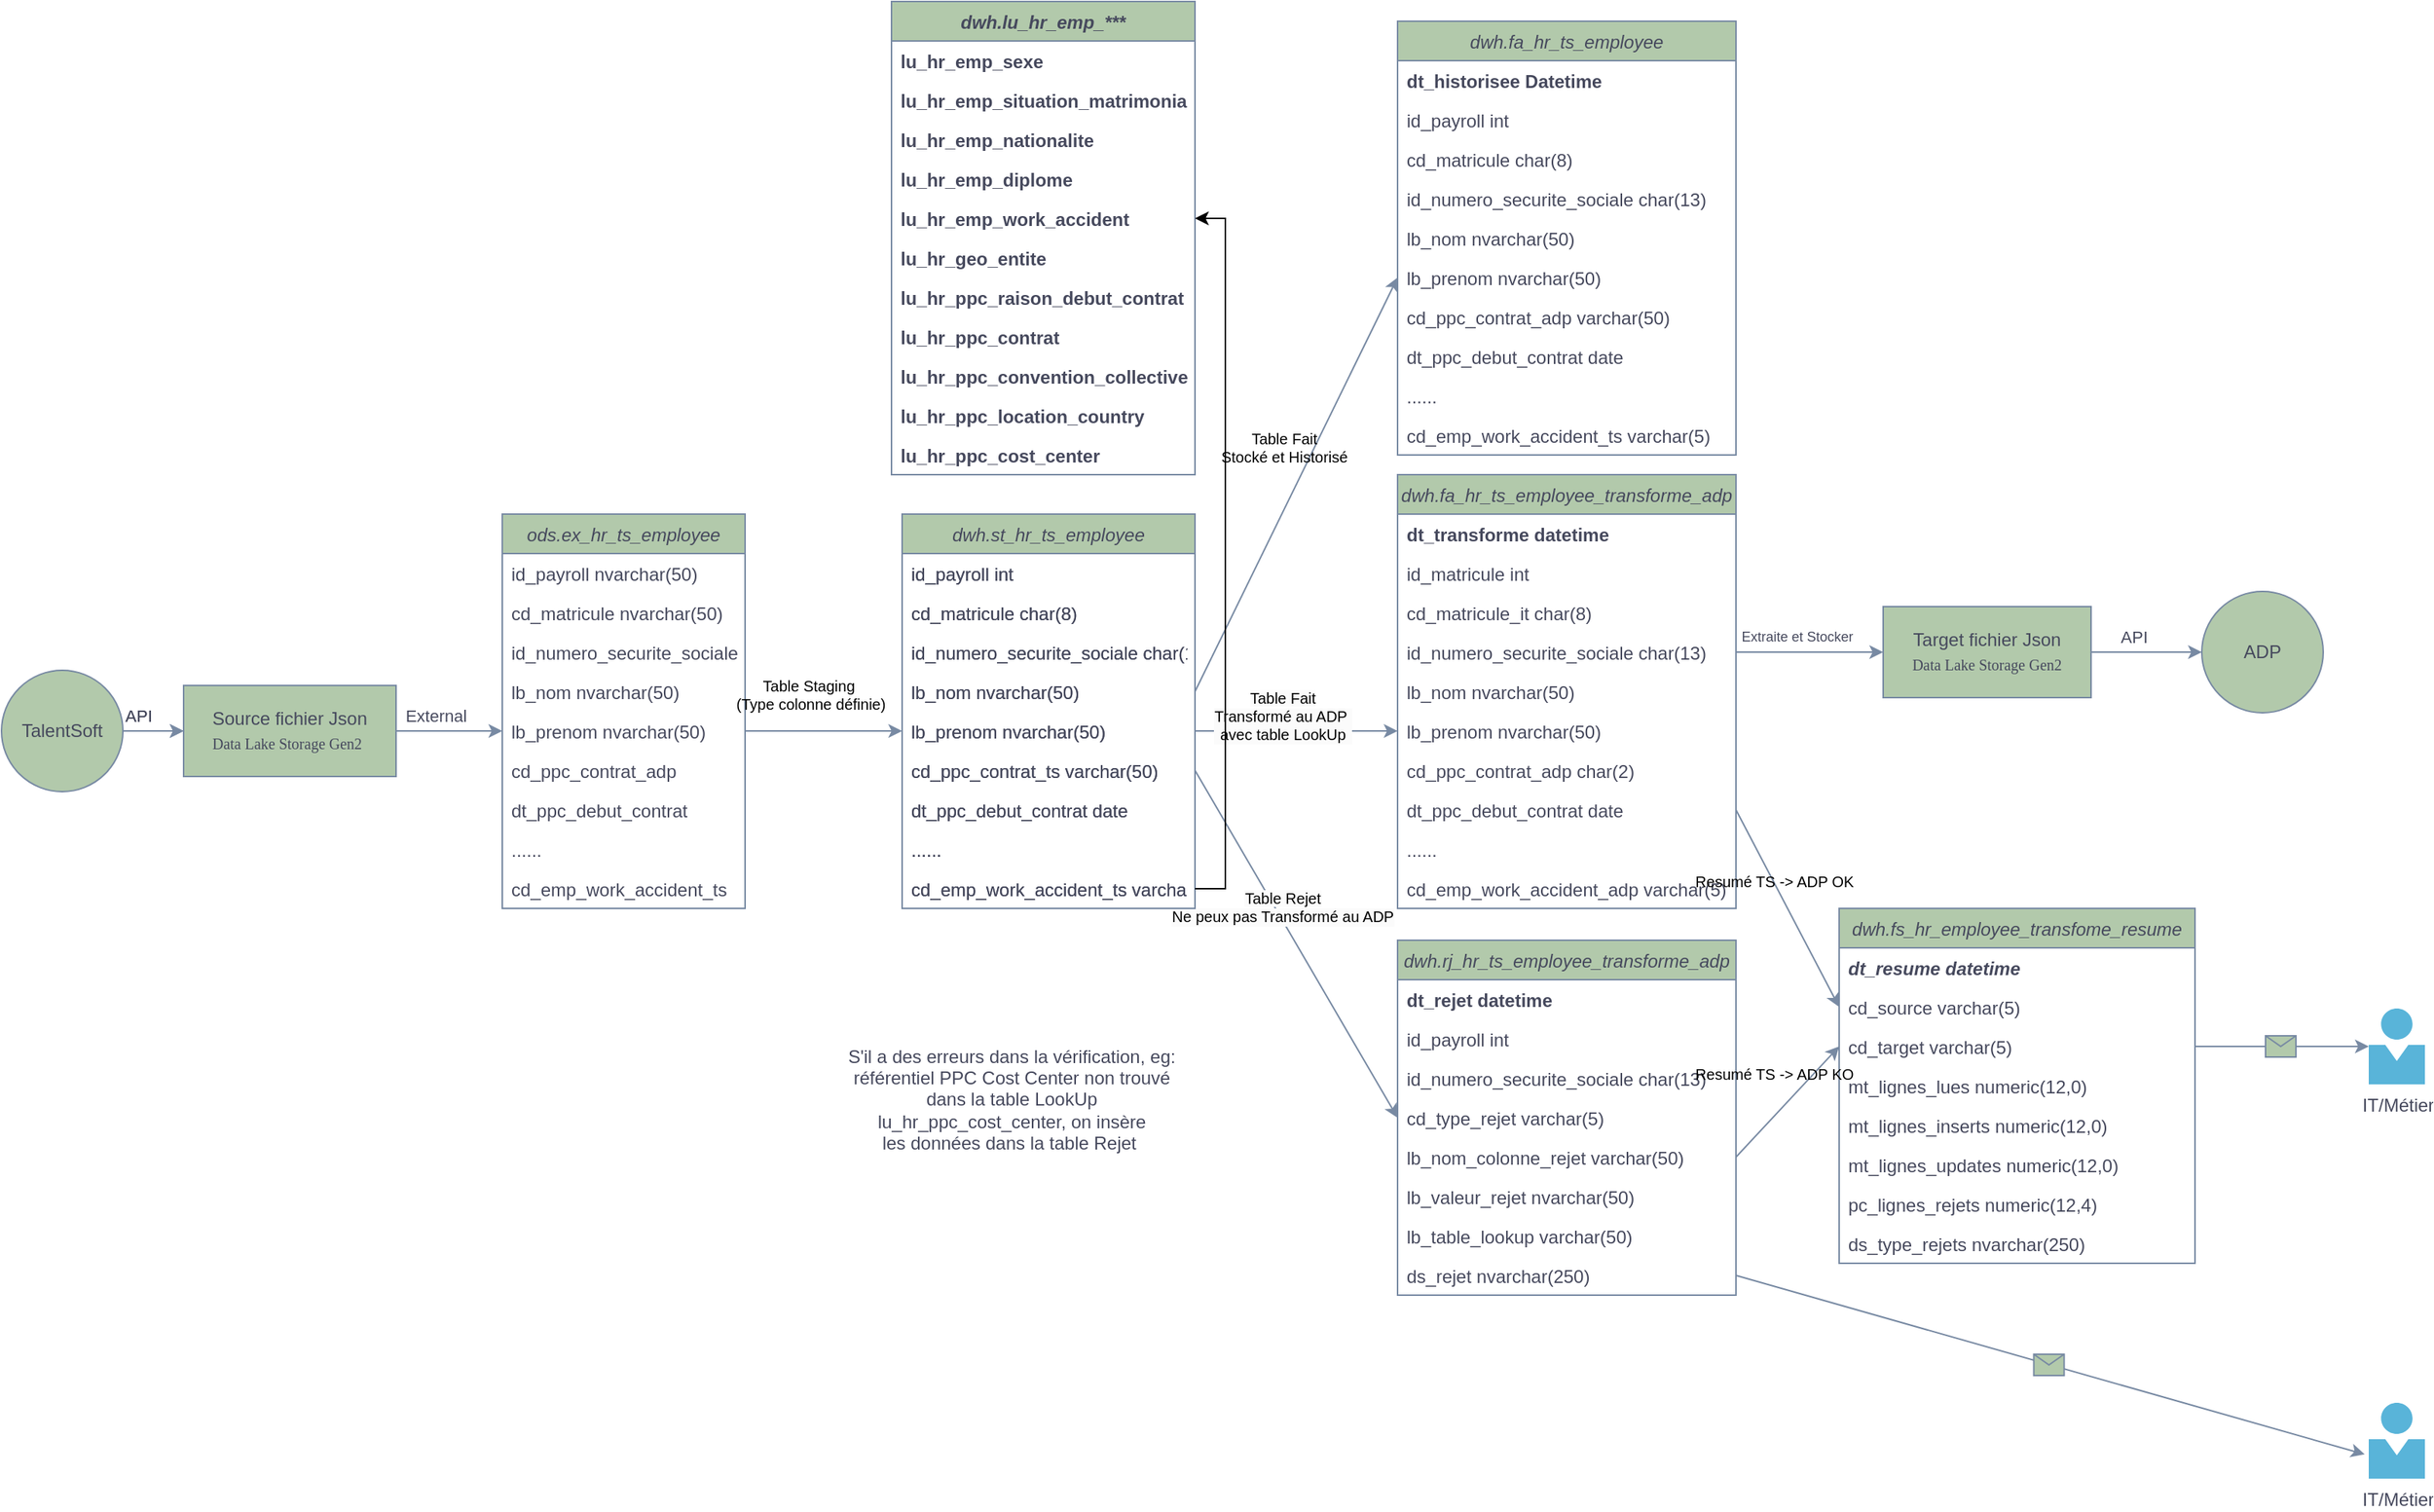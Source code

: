 <mxfile version="24.5.4" type="github" pages="4">
  <diagram id="Gr_ahCLBxmVlCf_Igacb" name="TS-&gt;ADP">
    <mxGraphModel dx="794" dy="1615" grid="1" gridSize="10" guides="1" tooltips="1" connect="1" arrows="1" fold="1" page="1" pageScale="1" pageWidth="827" pageHeight="1169" math="0" shadow="0">
      <root>
        <mxCell id="0" />
        <mxCell id="1" parent="0" />
        <mxCell id="3guiy4ApKie6nF49On2z-1" value="TalentSoft" style="ellipse;whiteSpace=wrap;html=1;aspect=fixed;labelBackgroundColor=none;fillColor=#B2C9AB;strokeColor=#788AA3;fontColor=#46495D;" vertex="1" parent="1">
          <mxGeometry x="30" y="102" width="80" height="80" as="geometry" />
        </mxCell>
        <mxCell id="3guiy4ApKie6nF49On2z-2" value="" style="endArrow=classic;html=1;rounded=0;exitX=1;exitY=0.5;exitDx=0;exitDy=0;labelBackgroundColor=none;strokeColor=#788AA3;fontColor=default;" edge="1" parent="1" source="3guiy4ApKie6nF49On2z-1" target="3guiy4ApKie6nF49On2z-13">
          <mxGeometry relative="1" as="geometry">
            <mxPoint x="120" y="222" as="sourcePoint" />
            <mxPoint x="190" y="221.5" as="targetPoint" />
          </mxGeometry>
        </mxCell>
        <mxCell id="3guiy4ApKie6nF49On2z-3" value="API" style="edgeLabel;resizable=0;html=1;;align=center;verticalAlign=middle;labelBackgroundColor=none;fontColor=#46495D;" connectable="0" vertex="1" parent="3guiy4ApKie6nF49On2z-2">
          <mxGeometry relative="1" as="geometry">
            <mxPoint x="-10" y="-10" as="offset" />
          </mxGeometry>
        </mxCell>
        <mxCell id="3guiy4ApKie6nF49On2z-13" value="Source fichier Json&lt;div&gt;&lt;p style=&quot;margin-top: 0pt; margin-bottom: 0pt; margin-left: 0in; text-align: left; font-size: 10px;&quot;&gt;&lt;span style=&quot;font-family: Calibri; vertical-align: baseline;&quot;&gt;Data Lake Storage Gen2&lt;/span&gt;&lt;span style=&quot;font-size:11.0pt;font-family:Calibri;&lt;br/&gt;mso-ascii-font-family:Calibri;mso-fareast-font-family:Calibri;mso-bidi-font-family:&lt;br/&gt;Calibri;mso-ascii-theme-font:minor-latin;mso-fareast-theme-font:minor-fareast;&lt;br/&gt;mso-bidi-theme-font:minor-bidi;color:white;mso-color-index:14;language:fr;&lt;br/&gt;mso-style-textfill-type:solid;mso-style-textfill-fill-themecolor:light1;&lt;br/&gt;mso-style-textfill-fill-color:white;mso-style-textfill-fill-alpha:100.0%&quot;&gt; &lt;/span&gt;&lt;/p&gt;&lt;/div&gt;" style="rounded=0;whiteSpace=wrap;html=1;labelBackgroundColor=none;fillColor=#B2C9AB;strokeColor=#788AA3;fontColor=#46495D;" vertex="1" parent="1">
          <mxGeometry x="150" y="112" width="140" height="60" as="geometry" />
        </mxCell>
        <mxCell id="3guiy4ApKie6nF49On2z-14" value="" style="endArrow=classic;html=1;rounded=0;exitX=1;exitY=0.5;exitDx=0;exitDy=0;labelBackgroundColor=none;strokeColor=#788AA3;fontColor=default;entryX=0;entryY=0.5;entryDx=0;entryDy=0;" edge="1" parent="1" source="3guiy4ApKie6nF49On2z-13" target="3guiy4ApKie6nF49On2z-43">
          <mxGeometry relative="1" as="geometry">
            <mxPoint x="290" y="162" as="sourcePoint" />
            <mxPoint x="380" y="162" as="targetPoint" />
            <Array as="points" />
          </mxGeometry>
        </mxCell>
        <mxCell id="3guiy4ApKie6nF49On2z-15" value="External" style="edgeLabel;resizable=0;html=1;;align=center;verticalAlign=middle;labelBackgroundColor=none;fontColor=#46495D;" connectable="0" vertex="1" parent="3guiy4ApKie6nF49On2z-14">
          <mxGeometry relative="1" as="geometry">
            <mxPoint x="-9" y="-10" as="offset" />
          </mxGeometry>
        </mxCell>
        <mxCell id="3guiy4ApKie6nF49On2z-16" value="ADP" style="ellipse;whiteSpace=wrap;html=1;aspect=fixed;labelBackgroundColor=none;fillColor=#B2C9AB;strokeColor=#788AA3;fontColor=#46495D;" vertex="1" parent="1">
          <mxGeometry x="1480" y="50" width="80" height="80" as="geometry" />
        </mxCell>
        <mxCell id="3guiy4ApKie6nF49On2z-17" value="" style="endArrow=classic;html=1;rounded=0;exitX=1;exitY=0.5;exitDx=0;exitDy=0;labelBackgroundColor=none;strokeColor=#788AA3;fontColor=default;" edge="1" parent="1" source="3guiy4ApKie6nF49On2z-89" target="3guiy4ApKie6nF49On2z-16">
          <mxGeometry relative="1" as="geometry">
            <mxPoint x="1500.96" y="412.002" as="sourcePoint" />
            <mxPoint x="1166.28" y="132.002" as="targetPoint" />
            <Array as="points" />
          </mxGeometry>
        </mxCell>
        <mxCell id="3guiy4ApKie6nF49On2z-18" value="API" style="edgeLabel;resizable=0;html=1;;align=center;verticalAlign=middle;labelBackgroundColor=none;fontColor=#46495D;" connectable="0" vertex="1" parent="3guiy4ApKie6nF49On2z-17">
          <mxGeometry relative="1" as="geometry">
            <mxPoint x="-9" y="-10" as="offset" />
          </mxGeometry>
        </mxCell>
        <mxCell id="3guiy4ApKie6nF49On2z-19" value="S&#39;il a des erreurs dans la vérification,&amp;nbsp;&lt;span style=&quot;background-color: initial;&quot;&gt;eg:&amp;nbsp;&lt;/span&gt;&lt;div&gt;&lt;span style=&quot;background-color: initial;&quot;&gt;référentiel PPC Cost Center non trouvé&amp;nbsp;&lt;/span&gt;&lt;/div&gt;&lt;div&gt;&lt;span style=&quot;background-color: initial;&quot;&gt;dans la table LookUp&amp;nbsp;&lt;/span&gt;&lt;/div&gt;&lt;div&gt;&lt;span style=&quot;background-color: initial;&quot;&gt;lu_hr_ppc_cost_center, on insère&amp;nbsp;&lt;/span&gt;&lt;/div&gt;&lt;div&gt;&lt;span style=&quot;background-color: initial;&quot;&gt;les données dans la table Rejet&amp;nbsp;&amp;nbsp;&lt;/span&gt;&lt;/div&gt;" style="text;html=1;align=center;verticalAlign=middle;resizable=0;points=[];autosize=1;strokeColor=none;fillColor=none;labelBackgroundColor=none;fontColor=#46495D;" vertex="1" parent="1">
          <mxGeometry x="576.5" y="340" width="240" height="90" as="geometry" />
        </mxCell>
        <mxCell id="3guiy4ApKie6nF49On2z-20" value="dwh.fs_hr_employee_transfome_resume" style="swimlane;fontStyle=2;align=center;verticalAlign=top;childLayout=stackLayout;horizontal=1;startSize=26;horizontalStack=0;resizeParent=1;resizeLast=0;collapsible=1;marginBottom=0;rounded=0;shadow=0;strokeWidth=1;labelBackgroundColor=none;fillColor=#B2C9AB;strokeColor=#788AA3;fontColor=#46495D;" vertex="1" parent="1">
          <mxGeometry x="1241" y="259" width="234.5" height="234" as="geometry">
            <mxRectangle x="230" y="140" width="160" height="26" as="alternateBounds" />
          </mxGeometry>
        </mxCell>
        <mxCell id="3guiy4ApKie6nF49On2z-21" value="dt_resume datetime" style="text;align=left;verticalAlign=top;spacingLeft=4;spacingRight=4;overflow=hidden;rotatable=0;points=[[0,0.5],[1,0.5]];portConstraint=eastwest;fontStyle=3;labelBackgroundColor=none;fontColor=#46495D;" vertex="1" parent="3guiy4ApKie6nF49On2z-20">
          <mxGeometry y="26" width="234.5" height="26" as="geometry" />
        </mxCell>
        <mxCell id="3guiy4ApKie6nF49On2z-22" value="cd_source varchar(5)" style="text;align=left;verticalAlign=top;spacingLeft=4;spacingRight=4;overflow=hidden;rotatable=0;points=[[0,0.5],[1,0.5]];portConstraint=eastwest;labelBackgroundColor=none;fontColor=#46495D;" vertex="1" parent="3guiy4ApKie6nF49On2z-20">
          <mxGeometry y="52" width="234.5" height="26" as="geometry" />
        </mxCell>
        <mxCell id="3guiy4ApKie6nF49On2z-23" value="cd_target varchar(5)" style="text;align=left;verticalAlign=top;spacingLeft=4;spacingRight=4;overflow=hidden;rotatable=0;points=[[0,0.5],[1,0.5]];portConstraint=eastwest;labelBackgroundColor=none;fontColor=#46495D;" vertex="1" parent="3guiy4ApKie6nF49On2z-20">
          <mxGeometry y="78" width="234.5" height="26" as="geometry" />
        </mxCell>
        <mxCell id="3guiy4ApKie6nF49On2z-24" value="mt_lignes_lues numeric(12,0)" style="text;align=left;verticalAlign=top;spacingLeft=4;spacingRight=4;overflow=hidden;rotatable=0;points=[[0,0.5],[1,0.5]];portConstraint=eastwest;labelBackgroundColor=none;fontColor=#46495D;" vertex="1" parent="3guiy4ApKie6nF49On2z-20">
          <mxGeometry y="104" width="234.5" height="26" as="geometry" />
        </mxCell>
        <mxCell id="3guiy4ApKie6nF49On2z-25" value="mt_lignes_inserts numeric(12,0)" style="text;align=left;verticalAlign=top;spacingLeft=4;spacingRight=4;overflow=hidden;rotatable=0;points=[[0,0.5],[1,0.5]];portConstraint=eastwest;labelBackgroundColor=none;fontColor=#46495D;" vertex="1" parent="3guiy4ApKie6nF49On2z-20">
          <mxGeometry y="130" width="234.5" height="26" as="geometry" />
        </mxCell>
        <mxCell id="3guiy4ApKie6nF49On2z-26" value="mt_lignes_updates numeric(12,0)" style="text;align=left;verticalAlign=top;spacingLeft=4;spacingRight=4;overflow=hidden;rotatable=0;points=[[0,0.5],[1,0.5]];portConstraint=eastwest;labelBackgroundColor=none;fontColor=#46495D;" vertex="1" parent="3guiy4ApKie6nF49On2z-20">
          <mxGeometry y="156" width="234.5" height="26" as="geometry" />
        </mxCell>
        <mxCell id="3guiy4ApKie6nF49On2z-27" value="pc_lignes_rejets numeric(12,4)" style="text;align=left;verticalAlign=top;spacingLeft=4;spacingRight=4;overflow=hidden;rotatable=0;points=[[0,0.5],[1,0.5]];portConstraint=eastwest;labelBackgroundColor=none;fontColor=#46495D;" vertex="1" parent="3guiy4ApKie6nF49On2z-20">
          <mxGeometry y="182" width="234.5" height="26" as="geometry" />
        </mxCell>
        <mxCell id="3guiy4ApKie6nF49On2z-28" value="ds_type_rejets nvarchar(250)" style="text;align=left;verticalAlign=top;spacingLeft=4;spacingRight=4;overflow=hidden;rotatable=0;points=[[0,0.5],[1,0.5]];portConstraint=eastwest;labelBackgroundColor=none;fontColor=#46495D;" vertex="1" parent="3guiy4ApKie6nF49On2z-20">
          <mxGeometry y="208" width="234.5" height="26" as="geometry" />
        </mxCell>
        <mxCell id="3guiy4ApKie6nF49On2z-29" value="IT/Métier" style="image;aspect=fixed;html=1;points=[];align=center;fontSize=12;image=img/lib/mscae/Person.svg;labelBackgroundColor=none;fillColor=#B2C9AB;strokeColor=#788AA3;fontColor=#46495D;imageBackground=default;" vertex="1" parent="1">
          <mxGeometry x="1590" y="585" width="37" height="50" as="geometry" />
        </mxCell>
        <mxCell id="3guiy4ApKie6nF49On2z-30" value="" style="endArrow=classic;html=1;rounded=0;exitX=1;exitY=0.5;exitDx=0;exitDy=0;labelBackgroundColor=none;strokeColor=#788AA3;fontColor=default;" edge="1" parent="1" source="3guiy4ApKie6nF49On2z-23" target="3guiy4ApKie6nF49On2z-32">
          <mxGeometry relative="1" as="geometry">
            <mxPoint x="1093" y="1156" as="sourcePoint" />
            <mxPoint x="1270" y="1390" as="targetPoint" />
          </mxGeometry>
        </mxCell>
        <mxCell id="3guiy4ApKie6nF49On2z-31" value="" style="shape=message;html=1;outlineConnect=0;labelBackgroundColor=none;fillColor=#B2C9AB;strokeColor=#788AA3;fontColor=#46495D;" vertex="1" parent="3guiy4ApKie6nF49On2z-30">
          <mxGeometry width="20" height="14" relative="1" as="geometry">
            <mxPoint x="-11" y="-7" as="offset" />
          </mxGeometry>
        </mxCell>
        <mxCell id="3guiy4ApKie6nF49On2z-32" value="IT/Métier" style="image;aspect=fixed;html=1;points=[];align=center;fontSize=12;image=img/lib/mscae/Person.svg;labelBackgroundColor=none;fillColor=#B2C9AB;strokeColor=#788AA3;fontColor=#46495D;" vertex="1" parent="1">
          <mxGeometry x="1590" y="325" width="37" height="50" as="geometry" />
        </mxCell>
        <mxCell id="3guiy4ApKie6nF49On2z-38" value="ods.ex_hr_ts_employee" style="swimlane;fontStyle=2;align=center;verticalAlign=top;childLayout=stackLayout;horizontal=1;startSize=26;horizontalStack=0;resizeParent=1;resizeLast=0;collapsible=1;marginBottom=0;rounded=0;shadow=0;strokeWidth=1;labelBackgroundColor=none;fillColor=#B2C9AB;strokeColor=#788AA3;fontColor=#46495D;" vertex="1" parent="1">
          <mxGeometry x="360" y="-1" width="160" height="260" as="geometry">
            <mxRectangle x="230" y="140" width="160" height="26" as="alternateBounds" />
          </mxGeometry>
        </mxCell>
        <mxCell id="3guiy4ApKie6nF49On2z-39" value="id_payroll nvarchar(50)" style="text;align=left;verticalAlign=top;spacingLeft=4;spacingRight=4;overflow=hidden;rotatable=0;points=[[0,0.5],[1,0.5]];portConstraint=eastwest;textShadow=0;fontStyle=0;labelBackgroundColor=none;fontColor=#46495D;" vertex="1" parent="3guiy4ApKie6nF49On2z-38">
          <mxGeometry y="26" width="160" height="26" as="geometry" />
        </mxCell>
        <mxCell id="3guiy4ApKie6nF49On2z-40" value="cd_matricule nvarchar(50)" style="text;align=left;verticalAlign=top;spacingLeft=4;spacingRight=4;overflow=hidden;rotatable=0;points=[[0,0.5],[1,0.5]];portConstraint=eastwest;labelBackgroundColor=none;fontColor=#46495D;" vertex="1" parent="3guiy4ApKie6nF49On2z-38">
          <mxGeometry y="52" width="160" height="26" as="geometry" />
        </mxCell>
        <mxCell id="3guiy4ApKie6nF49On2z-41" value="id_numero_securite_sociale" style="text;align=left;verticalAlign=top;spacingLeft=4;spacingRight=4;overflow=hidden;rotatable=0;points=[[0,0.5],[1,0.5]];portConstraint=eastwest;rounded=0;shadow=0;html=0;labelBackgroundColor=none;fontColor=#46495D;" vertex="1" parent="3guiy4ApKie6nF49On2z-38">
          <mxGeometry y="78" width="160" height="26" as="geometry" />
        </mxCell>
        <mxCell id="3guiy4ApKie6nF49On2z-42" value="lb_nom nvarchar(50)" style="text;align=left;verticalAlign=top;spacingLeft=4;spacingRight=4;overflow=hidden;rotatable=0;points=[[0,0.5],[1,0.5]];portConstraint=eastwest;rounded=0;shadow=0;html=0;labelBackgroundColor=none;fontColor=#46495D;" vertex="1" parent="3guiy4ApKie6nF49On2z-38">
          <mxGeometry y="104" width="160" height="26" as="geometry" />
        </mxCell>
        <mxCell id="3guiy4ApKie6nF49On2z-43" value="lb_prenom nvarchar(50)" style="text;align=left;verticalAlign=top;spacingLeft=4;spacingRight=4;overflow=hidden;rotatable=0;points=[[0,0.5],[1,0.5]];portConstraint=eastwest;rounded=0;shadow=0;html=0;labelBackgroundColor=none;fontColor=#46495D;" vertex="1" parent="3guiy4ApKie6nF49On2z-38">
          <mxGeometry y="130" width="160" height="26" as="geometry" />
        </mxCell>
        <mxCell id="3guiy4ApKie6nF49On2z-44" value="cd_ppc_contrat_adp" style="text;align=left;verticalAlign=top;spacingLeft=4;spacingRight=4;overflow=hidden;rotatable=0;points=[[0,0.5],[1,0.5]];portConstraint=eastwest;rounded=0;shadow=0;html=0;labelBackgroundColor=none;fontColor=#46495D;" vertex="1" parent="3guiy4ApKie6nF49On2z-38">
          <mxGeometry y="156" width="160" height="26" as="geometry" />
        </mxCell>
        <mxCell id="3guiy4ApKie6nF49On2z-45" value="dt_ppc_debut_contrat" style="text;align=left;verticalAlign=top;spacingLeft=4;spacingRight=4;overflow=hidden;rotatable=0;points=[[0,0.5],[1,0.5]];portConstraint=eastwest;rounded=0;shadow=0;html=0;labelBackgroundColor=none;fontColor=#46495D;" vertex="1" parent="3guiy4ApKie6nF49On2z-38">
          <mxGeometry y="182" width="160" height="26" as="geometry" />
        </mxCell>
        <mxCell id="3guiy4ApKie6nF49On2z-46" value="......" style="text;align=left;verticalAlign=top;spacingLeft=4;spacingRight=4;overflow=hidden;rotatable=0;points=[[0,0.5],[1,0.5]];portConstraint=eastwest;rounded=0;shadow=0;html=0;labelBackgroundColor=none;fontColor=#46495D;" vertex="1" parent="3guiy4ApKie6nF49On2z-38">
          <mxGeometry y="208" width="160" height="26" as="geometry" />
        </mxCell>
        <mxCell id="3guiy4ApKie6nF49On2z-47" value="cd_emp_work_accident_ts" style="text;align=left;verticalAlign=top;spacingLeft=4;spacingRight=4;overflow=hidden;rotatable=0;points=[[0,0.5],[1,0.5]];portConstraint=eastwest;rounded=0;shadow=0;html=0;fontStyle=0;labelBackgroundColor=none;fontColor=#46495D;" vertex="1" parent="3guiy4ApKie6nF49On2z-38">
          <mxGeometry y="234" width="160" height="26" as="geometry" />
        </mxCell>
        <mxCell id="3guiy4ApKie6nF49On2z-48" value="dwh.st_hr_ts_employee" style="swimlane;fontStyle=2;align=center;verticalAlign=top;childLayout=stackLayout;horizontal=1;startSize=26;horizontalStack=0;resizeParent=1;resizeLast=0;collapsible=1;marginBottom=0;rounded=0;shadow=0;strokeWidth=1;labelBackgroundColor=none;fillColor=#B2C9AB;strokeColor=#788AA3;fontColor=#46495D;" vertex="1" parent="1">
          <mxGeometry x="623.5" y="-1" width="193" height="260" as="geometry">
            <mxRectangle x="230" y="140" width="160" height="26" as="alternateBounds" />
          </mxGeometry>
        </mxCell>
        <mxCell id="3guiy4ApKie6nF49On2z-49" value="id_payroll int" style="text;align=left;verticalAlign=top;spacingLeft=4;spacingRight=4;overflow=hidden;rotatable=0;points=[[0,0.5],[1,0.5]];portConstraint=eastwest;textShadow=0;fontStyle=0;labelBackgroundColor=none;fontColor=#46495D;" vertex="1" parent="3guiy4ApKie6nF49On2z-48">
          <mxGeometry y="26" width="193" height="26" as="geometry" />
        </mxCell>
        <mxCell id="3guiy4ApKie6nF49On2z-50" value="cd_matricule char(8)" style="text;align=left;verticalAlign=top;spacingLeft=4;spacingRight=4;overflow=hidden;rotatable=0;points=[[0,0.5],[1,0.5]];portConstraint=eastwest;labelBackgroundColor=none;fontColor=#46495D;" vertex="1" parent="3guiy4ApKie6nF49On2z-48">
          <mxGeometry y="52" width="193" height="26" as="geometry" />
        </mxCell>
        <mxCell id="3guiy4ApKie6nF49On2z-51" value="id_numero_securite_sociale char(13)" style="text;align=left;verticalAlign=top;spacingLeft=4;spacingRight=4;overflow=hidden;rotatable=0;points=[[0,0.5],[1,0.5]];portConstraint=eastwest;rounded=0;shadow=0;html=0;labelBackgroundColor=none;fontColor=#46495D;" vertex="1" parent="3guiy4ApKie6nF49On2z-48">
          <mxGeometry y="78" width="193" height="26" as="geometry" />
        </mxCell>
        <mxCell id="3guiy4ApKie6nF49On2z-52" value="lb_nom nvarchar(50)" style="text;align=left;verticalAlign=top;spacingLeft=4;spacingRight=4;overflow=hidden;rotatable=0;points=[[0,0.5],[1,0.5]];portConstraint=eastwest;rounded=0;shadow=0;html=0;labelBackgroundColor=none;fontColor=#46495D;" vertex="1" parent="3guiy4ApKie6nF49On2z-48">
          <mxGeometry y="104" width="193" height="26" as="geometry" />
        </mxCell>
        <mxCell id="3guiy4ApKie6nF49On2z-53" value="lb_prenom nvarchar(50)" style="text;align=left;verticalAlign=top;spacingLeft=4;spacingRight=4;overflow=hidden;rotatable=0;points=[[0,0.5],[1,0.5]];portConstraint=eastwest;rounded=0;shadow=0;html=0;labelBackgroundColor=none;fontColor=#46495D;" vertex="1" parent="3guiy4ApKie6nF49On2z-48">
          <mxGeometry y="130" width="193" height="26" as="geometry" />
        </mxCell>
        <mxCell id="3guiy4ApKie6nF49On2z-54" value="cd_ppc_contrat_ts varchar(50)" style="text;align=left;verticalAlign=top;spacingLeft=4;spacingRight=4;overflow=hidden;rotatable=0;points=[[0,0.5],[1,0.5]];portConstraint=eastwest;rounded=0;shadow=0;html=0;labelBackgroundColor=none;fontColor=#46495D;" vertex="1" parent="3guiy4ApKie6nF49On2z-48">
          <mxGeometry y="156" width="193" height="26" as="geometry" />
        </mxCell>
        <mxCell id="3guiy4ApKie6nF49On2z-55" value="dt_ppc_debut_contrat date" style="text;align=left;verticalAlign=top;spacingLeft=4;spacingRight=4;overflow=hidden;rotatable=0;points=[[0,0.5],[1,0.5]];portConstraint=eastwest;rounded=0;shadow=0;html=0;labelBackgroundColor=none;fontColor=#46495D;" vertex="1" parent="3guiy4ApKie6nF49On2z-48">
          <mxGeometry y="182" width="193" height="26" as="geometry" />
        </mxCell>
        <mxCell id="3guiy4ApKie6nF49On2z-56" value="......" style="text;align=left;verticalAlign=top;spacingLeft=4;spacingRight=4;overflow=hidden;rotatable=0;points=[[0,0.5],[1,0.5]];portConstraint=eastwest;rounded=0;shadow=0;html=0;labelBackgroundColor=none;fontColor=#46495D;" vertex="1" parent="3guiy4ApKie6nF49On2z-48">
          <mxGeometry y="208" width="193" height="26" as="geometry" />
        </mxCell>
        <mxCell id="3guiy4ApKie6nF49On2z-57" value="cd_emp_work_accident_ts varchar(5)" style="text;align=left;verticalAlign=top;spacingLeft=4;spacingRight=4;overflow=hidden;rotatable=0;points=[[0,0.5],[1,0.5]];portConstraint=eastwest;rounded=0;shadow=0;html=0;fontStyle=0;labelBackgroundColor=none;fontColor=#46495D;" vertex="1" parent="3guiy4ApKie6nF49On2z-48">
          <mxGeometry y="234" width="193" height="26" as="geometry" />
        </mxCell>
        <mxCell id="3guiy4ApKie6nF49On2z-58" value="dwh.fa_hr_ts_employee_transforme_adp" style="swimlane;fontStyle=2;align=center;verticalAlign=top;childLayout=stackLayout;horizontal=1;startSize=26;horizontalStack=0;resizeParent=1;resizeLast=0;collapsible=1;marginBottom=0;rounded=0;shadow=0;strokeWidth=1;labelBackgroundColor=none;fillColor=#B2C9AB;strokeColor=#788AA3;fontColor=#46495D;" vertex="1" parent="1">
          <mxGeometry x="950" y="-27" width="223" height="286" as="geometry">
            <mxRectangle x="230" y="140" width="160" height="26" as="alternateBounds" />
          </mxGeometry>
        </mxCell>
        <mxCell id="3guiy4ApKie6nF49On2z-59" value="dt_transforme datetime" style="text;align=left;verticalAlign=top;spacingLeft=4;spacingRight=4;overflow=hidden;rotatable=0;points=[[0,0.5],[1,0.5]];portConstraint=eastwest;textShadow=0;fontStyle=1;labelBackgroundColor=none;fontColor=#46495D;" vertex="1" parent="3guiy4ApKie6nF49On2z-58">
          <mxGeometry y="26" width="223" height="26" as="geometry" />
        </mxCell>
        <mxCell id="3guiy4ApKie6nF49On2z-60" value="id_matricule int" style="text;align=left;verticalAlign=top;spacingLeft=4;spacingRight=4;overflow=hidden;rotatable=0;points=[[0,0.5],[1,0.5]];portConstraint=eastwest;textShadow=0;fontStyle=0;labelBackgroundColor=none;fontColor=#46495D;" vertex="1" parent="3guiy4ApKie6nF49On2z-58">
          <mxGeometry y="52" width="223" height="26" as="geometry" />
        </mxCell>
        <mxCell id="3guiy4ApKie6nF49On2z-61" value="cd_matricule_it char(8)" style="text;align=left;verticalAlign=top;spacingLeft=4;spacingRight=4;overflow=hidden;rotatable=0;points=[[0,0.5],[1,0.5]];portConstraint=eastwest;labelBackgroundColor=none;fontColor=#46495D;" vertex="1" parent="3guiy4ApKie6nF49On2z-58">
          <mxGeometry y="78" width="223" height="26" as="geometry" />
        </mxCell>
        <mxCell id="3guiy4ApKie6nF49On2z-62" value="id_numero_securite_sociale char(13)" style="text;align=left;verticalAlign=top;spacingLeft=4;spacingRight=4;overflow=hidden;rotatable=0;points=[[0,0.5],[1,0.5]];portConstraint=eastwest;rounded=0;shadow=0;html=0;labelBackgroundColor=none;fontColor=#46495D;" vertex="1" parent="3guiy4ApKie6nF49On2z-58">
          <mxGeometry y="104" width="223" height="26" as="geometry" />
        </mxCell>
        <mxCell id="3guiy4ApKie6nF49On2z-63" value="lb_nom nvarchar(50)" style="text;align=left;verticalAlign=top;spacingLeft=4;spacingRight=4;overflow=hidden;rotatable=0;points=[[0,0.5],[1,0.5]];portConstraint=eastwest;rounded=0;shadow=0;html=0;labelBackgroundColor=none;fontColor=#46495D;" vertex="1" parent="3guiy4ApKie6nF49On2z-58">
          <mxGeometry y="130" width="223" height="26" as="geometry" />
        </mxCell>
        <mxCell id="3guiy4ApKie6nF49On2z-64" value="lb_prenom nvarchar(50)" style="text;align=left;verticalAlign=top;spacingLeft=4;spacingRight=4;overflow=hidden;rotatable=0;points=[[0,0.5],[1,0.5]];portConstraint=eastwest;rounded=0;shadow=0;html=0;labelBackgroundColor=none;fontColor=#46495D;" vertex="1" parent="3guiy4ApKie6nF49On2z-58">
          <mxGeometry y="156" width="223" height="26" as="geometry" />
        </mxCell>
        <mxCell id="3guiy4ApKie6nF49On2z-65" value="cd_ppc_contrat_adp char(2)" style="text;align=left;verticalAlign=top;spacingLeft=4;spacingRight=4;overflow=hidden;rotatable=0;points=[[0,0.5],[1,0.5]];portConstraint=eastwest;rounded=0;shadow=0;html=0;labelBackgroundColor=none;fontColor=#46495D;" vertex="1" parent="3guiy4ApKie6nF49On2z-58">
          <mxGeometry y="182" width="223" height="26" as="geometry" />
        </mxCell>
        <mxCell id="3guiy4ApKie6nF49On2z-66" value="dt_ppc_debut_contrat date" style="text;align=left;verticalAlign=top;spacingLeft=4;spacingRight=4;overflow=hidden;rotatable=0;points=[[0,0.5],[1,0.5]];portConstraint=eastwest;rounded=0;shadow=0;html=0;labelBackgroundColor=none;fontColor=#46495D;" vertex="1" parent="3guiy4ApKie6nF49On2z-58">
          <mxGeometry y="208" width="223" height="26" as="geometry" />
        </mxCell>
        <mxCell id="3guiy4ApKie6nF49On2z-67" value="......" style="text;align=left;verticalAlign=top;spacingLeft=4;spacingRight=4;overflow=hidden;rotatable=0;points=[[0,0.5],[1,0.5]];portConstraint=eastwest;rounded=0;shadow=0;html=0;labelBackgroundColor=none;fontColor=#46495D;" vertex="1" parent="3guiy4ApKie6nF49On2z-58">
          <mxGeometry y="234" width="223" height="26" as="geometry" />
        </mxCell>
        <mxCell id="3guiy4ApKie6nF49On2z-68" value="cd_emp_work_accident_adp varchar(5)" style="text;align=left;verticalAlign=top;spacingLeft=4;spacingRight=4;overflow=hidden;rotatable=0;points=[[0,0.5],[1,0.5]];portConstraint=eastwest;rounded=0;shadow=0;html=0;fontStyle=0;labelBackgroundColor=none;fontColor=#46495D;" vertex="1" parent="3guiy4ApKie6nF49On2z-58">
          <mxGeometry y="260" width="223" height="26" as="geometry" />
        </mxCell>
        <mxCell id="3guiy4ApKie6nF49On2z-69" value="dwh.fa_hr_ts_employee" style="swimlane;fontStyle=2;align=center;verticalAlign=top;childLayout=stackLayout;horizontal=1;startSize=26;horizontalStack=0;resizeParent=1;resizeLast=0;collapsible=1;marginBottom=0;rounded=0;shadow=0;strokeWidth=1;labelBackgroundColor=none;fillColor=#B2C9AB;strokeColor=#788AA3;fontColor=#46495D;" vertex="1" parent="1">
          <mxGeometry x="950" y="-326" width="223" height="286" as="geometry">
            <mxRectangle x="230" y="140" width="160" height="26" as="alternateBounds" />
          </mxGeometry>
        </mxCell>
        <mxCell id="3guiy4ApKie6nF49On2z-70" value="dt_historisee Datetime" style="text;align=left;verticalAlign=top;spacingLeft=4;spacingRight=4;overflow=hidden;rotatable=0;points=[[0,0.5],[1,0.5]];portConstraint=eastwest;textShadow=0;fontStyle=1;labelBackgroundColor=none;fontColor=#46495D;" vertex="1" parent="3guiy4ApKie6nF49On2z-69">
          <mxGeometry y="26" width="223" height="26" as="geometry" />
        </mxCell>
        <mxCell id="3guiy4ApKie6nF49On2z-71" value="id_payroll int" style="text;align=left;verticalAlign=top;spacingLeft=4;spacingRight=4;overflow=hidden;rotatable=0;points=[[0,0.5],[1,0.5]];portConstraint=eastwest;textShadow=0;fontStyle=0;labelBackgroundColor=none;fontColor=#46495D;" vertex="1" parent="3guiy4ApKie6nF49On2z-69">
          <mxGeometry y="52" width="223" height="26" as="geometry" />
        </mxCell>
        <mxCell id="3guiy4ApKie6nF49On2z-72" value="cd_matricule char(8)" style="text;align=left;verticalAlign=top;spacingLeft=4;spacingRight=4;overflow=hidden;rotatable=0;points=[[0,0.5],[1,0.5]];portConstraint=eastwest;labelBackgroundColor=none;fontColor=#46495D;" vertex="1" parent="3guiy4ApKie6nF49On2z-69">
          <mxGeometry y="78" width="223" height="26" as="geometry" />
        </mxCell>
        <mxCell id="3guiy4ApKie6nF49On2z-73" value="id_numero_securite_sociale char(13)" style="text;align=left;verticalAlign=top;spacingLeft=4;spacingRight=4;overflow=hidden;rotatable=0;points=[[0,0.5],[1,0.5]];portConstraint=eastwest;rounded=0;shadow=0;html=0;labelBackgroundColor=none;fontColor=#46495D;" vertex="1" parent="3guiy4ApKie6nF49On2z-69">
          <mxGeometry y="104" width="223" height="26" as="geometry" />
        </mxCell>
        <mxCell id="3guiy4ApKie6nF49On2z-74" value="lb_nom nvarchar(50)" style="text;align=left;verticalAlign=top;spacingLeft=4;spacingRight=4;overflow=hidden;rotatable=0;points=[[0,0.5],[1,0.5]];portConstraint=eastwest;rounded=0;shadow=0;html=0;labelBackgroundColor=none;fontColor=#46495D;" vertex="1" parent="3guiy4ApKie6nF49On2z-69">
          <mxGeometry y="130" width="223" height="26" as="geometry" />
        </mxCell>
        <mxCell id="3guiy4ApKie6nF49On2z-75" value="lb_prenom nvarchar(50)" style="text;align=left;verticalAlign=top;spacingLeft=4;spacingRight=4;overflow=hidden;rotatable=0;points=[[0,0.5],[1,0.5]];portConstraint=eastwest;rounded=0;shadow=0;html=0;labelBackgroundColor=none;fontColor=#46495D;" vertex="1" parent="3guiy4ApKie6nF49On2z-69">
          <mxGeometry y="156" width="223" height="26" as="geometry" />
        </mxCell>
        <mxCell id="3guiy4ApKie6nF49On2z-76" value="cd_ppc_contrat_adp varchar(50)" style="text;align=left;verticalAlign=top;spacingLeft=4;spacingRight=4;overflow=hidden;rotatable=0;points=[[0,0.5],[1,0.5]];portConstraint=eastwest;rounded=0;shadow=0;html=0;labelBackgroundColor=none;fontColor=#46495D;" vertex="1" parent="3guiy4ApKie6nF49On2z-69">
          <mxGeometry y="182" width="223" height="26" as="geometry" />
        </mxCell>
        <mxCell id="3guiy4ApKie6nF49On2z-77" value="dt_ppc_debut_contrat date" style="text;align=left;verticalAlign=top;spacingLeft=4;spacingRight=4;overflow=hidden;rotatable=0;points=[[0,0.5],[1,0.5]];portConstraint=eastwest;rounded=0;shadow=0;html=0;labelBackgroundColor=none;fontColor=#46495D;" vertex="1" parent="3guiy4ApKie6nF49On2z-69">
          <mxGeometry y="208" width="223" height="26" as="geometry" />
        </mxCell>
        <mxCell id="3guiy4ApKie6nF49On2z-78" value="......" style="text;align=left;verticalAlign=top;spacingLeft=4;spacingRight=4;overflow=hidden;rotatable=0;points=[[0,0.5],[1,0.5]];portConstraint=eastwest;rounded=0;shadow=0;html=0;labelBackgroundColor=none;fontColor=#46495D;" vertex="1" parent="3guiy4ApKie6nF49On2z-69">
          <mxGeometry y="234" width="223" height="26" as="geometry" />
        </mxCell>
        <mxCell id="3guiy4ApKie6nF49On2z-79" value="cd_emp_work_accident_ts varchar(5)" style="text;align=left;verticalAlign=top;spacingLeft=4;spacingRight=4;overflow=hidden;rotatable=0;points=[[0,0.5],[1,0.5]];portConstraint=eastwest;rounded=0;shadow=0;html=0;fontStyle=0;labelBackgroundColor=none;fontColor=#46495D;" vertex="1" parent="3guiy4ApKie6nF49On2z-69">
          <mxGeometry y="260" width="223" height="26" as="geometry" />
        </mxCell>
        <mxCell id="3guiy4ApKie6nF49On2z-80" value="dwh.rj_hr_ts_employee_transforme_adp" style="swimlane;fontStyle=2;align=center;verticalAlign=top;childLayout=stackLayout;horizontal=1;startSize=26;horizontalStack=0;resizeParent=1;resizeLast=0;collapsible=1;marginBottom=0;rounded=0;shadow=0;strokeWidth=1;labelBackgroundColor=none;fillColor=#B2C9AB;strokeColor=#788AA3;fontColor=#46495D;" vertex="1" parent="1">
          <mxGeometry x="950" y="280" width="223" height="234" as="geometry">
            <mxRectangle x="230" y="140" width="160" height="26" as="alternateBounds" />
          </mxGeometry>
        </mxCell>
        <mxCell id="3guiy4ApKie6nF49On2z-81" value="dt_rejet datetime" style="text;align=left;verticalAlign=top;spacingLeft=4;spacingRight=4;overflow=hidden;rotatable=0;points=[[0,0.5],[1,0.5]];portConstraint=eastwest;textShadow=0;fontStyle=1;labelBackgroundColor=none;fontColor=#46495D;" vertex="1" parent="3guiy4ApKie6nF49On2z-80">
          <mxGeometry y="26" width="223" height="26" as="geometry" />
        </mxCell>
        <mxCell id="3guiy4ApKie6nF49On2z-82" value="id_payroll int" style="text;align=left;verticalAlign=top;spacingLeft=4;spacingRight=4;overflow=hidden;rotatable=0;points=[[0,0.5],[1,0.5]];portConstraint=eastwest;rounded=0;shadow=0;html=0;fontStyle=0;labelBackgroundColor=none;fontColor=#46495D;" vertex="1" parent="3guiy4ApKie6nF49On2z-80">
          <mxGeometry y="52" width="223" height="26" as="geometry" />
        </mxCell>
        <mxCell id="3guiy4ApKie6nF49On2z-83" value="id_numero_securite_sociale char(13)" style="text;align=left;verticalAlign=top;spacingLeft=4;spacingRight=4;overflow=hidden;rotatable=0;points=[[0,0.5],[1,0.5]];portConstraint=eastwest;rounded=0;shadow=0;html=0;fontStyle=0;labelBackgroundColor=none;fontColor=#46495D;" vertex="1" parent="3guiy4ApKie6nF49On2z-80">
          <mxGeometry y="78" width="223" height="26" as="geometry" />
        </mxCell>
        <mxCell id="3guiy4ApKie6nF49On2z-84" value="cd_type_rejet varchar(5)" style="text;align=left;verticalAlign=top;spacingLeft=4;spacingRight=4;overflow=hidden;rotatable=0;points=[[0,0.5],[1,0.5]];portConstraint=eastwest;textShadow=0;fontStyle=0;labelBackgroundColor=none;fontColor=#46495D;" vertex="1" parent="3guiy4ApKie6nF49On2z-80">
          <mxGeometry y="104" width="223" height="26" as="geometry" />
        </mxCell>
        <mxCell id="3guiy4ApKie6nF49On2z-85" value="lb_nom_colonne_rejet varchar(50)" style="text;align=left;verticalAlign=top;spacingLeft=4;spacingRight=4;overflow=hidden;rotatable=0;points=[[0,0.5],[1,0.5]];portConstraint=eastwest;textShadow=0;fontStyle=0;labelBackgroundColor=none;fontColor=#46495D;" vertex="1" parent="3guiy4ApKie6nF49On2z-80">
          <mxGeometry y="130" width="223" height="26" as="geometry" />
        </mxCell>
        <mxCell id="3guiy4ApKie6nF49On2z-86" value="lb_valeur_rejet nvarchar(50)" style="text;align=left;verticalAlign=top;spacingLeft=4;spacingRight=4;overflow=hidden;rotatable=0;points=[[0,0.5],[1,0.5]];portConstraint=eastwest;labelBackgroundColor=none;fontColor=#46495D;" vertex="1" parent="3guiy4ApKie6nF49On2z-80">
          <mxGeometry y="156" width="223" height="26" as="geometry" />
        </mxCell>
        <mxCell id="3guiy4ApKie6nF49On2z-87" value="lb_table_lookup varchar(50)" style="text;align=left;verticalAlign=top;spacingLeft=4;spacingRight=4;overflow=hidden;rotatable=0;points=[[0,0.5],[1,0.5]];portConstraint=eastwest;rounded=0;shadow=0;html=0;labelBackgroundColor=none;fontColor=#46495D;" vertex="1" parent="3guiy4ApKie6nF49On2z-80">
          <mxGeometry y="182" width="223" height="26" as="geometry" />
        </mxCell>
        <mxCell id="3guiy4ApKie6nF49On2z-88" value="ds_rejet nvarchar(250)" style="text;align=left;verticalAlign=top;spacingLeft=4;spacingRight=4;overflow=hidden;rotatable=0;points=[[0,0.5],[1,0.5]];portConstraint=eastwest;rounded=0;shadow=0;html=0;labelBackgroundColor=none;fontColor=#46495D;" vertex="1" parent="3guiy4ApKie6nF49On2z-80">
          <mxGeometry y="208" width="223" height="26" as="geometry" />
        </mxCell>
        <mxCell id="3guiy4ApKie6nF49On2z-89" value="Target fichier Json&lt;div&gt;&lt;p style=&quot;margin-top: 0pt; margin-bottom: 0pt; margin-left: 0in; text-align: left; font-size: 10px;&quot;&gt;&lt;span style=&quot;font-family: Calibri; vertical-align: baseline;&quot;&gt;Data Lake Storage Gen2&lt;/span&gt;&lt;span style=&quot;font-size:11.0pt;font-family:Calibri;&lt;br/&gt;mso-ascii-font-family:Calibri;mso-fareast-font-family:Calibri;mso-bidi-font-family:&lt;br/&gt;Calibri;mso-ascii-theme-font:minor-latin;mso-fareast-theme-font:minor-fareast;&lt;br/&gt;mso-bidi-theme-font:minor-bidi;color:white;mso-color-index:14;language:fr;&lt;br/&gt;mso-style-textfill-type:solid;mso-style-textfill-fill-themecolor:light1;&lt;br/&gt;mso-style-textfill-fill-color:white;mso-style-textfill-fill-alpha:100.0%&quot;&gt; &lt;/span&gt;&lt;/p&gt;&lt;/div&gt;" style="rounded=0;whiteSpace=wrap;html=1;labelBackgroundColor=none;fillColor=#B2C9AB;strokeColor=#788AA3;fontColor=#46495D;" vertex="1" parent="1">
          <mxGeometry x="1270" y="60" width="137" height="60" as="geometry" />
        </mxCell>
        <mxCell id="3guiy4ApKie6nF49On2z-90" value="" style="endArrow=classic;html=1;rounded=0;exitX=1;exitY=0.5;exitDx=0;exitDy=0;labelBackgroundColor=none;strokeColor=#788AA3;fontColor=default;entryX=0;entryY=0.5;entryDx=0;entryDy=0;" edge="1" parent="1" source="3guiy4ApKie6nF49On2z-62" target="3guiy4ApKie6nF49On2z-89">
          <mxGeometry relative="1" as="geometry">
            <mxPoint x="1280" y="444.002" as="sourcePoint" />
            <mxPoint x="1377.04" y="150" as="targetPoint" />
            <Array as="points" />
          </mxGeometry>
        </mxCell>
        <mxCell id="3guiy4ApKie6nF49On2z-91" value="Extraite et Stocker" style="edgeLabel;resizable=0;html=1;;align=center;verticalAlign=middle;labelBackgroundColor=none;fontColor=#46495D;fontSize=9;" connectable="0" vertex="1" parent="3guiy4ApKie6nF49On2z-90">
          <mxGeometry relative="1" as="geometry">
            <mxPoint x="-9" y="-10" as="offset" />
          </mxGeometry>
        </mxCell>
        <mxCell id="3guiy4ApKie6nF49On2z-92" value="" style="endArrow=classic;html=1;rounded=0;exitX=1;exitY=0.5;exitDx=0;exitDy=0;labelBackgroundColor=none;strokeColor=#788AA3;fontColor=default;entryX=0;entryY=0.5;entryDx=0;entryDy=0;" edge="1" parent="1" source="3guiy4ApKie6nF49On2z-43" target="3guiy4ApKie6nF49On2z-53">
          <mxGeometry relative="1" as="geometry">
            <mxPoint x="559" y="152" as="sourcePoint" />
            <mxPoint x="700" y="150" as="targetPoint" />
            <Array as="points" />
          </mxGeometry>
        </mxCell>
        <mxCell id="3guiy4ApKie6nF49On2z-93" value="&lt;font style=&quot;color: rgb(0, 0, 0); font-size: 10px;&quot;&gt;Table Staging&amp;nbsp;&lt;/font&gt;&lt;div style=&quot;color: rgb(0, 0, 0); font-size: 10px;&quot;&gt;(Type colonne définie)&lt;/div&gt;" style="edgeLabel;resizable=0;html=1;;align=center;verticalAlign=bottom;labelBackgroundColor=none;fontColor=#46495D;" connectable="0" vertex="1" parent="3guiy4ApKie6nF49On2z-92">
          <mxGeometry relative="1" as="geometry">
            <mxPoint x="-9" y="-10" as="offset" />
          </mxGeometry>
        </mxCell>
        <mxCell id="3guiy4ApKie6nF49On2z-94" value="" style="endArrow=classic;html=1;rounded=0;exitX=1;exitY=0.5;exitDx=0;exitDy=0;labelBackgroundColor=none;strokeColor=#788AA3;fontColor=default;" edge="1" parent="1">
          <mxGeometry relative="1" as="geometry">
            <mxPoint x="110" y="142" as="sourcePoint" />
            <mxPoint x="150" y="142" as="targetPoint" />
          </mxGeometry>
        </mxCell>
        <mxCell id="3guiy4ApKie6nF49On2z-95" value="API" style="edgeLabel;resizable=0;html=1;;align=center;verticalAlign=middle;labelBackgroundColor=none;fontColor=#46495D;" connectable="0" vertex="1" parent="3guiy4ApKie6nF49On2z-94">
          <mxGeometry relative="1" as="geometry">
            <mxPoint x="-10" y="-10" as="offset" />
          </mxGeometry>
        </mxCell>
        <mxCell id="3guiy4ApKie6nF49On2z-96" value="" style="endArrow=classic;html=1;rounded=0;exitX=1;exitY=0.5;exitDx=0;exitDy=0;labelBackgroundColor=none;strokeColor=#788AA3;fontColor=default;entryX=0;entryY=0.5;entryDx=0;entryDy=0;" edge="1" parent="1" source="3guiy4ApKie6nF49On2z-53" target="3guiy4ApKie6nF49On2z-64">
          <mxGeometry relative="1" as="geometry">
            <mxPoint x="993" y="167.5" as="sourcePoint" />
            <mxPoint x="1033" y="167.5" as="targetPoint" />
          </mxGeometry>
        </mxCell>
        <mxCell id="3guiy4ApKie6nF49On2z-97" value="&lt;span style=&quot;color: rgb(0, 0, 0); font-family: Helvetica; font-size: 10px; font-style: normal; font-variant-ligatures: normal; font-variant-caps: normal; font-weight: 400; letter-spacing: normal; orphans: 2; text-align: center; text-indent: 0px; text-transform: none; widows: 2; word-spacing: 0px; -webkit-text-stroke-width: 0px; white-space: nowrap; background-color: rgb(251, 251, 251); text-decoration-thickness: initial; text-decoration-style: initial; text-decoration-color: initial; display: inline !important; float: none;&quot;&gt;Table Fait&lt;/span&gt;&lt;div style=&quot;forced-color-adjust: none; color: rgb(0, 0, 0); font-family: Helvetica; font-size: 10px; font-style: normal; font-variant-ligatures: normal; font-variant-caps: normal; font-weight: 400; letter-spacing: normal; orphans: 2; text-align: center; text-indent: 0px; text-transform: none; widows: 2; word-spacing: 0px; -webkit-text-stroke-width: 0px; white-space: nowrap; background-color: rgb(251, 251, 251); text-decoration-thickness: initial; text-decoration-style: initial; text-decoration-color: initial;&quot;&gt;Transformé au ADP&amp;nbsp;&lt;/div&gt;&lt;div style=&quot;forced-color-adjust: none; color: rgb(0, 0, 0); font-family: Helvetica; font-size: 10px; font-style: normal; font-variant-ligatures: normal; font-variant-caps: normal; font-weight: 400; letter-spacing: normal; orphans: 2; text-align: center; text-indent: 0px; text-transform: none; widows: 2; word-spacing: 0px; -webkit-text-stroke-width: 0px; white-space: nowrap; background-color: rgb(251, 251, 251); text-decoration-thickness: initial; text-decoration-style: initial; text-decoration-color: initial;&quot;&gt;avec table LookUp&lt;/div&gt;" style="edgeLabel;resizable=0;html=1;;align=center;verticalAlign=middle;labelBackgroundColor=none;fontColor=#46495D;" connectable="0" vertex="1" parent="3guiy4ApKie6nF49On2z-96">
          <mxGeometry relative="1" as="geometry">
            <mxPoint x="-10" y="-10" as="offset" />
          </mxGeometry>
        </mxCell>
        <mxCell id="3guiy4ApKie6nF49On2z-107" value="" style="endArrow=classic;html=1;rounded=0;exitX=1;exitY=0.5;exitDx=0;exitDy=0;labelBackgroundColor=none;strokeColor=#788AA3;fontColor=default;entryX=0;entryY=0.5;entryDx=0;entryDy=0;" edge="1" parent="1" source="3guiy4ApKie6nF49On2z-52" target="3guiy4ApKie6nF49On2z-75">
          <mxGeometry relative="1" as="geometry">
            <mxPoint x="837" y="209" as="sourcePoint" />
            <mxPoint x="940" y="13" as="targetPoint" />
            <Array as="points" />
          </mxGeometry>
        </mxCell>
        <mxCell id="3guiy4ApKie6nF49On2z-108" value="&lt;span style=&quot;color: rgb(0, 0, 0); font-size: 10px;&quot;&gt;Table Fait&lt;/span&gt;&lt;div style=&quot;color: rgb(0, 0, 0); font-size: 10px;&quot;&gt;Stocké et Historisé&lt;/div&gt;" style="edgeLabel;resizable=0;html=1;;align=center;verticalAlign=bottom;labelBackgroundColor=none;fontColor=#46495D;" connectable="0" vertex="1" parent="3guiy4ApKie6nF49On2z-107">
          <mxGeometry relative="1" as="geometry">
            <mxPoint x="-9" y="-10" as="offset" />
          </mxGeometry>
        </mxCell>
        <mxCell id="3guiy4ApKie6nF49On2z-109" value="" style="endArrow=classic;html=1;rounded=0;exitX=1;exitY=0.5;exitDx=0;exitDy=0;labelBackgroundColor=none;strokeColor=#788AA3;fontColor=default;entryX=0;entryY=0.5;entryDx=0;entryDy=0;" edge="1" parent="1" source="3guiy4ApKie6nF49On2z-54" target="3guiy4ApKie6nF49On2z-84">
          <mxGeometry relative="1" as="geometry">
            <mxPoint x="827" y="126" as="sourcePoint" />
            <mxPoint x="1000" y="210" as="targetPoint" />
            <Array as="points" />
          </mxGeometry>
        </mxCell>
        <mxCell id="3guiy4ApKie6nF49On2z-110" value="&lt;span style=&quot;color: rgb(0, 0, 0); font-family: Helvetica; font-size: 10px; font-style: normal; font-variant-ligatures: normal; font-variant-caps: normal; font-weight: 400; letter-spacing: normal; orphans: 2; text-align: center; text-indent: 0px; text-transform: none; widows: 2; word-spacing: 0px; -webkit-text-stroke-width: 0px; white-space: nowrap; background-color: rgb(251, 251, 251); text-decoration-thickness: initial; text-decoration-style: initial; text-decoration-color: initial; display: inline !important; float: none;&quot;&gt;Table Rejet&lt;/span&gt;&lt;div style=&quot;forced-color-adjust: none; color: rgb(0, 0, 0); font-family: Helvetica; font-size: 10px; font-style: normal; font-variant-ligatures: normal; font-variant-caps: normal; font-weight: 400; letter-spacing: normal; orphans: 2; text-align: center; text-indent: 0px; text-transform: none; widows: 2; word-spacing: 0px; -webkit-text-stroke-width: 0px; white-space: nowrap; background-color: rgb(251, 251, 251); text-decoration-thickness: initial; text-decoration-style: initial; text-decoration-color: initial;&quot;&gt;Ne peux pas Transformé au ADP&lt;/div&gt;" style="edgeLabel;resizable=0;html=1;;align=center;verticalAlign=bottom;labelBackgroundColor=none;fontColor=#46495D;" connectable="0" vertex="1" parent="3guiy4ApKie6nF49On2z-109">
          <mxGeometry relative="1" as="geometry">
            <mxPoint x="-9" y="-10" as="offset" />
          </mxGeometry>
        </mxCell>
        <mxCell id="3guiy4ApKie6nF49On2z-111" value="" style="endArrow=classic;html=1;rounded=0;exitX=1;exitY=0.5;exitDx=0;exitDy=0;labelBackgroundColor=none;strokeColor=#788AA3;fontColor=default;entryX=0;entryY=0.5;entryDx=0;entryDy=0;" edge="1" parent="1" source="3guiy4ApKie6nF49On2z-66" target="3guiy4ApKie6nF49On2z-22">
          <mxGeometry relative="1" as="geometry">
            <mxPoint x="1195" y="178" as="sourcePoint" />
            <mxPoint x="1328" y="407" as="targetPoint" />
            <Array as="points" />
          </mxGeometry>
        </mxCell>
        <mxCell id="3guiy4ApKie6nF49On2z-112" value="&lt;font color=&quot;#000000&quot;&gt;&lt;span style=&quot;font-size: 10px;&quot;&gt;Resumé TS -&amp;gt; ADP OK&lt;/span&gt;&lt;/font&gt;" style="edgeLabel;resizable=0;html=1;;align=center;verticalAlign=bottom;labelBackgroundColor=none;fontColor=#46495D;" connectable="0" vertex="1" parent="3guiy4ApKie6nF49On2z-111">
          <mxGeometry relative="1" as="geometry">
            <mxPoint x="-9" y="-10" as="offset" />
          </mxGeometry>
        </mxCell>
        <mxCell id="3guiy4ApKie6nF49On2z-113" value="" style="endArrow=classic;html=1;rounded=0;exitX=1;exitY=0.5;exitDx=0;exitDy=0;labelBackgroundColor=none;strokeColor=#788AA3;fontColor=default;entryX=0;entryY=0.5;entryDx=0;entryDy=0;" edge="1" parent="1" source="3guiy4ApKie6nF49On2z-85" target="3guiy4ApKie6nF49On2z-23">
          <mxGeometry relative="1" as="geometry">
            <mxPoint x="1151" y="204" as="sourcePoint" />
            <mxPoint x="1244" y="555" as="targetPoint" />
            <Array as="points" />
          </mxGeometry>
        </mxCell>
        <mxCell id="3guiy4ApKie6nF49On2z-114" value="&lt;font color=&quot;#000000&quot;&gt;&lt;span style=&quot;font-size: 10px;&quot;&gt;Resumé TS -&amp;gt; ADP KO&lt;/span&gt;&lt;/font&gt;" style="edgeLabel;resizable=0;html=1;;align=center;verticalAlign=bottom;labelBackgroundColor=none;fontColor=#46495D;" connectable="0" vertex="1" parent="3guiy4ApKie6nF49On2z-113">
          <mxGeometry relative="1" as="geometry">
            <mxPoint x="-9" y="-10" as="offset" />
          </mxGeometry>
        </mxCell>
        <mxCell id="3guiy4ApKie6nF49On2z-117" value="" style="endArrow=classic;html=1;rounded=0;exitX=1;exitY=0.5;exitDx=0;exitDy=0;labelBackgroundColor=none;strokeColor=#788AA3;fontColor=default;entryX=-0.072;entryY=0.68;entryDx=0;entryDy=0;entryPerimeter=0;" edge="1" parent="1" source="3guiy4ApKie6nF49On2z-88" target="3guiy4ApKie6nF49On2z-29">
          <mxGeometry relative="1" as="geometry">
            <mxPoint x="1489" y="407" as="sourcePoint" />
            <mxPoint x="1600" y="407" as="targetPoint" />
          </mxGeometry>
        </mxCell>
        <mxCell id="3guiy4ApKie6nF49On2z-118" value="" style="shape=message;html=1;outlineConnect=0;labelBackgroundColor=none;fillColor=#B2C9AB;strokeColor=#788AA3;fontColor=#46495D;" vertex="1" parent="3guiy4ApKie6nF49On2z-117">
          <mxGeometry width="20" height="14" relative="1" as="geometry">
            <mxPoint x="-11" y="-7" as="offset" />
          </mxGeometry>
        </mxCell>
        <mxCell id="8Pxe5ndSVJ4KEa_DQYFT-1" value="dwh.st_hr_ts_employee" style="swimlane;fontStyle=2;align=center;verticalAlign=top;childLayout=stackLayout;horizontal=1;startSize=26;horizontalStack=0;resizeParent=1;resizeLast=0;collapsible=1;marginBottom=0;rounded=0;shadow=0;strokeWidth=1;labelBackgroundColor=none;fillColor=#B2C9AB;strokeColor=#788AA3;fontColor=#46495D;" vertex="1" parent="1">
          <mxGeometry x="623.5" y="-1" width="193" height="260" as="geometry">
            <mxRectangle x="230" y="140" width="160" height="26" as="alternateBounds" />
          </mxGeometry>
        </mxCell>
        <mxCell id="8Pxe5ndSVJ4KEa_DQYFT-2" value="id_payroll int" style="text;align=left;verticalAlign=top;spacingLeft=4;spacingRight=4;overflow=hidden;rotatable=0;points=[[0,0.5],[1,0.5]];portConstraint=eastwest;textShadow=0;fontStyle=0;labelBackgroundColor=none;fontColor=#46495D;" vertex="1" parent="8Pxe5ndSVJ4KEa_DQYFT-1">
          <mxGeometry y="26" width="193" height="26" as="geometry" />
        </mxCell>
        <mxCell id="8Pxe5ndSVJ4KEa_DQYFT-3" value="cd_matricule char(8)" style="text;align=left;verticalAlign=top;spacingLeft=4;spacingRight=4;overflow=hidden;rotatable=0;points=[[0,0.5],[1,0.5]];portConstraint=eastwest;labelBackgroundColor=none;fontColor=#46495D;" vertex="1" parent="8Pxe5ndSVJ4KEa_DQYFT-1">
          <mxGeometry y="52" width="193" height="26" as="geometry" />
        </mxCell>
        <mxCell id="8Pxe5ndSVJ4KEa_DQYFT-4" value="id_numero_securite_sociale char(13)" style="text;align=left;verticalAlign=top;spacingLeft=4;spacingRight=4;overflow=hidden;rotatable=0;points=[[0,0.5],[1,0.5]];portConstraint=eastwest;rounded=0;shadow=0;html=0;labelBackgroundColor=none;fontColor=#46495D;" vertex="1" parent="8Pxe5ndSVJ4KEa_DQYFT-1">
          <mxGeometry y="78" width="193" height="26" as="geometry" />
        </mxCell>
        <mxCell id="8Pxe5ndSVJ4KEa_DQYFT-5" value="lb_nom nvarchar(50)" style="text;align=left;verticalAlign=top;spacingLeft=4;spacingRight=4;overflow=hidden;rotatable=0;points=[[0,0.5],[1,0.5]];portConstraint=eastwest;rounded=0;shadow=0;html=0;labelBackgroundColor=none;fontColor=#46495D;" vertex="1" parent="8Pxe5ndSVJ4KEa_DQYFT-1">
          <mxGeometry y="104" width="193" height="26" as="geometry" />
        </mxCell>
        <mxCell id="8Pxe5ndSVJ4KEa_DQYFT-6" value="lb_prenom nvarchar(50)" style="text;align=left;verticalAlign=top;spacingLeft=4;spacingRight=4;overflow=hidden;rotatable=0;points=[[0,0.5],[1,0.5]];portConstraint=eastwest;rounded=0;shadow=0;html=0;labelBackgroundColor=none;fontColor=#46495D;" vertex="1" parent="8Pxe5ndSVJ4KEa_DQYFT-1">
          <mxGeometry y="130" width="193" height="26" as="geometry" />
        </mxCell>
        <mxCell id="8Pxe5ndSVJ4KEa_DQYFT-7" value="cd_ppc_contrat_ts varchar(50)" style="text;align=left;verticalAlign=top;spacingLeft=4;spacingRight=4;overflow=hidden;rotatable=0;points=[[0,0.5],[1,0.5]];portConstraint=eastwest;rounded=0;shadow=0;html=0;labelBackgroundColor=none;fontColor=#46495D;" vertex="1" parent="8Pxe5ndSVJ4KEa_DQYFT-1">
          <mxGeometry y="156" width="193" height="26" as="geometry" />
        </mxCell>
        <mxCell id="8Pxe5ndSVJ4KEa_DQYFT-8" value="dt_ppc_debut_contrat date" style="text;align=left;verticalAlign=top;spacingLeft=4;spacingRight=4;overflow=hidden;rotatable=0;points=[[0,0.5],[1,0.5]];portConstraint=eastwest;rounded=0;shadow=0;html=0;labelBackgroundColor=none;fontColor=#46495D;" vertex="1" parent="8Pxe5ndSVJ4KEa_DQYFT-1">
          <mxGeometry y="182" width="193" height="26" as="geometry" />
        </mxCell>
        <mxCell id="8Pxe5ndSVJ4KEa_DQYFT-9" value="......" style="text;align=left;verticalAlign=top;spacingLeft=4;spacingRight=4;overflow=hidden;rotatable=0;points=[[0,0.5],[1,0.5]];portConstraint=eastwest;rounded=0;shadow=0;html=0;labelBackgroundColor=none;fontColor=#46495D;" vertex="1" parent="8Pxe5ndSVJ4KEa_DQYFT-1">
          <mxGeometry y="208" width="193" height="26" as="geometry" />
        </mxCell>
        <mxCell id="8Pxe5ndSVJ4KEa_DQYFT-10" value="cd_emp_work_accident_ts varchar(5)" style="text;align=left;verticalAlign=top;spacingLeft=4;spacingRight=4;overflow=hidden;rotatable=0;points=[[0,0.5],[1,0.5]];portConstraint=eastwest;rounded=0;shadow=0;html=0;fontStyle=0;labelBackgroundColor=none;fontColor=#46495D;" vertex="1" parent="8Pxe5ndSVJ4KEa_DQYFT-1">
          <mxGeometry y="234" width="193" height="26" as="geometry" />
        </mxCell>
        <mxCell id="8Pxe5ndSVJ4KEa_DQYFT-11" value="dwh.lu_hr_emp_***" style="swimlane;fontStyle=3;align=center;verticalAlign=top;childLayout=stackLayout;horizontal=1;startSize=26;horizontalStack=0;resizeParent=1;resizeLast=0;collapsible=1;marginBottom=0;rounded=0;shadow=0;strokeWidth=1;labelBackgroundColor=none;fillColor=#B2C9AB;strokeColor=#788AA3;fontColor=#46495D;" vertex="1" parent="1">
          <mxGeometry x="616.5" y="-339" width="200" height="312" as="geometry">
            <mxRectangle x="230" y="140" width="160" height="26" as="alternateBounds" />
          </mxGeometry>
        </mxCell>
        <mxCell id="8Pxe5ndSVJ4KEa_DQYFT-12" value="lu_hr_emp_sexe" style="text;align=left;verticalAlign=top;spacingLeft=4;spacingRight=4;overflow=hidden;rotatable=0;points=[[0,0.5],[1,0.5]];portConstraint=eastwest;textShadow=0;fontStyle=1;labelBackgroundColor=none;fontColor=#46495D;" vertex="1" parent="8Pxe5ndSVJ4KEa_DQYFT-11">
          <mxGeometry y="26" width="200" height="26" as="geometry" />
        </mxCell>
        <mxCell id="8Pxe5ndSVJ4KEa_DQYFT-13" value="lu_hr_emp_situation_matrimoniale&#xa;" style="text;align=left;verticalAlign=top;spacingLeft=4;spacingRight=4;overflow=hidden;rotatable=0;points=[[0,0.5],[1,0.5]];portConstraint=eastwest;labelBackgroundColor=none;fontColor=#46495D;fontStyle=1" vertex="1" parent="8Pxe5ndSVJ4KEa_DQYFT-11">
          <mxGeometry y="52" width="200" height="26" as="geometry" />
        </mxCell>
        <mxCell id="8Pxe5ndSVJ4KEa_DQYFT-14" value="lu_hr_emp_nationalite" style="text;align=left;verticalAlign=top;spacingLeft=4;spacingRight=4;overflow=hidden;rotatable=0;points=[[0,0.5],[1,0.5]];portConstraint=eastwest;rounded=0;shadow=0;html=0;labelBackgroundColor=none;fontColor=#46495D;fontStyle=1" vertex="1" parent="8Pxe5ndSVJ4KEa_DQYFT-11">
          <mxGeometry y="78" width="200" height="26" as="geometry" />
        </mxCell>
        <mxCell id="8Pxe5ndSVJ4KEa_DQYFT-15" value="lu_hr_emp_diplome" style="text;align=left;verticalAlign=top;spacingLeft=4;spacingRight=4;overflow=hidden;rotatable=0;points=[[0,0.5],[1,0.5]];portConstraint=eastwest;rounded=0;shadow=0;html=0;labelBackgroundColor=none;fontColor=#46495D;fontStyle=1" vertex="1" parent="8Pxe5ndSVJ4KEa_DQYFT-11">
          <mxGeometry y="104" width="200" height="26" as="geometry" />
        </mxCell>
        <mxCell id="8Pxe5ndSVJ4KEa_DQYFT-16" value="lu_hr_emp_work_accident" style="text;align=left;verticalAlign=top;spacingLeft=4;spacingRight=4;overflow=hidden;rotatable=0;points=[[0,0.5],[1,0.5]];portConstraint=eastwest;rounded=0;shadow=0;html=0;labelBackgroundColor=none;fontColor=#46495D;fontStyle=1" vertex="1" parent="8Pxe5ndSVJ4KEa_DQYFT-11">
          <mxGeometry y="130" width="200" height="26" as="geometry" />
        </mxCell>
        <mxCell id="8Pxe5ndSVJ4KEa_DQYFT-17" value="lu_hr_geo_entite" style="text;align=left;verticalAlign=top;spacingLeft=4;spacingRight=4;overflow=hidden;rotatable=0;points=[[0,0.5],[1,0.5]];portConstraint=eastwest;rounded=0;shadow=0;html=0;labelBackgroundColor=none;fontColor=#46495D;fontStyle=1" vertex="1" parent="8Pxe5ndSVJ4KEa_DQYFT-11">
          <mxGeometry y="156" width="200" height="26" as="geometry" />
        </mxCell>
        <mxCell id="8Pxe5ndSVJ4KEa_DQYFT-18" value="lu_hr_ppc_raison_debut_contrat" style="text;align=left;verticalAlign=top;spacingLeft=4;spacingRight=4;overflow=hidden;rotatable=0;points=[[0,0.5],[1,0.5]];portConstraint=eastwest;rounded=0;shadow=0;html=0;labelBackgroundColor=none;fontColor=#46495D;fontStyle=1" vertex="1" parent="8Pxe5ndSVJ4KEa_DQYFT-11">
          <mxGeometry y="182" width="200" height="26" as="geometry" />
        </mxCell>
        <mxCell id="8Pxe5ndSVJ4KEa_DQYFT-19" value="lu_hr_ppc_contrat" style="text;align=left;verticalAlign=top;spacingLeft=4;spacingRight=4;overflow=hidden;rotatable=0;points=[[0,0.5],[1,0.5]];portConstraint=eastwest;rounded=0;shadow=0;html=0;labelBackgroundColor=none;fontColor=#46495D;fontStyle=1" vertex="1" parent="8Pxe5ndSVJ4KEa_DQYFT-11">
          <mxGeometry y="208" width="200" height="26" as="geometry" />
        </mxCell>
        <mxCell id="8Pxe5ndSVJ4KEa_DQYFT-20" value="lu_hr_ppc_convention_collective" style="text;align=left;verticalAlign=top;spacingLeft=4;spacingRight=4;overflow=hidden;rotatable=0;points=[[0,0.5],[1,0.5]];portConstraint=eastwest;rounded=0;shadow=0;html=0;fontStyle=1;labelBackgroundColor=none;fontColor=#46495D;" vertex="1" parent="8Pxe5ndSVJ4KEa_DQYFT-11">
          <mxGeometry y="234" width="200" height="26" as="geometry" />
        </mxCell>
        <mxCell id="8Pxe5ndSVJ4KEa_DQYFT-21" value="lu_hr_ppc_location_country" style="text;align=left;verticalAlign=top;spacingLeft=4;spacingRight=4;overflow=hidden;rotatable=0;points=[[0,0.5],[1,0.5]];portConstraint=eastwest;rounded=0;shadow=0;html=0;fontStyle=1;labelBackgroundColor=none;fontColor=#46495D;" vertex="1" parent="8Pxe5ndSVJ4KEa_DQYFT-11">
          <mxGeometry y="260" width="200" height="26" as="geometry" />
        </mxCell>
        <mxCell id="8Pxe5ndSVJ4KEa_DQYFT-22" value="lu_hr_ppc_cost_center" style="text;align=left;verticalAlign=top;spacingLeft=4;spacingRight=4;overflow=hidden;rotatable=0;points=[[0,0.5],[1,0.5]];portConstraint=eastwest;rounded=0;shadow=0;html=0;fontStyle=1;labelBackgroundColor=none;fontColor=#46495D;" vertex="1" parent="8Pxe5ndSVJ4KEa_DQYFT-11">
          <mxGeometry y="286" width="200" height="26" as="geometry" />
        </mxCell>
        <mxCell id="MDfhbmEaIjhcHJobjm_j-1" style="edgeStyle=orthogonalEdgeStyle;rounded=0;orthogonalLoop=1;jettySize=auto;html=1;exitX=1;exitY=0.5;exitDx=0;exitDy=0;" edge="1" parent="1" source="8Pxe5ndSVJ4KEa_DQYFT-10" target="8Pxe5ndSVJ4KEa_DQYFT-16">
          <mxGeometry relative="1" as="geometry">
            <mxPoint x="870" y="190" as="targetPoint" />
          </mxGeometry>
        </mxCell>
      </root>
    </mxGraphModel>
  </diagram>
  <diagram id="jnzL7q7PJA9nW_otTt0g" name="ADP-&gt;TS">
    <mxGraphModel dx="794" dy="446" grid="1" gridSize="10" guides="1" tooltips="1" connect="1" arrows="1" fold="1" page="1" pageScale="1" pageWidth="827" pageHeight="1169" math="0" shadow="0">
      <root>
        <mxCell id="0" />
        <mxCell id="1" parent="0" />
        <mxCell id="HS0UoX3g9j4fCd0g9-nd-1" value="ADP" style="ellipse;whiteSpace=wrap;html=1;aspect=fixed;labelBackgroundColor=none;fillColor=#B2C9AB;strokeColor=#788AA3;fontColor=#46495D;" vertex="1" parent="1">
          <mxGeometry x="40" y="859" width="80" height="80" as="geometry" />
        </mxCell>
        <mxCell id="HS0UoX3g9j4fCd0g9-nd-2" value="" style="endArrow=classic;html=1;rounded=0;exitX=1;exitY=0.5;exitDx=0;exitDy=0;labelBackgroundColor=none;strokeColor=#788AA3;fontColor=default;" edge="1" parent="1" source="HS0UoX3g9j4fCd0g9-nd-1" target="HS0UoX3g9j4fCd0g9-nd-4">
          <mxGeometry relative="1" as="geometry">
            <mxPoint x="130" y="979" as="sourcePoint" />
            <mxPoint x="200" y="978.5" as="targetPoint" />
          </mxGeometry>
        </mxCell>
        <mxCell id="HS0UoX3g9j4fCd0g9-nd-3" value="API" style="edgeLabel;resizable=0;html=1;;align=center;verticalAlign=middle;labelBackgroundColor=none;fontColor=#46495D;" connectable="0" vertex="1" parent="HS0UoX3g9j4fCd0g9-nd-2">
          <mxGeometry relative="1" as="geometry">
            <mxPoint x="-10" y="-10" as="offset" />
          </mxGeometry>
        </mxCell>
        <mxCell id="HS0UoX3g9j4fCd0g9-nd-4" value="Source fichier Json&lt;div&gt;&lt;p style=&quot;margin-top: 0pt; margin-bottom: 0pt; margin-left: 0in; text-align: left; font-size: 10px;&quot;&gt;&lt;span style=&quot;font-family: Calibri; vertical-align: baseline;&quot;&gt;Data Lake Storage Gen2&lt;/span&gt;&lt;/p&gt;&lt;/div&gt;" style="rounded=0;whiteSpace=wrap;html=1;labelBackgroundColor=none;fillColor=#B2C9AB;strokeColor=#788AA3;fontColor=#46495D;" vertex="1" parent="1">
          <mxGeometry x="150" y="868" width="120" height="60" as="geometry" />
        </mxCell>
        <mxCell id="HS0UoX3g9j4fCd0g9-nd-5" value="" style="endArrow=classic;html=1;rounded=0;exitX=1;exitY=0.5;exitDx=0;exitDy=0;labelBackgroundColor=none;strokeColor=#788AA3;fontColor=default;entryX=0;entryY=0.5;entryDx=0;entryDy=0;" edge="1" parent="1" source="HS0UoX3g9j4fCd0g9-nd-4" target="HS0UoX3g9j4fCd0g9-nd-26">
          <mxGeometry relative="1" as="geometry">
            <mxPoint x="300" y="919" as="sourcePoint" />
            <mxPoint x="359" y="898" as="targetPoint" />
            <Array as="points" />
          </mxGeometry>
        </mxCell>
        <mxCell id="HS0UoX3g9j4fCd0g9-nd-6" value="External" style="edgeLabel;resizable=0;html=1;;align=center;verticalAlign=middle;labelBackgroundColor=none;fontColor=#46495D;" connectable="0" vertex="1" parent="HS0UoX3g9j4fCd0g9-nd-5">
          <mxGeometry relative="1" as="geometry">
            <mxPoint x="-9" y="-10" as="offset" />
          </mxGeometry>
        </mxCell>
        <mxCell id="HS0UoX3g9j4fCd0g9-nd-7" value="TalentSoft" style="ellipse;whiteSpace=wrap;html=1;aspect=fixed;labelBackgroundColor=none;fillColor=#B2C9AB;strokeColor=#788AA3;fontColor=#46495D;" vertex="1" parent="1">
          <mxGeometry x="1473" y="859" width="80" height="80" as="geometry" />
        </mxCell>
        <mxCell id="HS0UoX3g9j4fCd0g9-nd-8" value="" style="endArrow=classic;html=1;rounded=0;exitX=1;exitY=0.5;exitDx=0;exitDy=0;entryX=0;entryY=0.5;entryDx=0;entryDy=0;labelBackgroundColor=none;strokeColor=#788AA3;fontColor=default;" edge="1" parent="1" source="HS0UoX3g9j4fCd0g9-nd-71" target="HS0UoX3g9j4fCd0g9-nd-7">
          <mxGeometry relative="1" as="geometry">
            <mxPoint x="1193" y="898.012" as="sourcePoint" />
            <mxPoint x="1183.001" y="887.692" as="targetPoint" />
            <Array as="points" />
          </mxGeometry>
        </mxCell>
        <mxCell id="HS0UoX3g9j4fCd0g9-nd-9" value="API" style="edgeLabel;resizable=0;html=1;;align=center;verticalAlign=middle;labelBackgroundColor=none;fontColor=#46495D;" connectable="0" vertex="1" parent="HS0UoX3g9j4fCd0g9-nd-8">
          <mxGeometry relative="1" as="geometry">
            <mxPoint x="-9" y="-10" as="offset" />
          </mxGeometry>
        </mxCell>
        <mxCell id="HS0UoX3g9j4fCd0g9-nd-10" value="dwh.fs_hr_employee_transfome_resume" style="swimlane;fontStyle=2;align=center;verticalAlign=top;childLayout=stackLayout;horizontal=1;startSize=26;horizontalStack=0;resizeParent=1;resizeLast=0;collapsible=1;marginBottom=0;rounded=0;shadow=0;strokeWidth=1;labelBackgroundColor=none;fillColor=#B2C9AB;strokeColor=#788AA3;fontColor=#46495D;" vertex="1" parent="1">
          <mxGeometry x="1270" y="1040" width="220" height="234" as="geometry">
            <mxRectangle x="230" y="140" width="160" height="26" as="alternateBounds" />
          </mxGeometry>
        </mxCell>
        <mxCell id="HS0UoX3g9j4fCd0g9-nd-11" value="dt_resume datetime" style="text;align=left;verticalAlign=top;spacingLeft=4;spacingRight=4;overflow=hidden;rotatable=0;points=[[0,0.5],[1,0.5]];portConstraint=eastwest;fontStyle=3;labelBackgroundColor=none;fontColor=#46495D;" vertex="1" parent="HS0UoX3g9j4fCd0g9-nd-10">
          <mxGeometry y="26" width="220" height="26" as="geometry" />
        </mxCell>
        <mxCell id="HS0UoX3g9j4fCd0g9-nd-12" value="cd_source varchar(5)" style="text;align=left;verticalAlign=top;spacingLeft=4;spacingRight=4;overflow=hidden;rotatable=0;points=[[0,0.5],[1,0.5]];portConstraint=eastwest;labelBackgroundColor=none;fontColor=#46495D;" vertex="1" parent="HS0UoX3g9j4fCd0g9-nd-10">
          <mxGeometry y="52" width="220" height="26" as="geometry" />
        </mxCell>
        <mxCell id="HS0UoX3g9j4fCd0g9-nd-13" value="cd_target varchar(5)" style="text;align=left;verticalAlign=top;spacingLeft=4;spacingRight=4;overflow=hidden;rotatable=0;points=[[0,0.5],[1,0.5]];portConstraint=eastwest;labelBackgroundColor=none;fontColor=#46495D;" vertex="1" parent="HS0UoX3g9j4fCd0g9-nd-10">
          <mxGeometry y="78" width="220" height="26" as="geometry" />
        </mxCell>
        <mxCell id="HS0UoX3g9j4fCd0g9-nd-14" value="mt_lignes_lues numeric(12,0)" style="text;align=left;verticalAlign=top;spacingLeft=4;spacingRight=4;overflow=hidden;rotatable=0;points=[[0,0.5],[1,0.5]];portConstraint=eastwest;labelBackgroundColor=none;fontColor=#46495D;" vertex="1" parent="HS0UoX3g9j4fCd0g9-nd-10">
          <mxGeometry y="104" width="220" height="26" as="geometry" />
        </mxCell>
        <mxCell id="HS0UoX3g9j4fCd0g9-nd-15" value="mt_lignes_inserts numeric(12,0)" style="text;align=left;verticalAlign=top;spacingLeft=4;spacingRight=4;overflow=hidden;rotatable=0;points=[[0,0.5],[1,0.5]];portConstraint=eastwest;labelBackgroundColor=none;fontColor=#46495D;" vertex="1" parent="HS0UoX3g9j4fCd0g9-nd-10">
          <mxGeometry y="130" width="220" height="26" as="geometry" />
        </mxCell>
        <mxCell id="HS0UoX3g9j4fCd0g9-nd-16" value="mt_lignes_updates numeric(12,0)" style="text;align=left;verticalAlign=top;spacingLeft=4;spacingRight=4;overflow=hidden;rotatable=0;points=[[0,0.5],[1,0.5]];portConstraint=eastwest;labelBackgroundColor=none;fontColor=#46495D;" vertex="1" parent="HS0UoX3g9j4fCd0g9-nd-10">
          <mxGeometry y="156" width="220" height="26" as="geometry" />
        </mxCell>
        <mxCell id="HS0UoX3g9j4fCd0g9-nd-17" value="pc_lignes_rejets numeric(12,4)" style="text;align=left;verticalAlign=top;spacingLeft=4;spacingRight=4;overflow=hidden;rotatable=0;points=[[0,0.5],[1,0.5]];portConstraint=eastwest;labelBackgroundColor=none;fontColor=#46495D;" vertex="1" parent="HS0UoX3g9j4fCd0g9-nd-10">
          <mxGeometry y="182" width="220" height="26" as="geometry" />
        </mxCell>
        <mxCell id="HS0UoX3g9j4fCd0g9-nd-18" value="ds_type_rejets nvarchar(250)" style="text;align=left;verticalAlign=top;spacingLeft=4;spacingRight=4;overflow=hidden;rotatable=0;points=[[0,0.5],[1,0.5]];portConstraint=eastwest;labelBackgroundColor=none;fontColor=#46495D;" vertex="1" parent="HS0UoX3g9j4fCd0g9-nd-10">
          <mxGeometry y="208" width="220" height="26" as="geometry" />
        </mxCell>
        <mxCell id="HS0UoX3g9j4fCd0g9-nd-20" value="" style="endArrow=classic;html=1;rounded=0;exitX=1.013;exitY=0.962;exitDx=0;exitDy=0;exitPerimeter=0;labelBackgroundColor=none;strokeColor=#788AA3;fontColor=default;" edge="1" parent="1" source="HS0UoX3g9j4fCd0g9-nd-12" target="HS0UoX3g9j4fCd0g9-nd-22">
          <mxGeometry relative="1" as="geometry">
            <mxPoint x="1093" y="1156" as="sourcePoint" />
            <mxPoint x="1270" y="1390" as="targetPoint" />
          </mxGeometry>
        </mxCell>
        <mxCell id="HS0UoX3g9j4fCd0g9-nd-21" value="" style="shape=message;html=1;outlineConnect=0;labelBackgroundColor=none;fillColor=#B2C9AB;strokeColor=#788AA3;fontColor=#46495D;" vertex="1" parent="HS0UoX3g9j4fCd0g9-nd-20">
          <mxGeometry width="20" height="14" relative="1" as="geometry">
            <mxPoint x="-11" y="-7" as="offset" />
          </mxGeometry>
        </mxCell>
        <mxCell id="HS0UoX3g9j4fCd0g9-nd-22" value="IT/Métier" style="image;aspect=fixed;html=1;points=[];align=center;fontSize=12;image=img/lib/mscae/Person.svg;labelBackgroundColor=none;fillColor=#B2C9AB;strokeColor=#788AA3;fontColor=#46495D;" vertex="1" parent="1">
          <mxGeometry x="1590" y="1092" width="37" height="50" as="geometry" />
        </mxCell>
        <mxCell id="HS0UoX3g9j4fCd0g9-nd-23" value="ods.ex_hr_adp_employee" style="swimlane;fontStyle=2;align=center;verticalAlign=top;childLayout=stackLayout;horizontal=1;startSize=26;horizontalStack=0;resizeParent=1;resizeLast=0;collapsible=1;marginBottom=0;rounded=0;shadow=0;strokeWidth=1;labelBackgroundColor=none;fillColor=#B2C9AB;strokeColor=#788AA3;fontColor=#46495D;" vertex="1" parent="1">
          <mxGeometry x="330" y="807" width="190" height="182" as="geometry">
            <mxRectangle x="230" y="140" width="160" height="26" as="alternateBounds" />
          </mxGeometry>
        </mxCell>
        <mxCell id="HS0UoX3g9j4fCd0g9-nd-24" value="id_matricule nvarchar(50)" style="text;align=left;verticalAlign=top;spacingLeft=4;spacingRight=4;overflow=hidden;rotatable=0;points=[[0,0.5],[1,0.5]];portConstraint=eastwest;textShadow=0;fontStyle=0;labelBackgroundColor=none;fontColor=#46495D;" vertex="1" parent="HS0UoX3g9j4fCd0g9-nd-23">
          <mxGeometry y="26" width="190" height="26" as="geometry" />
        </mxCell>
        <mxCell id="HS0UoX3g9j4fCd0g9-nd-25" value="cd_matricule_it nvarchar(50)" style="text;align=left;verticalAlign=top;spacingLeft=4;spacingRight=4;overflow=hidden;rotatable=0;points=[[0,0.5],[1,0.5]];portConstraint=eastwest;labelBackgroundColor=none;fontColor=#46495D;" vertex="1" parent="HS0UoX3g9j4fCd0g9-nd-23">
          <mxGeometry y="52" width="190" height="26" as="geometry" />
        </mxCell>
        <mxCell id="HS0UoX3g9j4fCd0g9-nd-26" value="id_numero_securite_sociale" style="text;align=left;verticalAlign=top;spacingLeft=4;spacingRight=4;overflow=hidden;rotatable=0;points=[[0,0.5],[1,0.5]];portConstraint=eastwest;rounded=0;shadow=0;html=0;labelBackgroundColor=none;fontColor=#46495D;" vertex="1" parent="HS0UoX3g9j4fCd0g9-nd-23">
          <mxGeometry y="78" width="190" height="26" as="geometry" />
        </mxCell>
        <mxCell id="HS0UoX3g9j4fCd0g9-nd-27" value="mt_prime_annuelle nvarchar(50)" style="text;align=left;verticalAlign=top;spacingLeft=4;spacingRight=4;overflow=hidden;rotatable=0;points=[[0,0.5],[1,0.5]];portConstraint=eastwest;rounded=0;shadow=0;html=0;labelBackgroundColor=none;fontColor=#46495D;" vertex="1" parent="HS0UoX3g9j4fCd0g9-nd-23">
          <mxGeometry y="104" width="190" height="26" as="geometry" />
        </mxCell>
        <mxCell id="HS0UoX3g9j4fCd0g9-nd-28" value="mt_salaire_mensuel nvarchar(50)" style="text;align=left;verticalAlign=top;spacingLeft=4;spacingRight=4;overflow=hidden;rotatable=0;points=[[0,0.5],[1,0.5]];portConstraint=eastwest;rounded=0;shadow=0;html=0;labelBackgroundColor=none;fontColor=#46495D;" vertex="1" parent="HS0UoX3g9j4fCd0g9-nd-23">
          <mxGeometry y="130" width="190" height="26" as="geometry" />
        </mxCell>
        <mxCell id="HS0UoX3g9j4fCd0g9-nd-29" value="cd_motif_visite_medical" style="text;align=left;verticalAlign=top;spacingLeft=4;spacingRight=4;overflow=hidden;rotatable=0;points=[[0,0.5],[1,0.5]];portConstraint=eastwest;rounded=0;shadow=0;html=0;labelBackgroundColor=none;fontColor=#46495D;" vertex="1" parent="HS0UoX3g9j4fCd0g9-nd-23">
          <mxGeometry y="156" width="190" height="26" as="geometry" />
        </mxCell>
        <mxCell id="HS0UoX3g9j4fCd0g9-nd-30" value="dwh.st_hr_adp_employee" style="swimlane;fontStyle=2;align=center;verticalAlign=top;childLayout=stackLayout;horizontal=1;startSize=26;horizontalStack=0;resizeParent=1;resizeLast=0;collapsible=1;marginBottom=0;rounded=0;shadow=0;strokeWidth=1;labelBackgroundColor=none;fillColor=#B2C9AB;strokeColor=#788AA3;fontColor=#46495D;" vertex="1" parent="1">
          <mxGeometry x="637" y="807" width="190" height="182" as="geometry">
            <mxRectangle x="230" y="140" width="160" height="26" as="alternateBounds" />
          </mxGeometry>
        </mxCell>
        <mxCell id="HS0UoX3g9j4fCd0g9-nd-31" value="id_matricule int" style="text;align=left;verticalAlign=top;spacingLeft=4;spacingRight=4;overflow=hidden;rotatable=0;points=[[0,0.5],[1,0.5]];portConstraint=eastwest;textShadow=0;fontStyle=0;labelBackgroundColor=none;fontColor=#46495D;" vertex="1" parent="HS0UoX3g9j4fCd0g9-nd-30">
          <mxGeometry y="26" width="190" height="26" as="geometry" />
        </mxCell>
        <mxCell id="HS0UoX3g9j4fCd0g9-nd-32" value="cd_matricule_it char(8)" style="text;align=left;verticalAlign=top;spacingLeft=4;spacingRight=4;overflow=hidden;rotatable=0;points=[[0,0.5],[1,0.5]];portConstraint=eastwest;labelBackgroundColor=none;fontColor=#46495D;" vertex="1" parent="HS0UoX3g9j4fCd0g9-nd-30">
          <mxGeometry y="52" width="190" height="26" as="geometry" />
        </mxCell>
        <mxCell id="HS0UoX3g9j4fCd0g9-nd-33" value="id_numero_securite_sociale char(13)" style="text;align=left;verticalAlign=top;spacingLeft=4;spacingRight=4;overflow=hidden;rotatable=0;points=[[0,0.5],[1,0.5]];portConstraint=eastwest;rounded=0;shadow=0;html=0;labelBackgroundColor=none;fontColor=#46495D;" vertex="1" parent="HS0UoX3g9j4fCd0g9-nd-30">
          <mxGeometry y="78" width="190" height="26" as="geometry" />
        </mxCell>
        <mxCell id="HS0UoX3g9j4fCd0g9-nd-34" value="mt_salaire_mensuel numeric(12,2))" style="text;align=left;verticalAlign=top;spacingLeft=4;spacingRight=4;overflow=hidden;rotatable=0;points=[[0,0.5],[1,0.5]];portConstraint=eastwest;rounded=0;shadow=0;html=0;labelBackgroundColor=none;fontColor=#46495D;" vertex="1" parent="HS0UoX3g9j4fCd0g9-nd-30">
          <mxGeometry y="104" width="190" height="26" as="geometry" />
        </mxCell>
        <mxCell id="HS0UoX3g9j4fCd0g9-nd-35" value="mt_prime_annuelle numeric(12,2)" style="text;align=left;verticalAlign=top;spacingLeft=4;spacingRight=4;overflow=hidden;rotatable=0;points=[[0,0.5],[1,0.5]];portConstraint=eastwest;rounded=0;shadow=0;html=0;labelBackgroundColor=none;fontColor=#46495D;" vertex="1" parent="HS0UoX3g9j4fCd0g9-nd-30">
          <mxGeometry y="130" width="190" height="26" as="geometry" />
        </mxCell>
        <mxCell id="HS0UoX3g9j4fCd0g9-nd-36" value="cd_motif_visite_medical varchar(20)" style="text;align=left;verticalAlign=top;spacingLeft=4;spacingRight=4;overflow=hidden;rotatable=0;points=[[0,0.5],[1,0.5]];portConstraint=eastwest;rounded=0;shadow=0;html=0;labelBackgroundColor=none;fontColor=#46495D;" vertex="1" parent="HS0UoX3g9j4fCd0g9-nd-30">
          <mxGeometry y="156" width="190" height="26" as="geometry" />
        </mxCell>
        <mxCell id="HS0UoX3g9j4fCd0g9-nd-37" value="" style="endArrow=classic;html=1;rounded=0;exitX=1;exitY=0.5;exitDx=0;exitDy=0;labelBackgroundColor=none;strokeColor=#788AA3;fontColor=default;entryX=0;entryY=0.5;entryDx=0;entryDy=0;" edge="1" parent="1" source="HS0UoX3g9j4fCd0g9-nd-26" target="HS0UoX3g9j4fCd0g9-nd-33">
          <mxGeometry relative="1" as="geometry">
            <mxPoint x="525" y="898" as="sourcePoint" />
            <mxPoint x="629" y="898" as="targetPoint" />
            <Array as="points" />
          </mxGeometry>
        </mxCell>
        <mxCell id="HS0UoX3g9j4fCd0g9-nd-38" value="&lt;font style=&quot;color: rgb(0, 0, 0); font-size: 10px;&quot;&gt;Table Staging&amp;nbsp;&lt;/font&gt;&lt;div style=&quot;color: rgb(0, 0, 0); font-size: 10px;&quot;&gt;(Type colonne définie)&lt;/div&gt;" style="edgeLabel;resizable=0;html=1;;align=center;verticalAlign=bottom;labelBackgroundColor=none;fontColor=#46495D;" connectable="0" vertex="1" parent="HS0UoX3g9j4fCd0g9-nd-37">
          <mxGeometry relative="1" as="geometry">
            <mxPoint x="-9" y="-10" as="offset" />
          </mxGeometry>
        </mxCell>
        <mxCell id="HS0UoX3g9j4fCd0g9-nd-39" value="dwh.st_hr_adp_employee" style="swimlane;fontStyle=2;align=center;verticalAlign=top;childLayout=stackLayout;horizontal=1;startSize=26;horizontalStack=0;resizeParent=1;resizeLast=0;collapsible=1;marginBottom=0;rounded=0;shadow=0;strokeWidth=1;labelBackgroundColor=none;fillColor=#B2C9AB;strokeColor=#788AA3;fontColor=#46495D;" vertex="1" parent="1">
          <mxGeometry x="920" y="585" width="220" height="208" as="geometry">
            <mxRectangle x="230" y="140" width="160" height="26" as="alternateBounds" />
          </mxGeometry>
        </mxCell>
        <mxCell id="HS0UoX3g9j4fCd0g9-nd-40" value="dt_historisee Datetime" style="text;align=left;verticalAlign=top;spacingLeft=4;spacingRight=4;overflow=hidden;rotatable=0;points=[[0,0.5],[1,0.5]];portConstraint=eastwest;textShadow=0;fontStyle=1;labelBackgroundColor=none;fontColor=#46495D;" vertex="1" parent="HS0UoX3g9j4fCd0g9-nd-39">
          <mxGeometry y="26" width="220" height="26" as="geometry" />
        </mxCell>
        <mxCell id="HS0UoX3g9j4fCd0g9-nd-41" value="id_matricule int" style="text;align=left;verticalAlign=top;spacingLeft=4;spacingRight=4;overflow=hidden;rotatable=0;points=[[0,0.5],[1,0.5]];portConstraint=eastwest;textShadow=0;fontStyle=0;labelBackgroundColor=none;fontColor=#46495D;" vertex="1" parent="HS0UoX3g9j4fCd0g9-nd-39">
          <mxGeometry y="52" width="220" height="26" as="geometry" />
        </mxCell>
        <mxCell id="HS0UoX3g9j4fCd0g9-nd-42" value="cd_matricule_it char(8)" style="text;align=left;verticalAlign=top;spacingLeft=4;spacingRight=4;overflow=hidden;rotatable=0;points=[[0,0.5],[1,0.5]];portConstraint=eastwest;labelBackgroundColor=none;fontColor=#46495D;" vertex="1" parent="HS0UoX3g9j4fCd0g9-nd-39">
          <mxGeometry y="78" width="220" height="26" as="geometry" />
        </mxCell>
        <mxCell id="HS0UoX3g9j4fCd0g9-nd-43" value="id_numero_securite_sociale char(13)" style="text;align=left;verticalAlign=top;spacingLeft=4;spacingRight=4;overflow=hidden;rotatable=0;points=[[0,0.5],[1,0.5]];portConstraint=eastwest;rounded=0;shadow=0;html=0;labelBackgroundColor=none;fontColor=#46495D;" vertex="1" parent="HS0UoX3g9j4fCd0g9-nd-39">
          <mxGeometry y="104" width="220" height="26" as="geometry" />
        </mxCell>
        <mxCell id="HS0UoX3g9j4fCd0g9-nd-44" value="mt_prime_annuelle numeric(12,2)" style="text;align=left;verticalAlign=top;spacingLeft=4;spacingRight=4;overflow=hidden;rotatable=0;points=[[0,0.5],[1,0.5]];portConstraint=eastwest;rounded=0;shadow=0;html=0;labelBackgroundColor=none;fontColor=#46495D;" vertex="1" parent="HS0UoX3g9j4fCd0g9-nd-39">
          <mxGeometry y="130" width="220" height="26" as="geometry" />
        </mxCell>
        <mxCell id="HS0UoX3g9j4fCd0g9-nd-45" value="mt_salaire_mensuel numeric(12,2))" style="text;align=left;verticalAlign=top;spacingLeft=4;spacingRight=4;overflow=hidden;rotatable=0;points=[[0,0.5],[1,0.5]];portConstraint=eastwest;rounded=0;shadow=0;html=0;labelBackgroundColor=none;fontColor=#46495D;" vertex="1" parent="HS0UoX3g9j4fCd0g9-nd-39">
          <mxGeometry y="156" width="220" height="26" as="geometry" />
        </mxCell>
        <mxCell id="HS0UoX3g9j4fCd0g9-nd-46" value="cd_motif_visite_medical varchar(20)" style="text;align=left;verticalAlign=top;spacingLeft=4;spacingRight=4;overflow=hidden;rotatable=0;points=[[0,0.5],[1,0.5]];portConstraint=eastwest;rounded=0;shadow=0;html=0;labelBackgroundColor=none;fontColor=#46495D;" vertex="1" parent="HS0UoX3g9j4fCd0g9-nd-39">
          <mxGeometry y="182" width="220" height="26" as="geometry" />
        </mxCell>
        <mxCell id="HS0UoX3g9j4fCd0g9-nd-47" value="" style="endArrow=classic;html=1;rounded=0;exitX=1;exitY=0.5;exitDx=0;exitDy=0;labelBackgroundColor=none;strokeColor=#788AA3;fontColor=default;entryX=0;entryY=0.5;entryDx=0;entryDy=0;" edge="1" parent="1" source="HS0UoX3g9j4fCd0g9-nd-32" target="HS0UoX3g9j4fCd0g9-nd-42">
          <mxGeometry relative="1" as="geometry">
            <mxPoint x="832" y="933" as="sourcePoint" />
            <mxPoint x="949" y="933" as="targetPoint" />
            <Array as="points" />
          </mxGeometry>
        </mxCell>
        <mxCell id="HS0UoX3g9j4fCd0g9-nd-48" value="&lt;span style=&quot;color: rgb(0, 0, 0); font-size: 10px;&quot;&gt;Table Fait&lt;/span&gt;&lt;div style=&quot;color: rgb(0, 0, 0); font-size: 10px;&quot;&gt;Stocké et Historisé&lt;/div&gt;" style="edgeLabel;resizable=0;html=1;;align=center;verticalAlign=bottom;labelBackgroundColor=none;fontColor=#46495D;" connectable="0" vertex="1" parent="HS0UoX3g9j4fCd0g9-nd-47">
          <mxGeometry relative="1" as="geometry">
            <mxPoint x="-9" y="-10" as="offset" />
          </mxGeometry>
        </mxCell>
        <mxCell id="HS0UoX3g9j4fCd0g9-nd-49" value="dwh.fa_hr_adp_employee_transforme_ts" style="swimlane;fontStyle=2;align=center;verticalAlign=top;childLayout=stackLayout;horizontal=1;startSize=26;horizontalStack=0;resizeParent=1;resizeLast=0;collapsible=1;marginBottom=0;rounded=0;shadow=0;strokeWidth=1;labelBackgroundColor=none;fillColor=#B2C9AB;strokeColor=#788AA3;fontColor=#46495D;" vertex="1" parent="1">
          <mxGeometry x="920" y="807" width="220" height="208" as="geometry">
            <mxRectangle x="230" y="140" width="160" height="26" as="alternateBounds" />
          </mxGeometry>
        </mxCell>
        <mxCell id="HS0UoX3g9j4fCd0g9-nd-50" value="dt_transforme Datetime" style="text;align=left;verticalAlign=top;spacingLeft=4;spacingRight=4;overflow=hidden;rotatable=0;points=[[0,0.5],[1,0.5]];portConstraint=eastwest;textShadow=0;fontStyle=1;labelBackgroundColor=none;fontColor=#46495D;" vertex="1" parent="HS0UoX3g9j4fCd0g9-nd-49">
          <mxGeometry y="26" width="220" height="26" as="geometry" />
        </mxCell>
        <mxCell id="HS0UoX3g9j4fCd0g9-nd-51" value="id_payroll int" style="text;align=left;verticalAlign=top;spacingLeft=4;spacingRight=4;overflow=hidden;rotatable=0;points=[[0,0.5],[1,0.5]];portConstraint=eastwest;textShadow=0;fontStyle=0;labelBackgroundColor=none;fontColor=#46495D;" vertex="1" parent="HS0UoX3g9j4fCd0g9-nd-49">
          <mxGeometry y="52" width="220" height="26" as="geometry" />
        </mxCell>
        <mxCell id="HS0UoX3g9j4fCd0g9-nd-52" value="cd_matricule char(8)" style="text;align=left;verticalAlign=top;spacingLeft=4;spacingRight=4;overflow=hidden;rotatable=0;points=[[0,0.5],[1,0.5]];portConstraint=eastwest;labelBackgroundColor=none;fontColor=#46495D;" vertex="1" parent="HS0UoX3g9j4fCd0g9-nd-49">
          <mxGeometry y="78" width="220" height="26" as="geometry" />
        </mxCell>
        <mxCell id="HS0UoX3g9j4fCd0g9-nd-53" value="id_numero_securite_sociale char(13)" style="text;align=left;verticalAlign=top;spacingLeft=4;spacingRight=4;overflow=hidden;rotatable=0;points=[[0,0.5],[1,0.5]];portConstraint=eastwest;rounded=0;shadow=0;html=0;labelBackgroundColor=none;fontColor=#46495D;" vertex="1" parent="HS0UoX3g9j4fCd0g9-nd-49">
          <mxGeometry y="104" width="220" height="26" as="geometry" />
        </mxCell>
        <mxCell id="HS0UoX3g9j4fCd0g9-nd-54" value="mt_salaire_base numeric(12,2)" style="text;align=left;verticalAlign=top;spacingLeft=4;spacingRight=4;overflow=hidden;rotatable=0;points=[[0,0.5],[1,0.5]];portConstraint=eastwest;rounded=0;shadow=0;html=0;labelBackgroundColor=none;fontColor=#46495D;" vertex="1" parent="HS0UoX3g9j4fCd0g9-nd-49">
          <mxGeometry y="130" width="220" height="26" as="geometry" />
        </mxCell>
        <mxCell id="HS0UoX3g9j4fCd0g9-nd-55" value="mt_part_variable numeric(12,2))" style="text;align=left;verticalAlign=top;spacingLeft=4;spacingRight=4;overflow=hidden;rotatable=0;points=[[0,0.5],[1,0.5]];portConstraint=eastwest;rounded=0;shadow=0;html=0;labelBackgroundColor=none;fontColor=#46495D;" vertex="1" parent="HS0UoX3g9j4fCd0g9-nd-49">
          <mxGeometry y="156" width="220" height="26" as="geometry" />
        </mxCell>
        <mxCell id="HS0UoX3g9j4fCd0g9-nd-56" value="cd_motif_visite_medical varchar(20)" style="text;align=left;verticalAlign=top;spacingLeft=4;spacingRight=4;overflow=hidden;rotatable=0;points=[[0,0.5],[1,0.5]];portConstraint=eastwest;rounded=0;shadow=0;html=0;labelBackgroundColor=none;fontColor=#46495D;" vertex="1" parent="HS0UoX3g9j4fCd0g9-nd-49">
          <mxGeometry y="182" width="220" height="26" as="geometry" />
        </mxCell>
        <mxCell id="HS0UoX3g9j4fCd0g9-nd-57" value="" style="endArrow=classic;html=1;rounded=0;exitX=1;exitY=0.5;exitDx=0;exitDy=0;labelBackgroundColor=none;strokeColor=#788AA3;fontColor=default;entryX=0;entryY=0.5;entryDx=0;entryDy=0;" edge="1" parent="1" source="HS0UoX3g9j4fCd0g9-nd-33" target="HS0UoX3g9j4fCd0g9-nd-52">
          <mxGeometry relative="1" as="geometry">
            <mxPoint x="837" y="921" as="sourcePoint" />
            <mxPoint x="930" y="753" as="targetPoint" />
            <Array as="points" />
          </mxGeometry>
        </mxCell>
        <mxCell id="HS0UoX3g9j4fCd0g9-nd-58" value="&lt;span style=&quot;forced-color-adjust: none; font-family: Helvetica; font-style: normal; font-variant-ligatures: normal; font-variant-caps: normal; font-weight: 400; letter-spacing: normal; orphans: 2; text-align: center; text-indent: 0px; text-transform: none; widows: 2; word-spacing: 0px; -webkit-text-stroke-width: 0px; white-space: nowrap; text-decoration-thickness: initial; text-decoration-style: initial; text-decoration-color: initial; color: rgb(0, 0, 0); font-size: 10px; background-color: rgb(251, 251, 251); float: none; display: inline !important;&quot;&gt;Table Fait&lt;/span&gt;&lt;div style=&quot;forced-color-adjust: none; font-family: Helvetica; font-style: normal; font-variant-ligatures: normal; font-variant-caps: normal; font-weight: 400; letter-spacing: normal; orphans: 2; text-align: center; text-indent: 0px; text-transform: none; widows: 2; word-spacing: 0px; -webkit-text-stroke-width: 0px; white-space: nowrap; text-decoration-thickness: initial; text-decoration-style: initial; text-decoration-color: initial; color: rgb(0, 0, 0); font-size: 10px; background-color: rgb(251, 251, 251);&quot;&gt;Transformé au ADP&lt;/div&gt;" style="edgeLabel;resizable=0;html=1;;align=center;verticalAlign=bottom;labelBackgroundColor=none;fontColor=#46495D;" connectable="0" vertex="1" parent="HS0UoX3g9j4fCd0g9-nd-57">
          <mxGeometry relative="1" as="geometry">
            <mxPoint x="-9" y="-10" as="offset" />
          </mxGeometry>
        </mxCell>
        <mxCell id="HS0UoX3g9j4fCd0g9-nd-59" value="dwh.rj_hr_adp_employee_transforme_ts" style="swimlane;fontStyle=2;align=center;verticalAlign=top;childLayout=stackLayout;horizontal=1;startSize=26;horizontalStack=0;resizeParent=1;resizeLast=0;collapsible=1;marginBottom=0;rounded=0;shadow=0;strokeWidth=1;labelBackgroundColor=none;fillColor=#B2C9AB;strokeColor=#788AA3;fontColor=#46495D;" vertex="1" parent="1">
          <mxGeometry x="920" y="1040" width="223" height="210" as="geometry">
            <mxRectangle x="230" y="140" width="160" height="26" as="alternateBounds" />
          </mxGeometry>
        </mxCell>
        <mxCell id="HS0UoX3g9j4fCd0g9-nd-60" value="dt_rejet datetime" style="text;align=left;verticalAlign=top;spacingLeft=4;spacingRight=4;overflow=hidden;rotatable=0;points=[[0,0.5],[1,0.5]];portConstraint=eastwest;textShadow=0;fontStyle=1;labelBackgroundColor=none;fontColor=#46495D;" vertex="1" parent="HS0UoX3g9j4fCd0g9-nd-59">
          <mxGeometry y="26" width="223" height="26" as="geometry" />
        </mxCell>
        <mxCell id="HS0UoX3g9j4fCd0g9-nd-61" value="id_payroll int" style="text;align=left;verticalAlign=top;spacingLeft=4;spacingRight=4;overflow=hidden;rotatable=0;points=[[0,0.5],[1,0.5]];portConstraint=eastwest;rounded=0;shadow=0;html=0;fontStyle=0;labelBackgroundColor=none;fontColor=#46495D;" vertex="1" parent="HS0UoX3g9j4fCd0g9-nd-59">
          <mxGeometry y="52" width="223" height="26" as="geometry" />
        </mxCell>
        <mxCell id="HS0UoX3g9j4fCd0g9-nd-62" value="id_numero_securite_sociale char(13)" style="text;align=left;verticalAlign=top;spacingLeft=4;spacingRight=4;overflow=hidden;rotatable=0;points=[[0,0.5],[1,0.5]];portConstraint=eastwest;rounded=0;shadow=0;html=0;fontStyle=0;labelBackgroundColor=none;fontColor=#46495D;" vertex="1" parent="HS0UoX3g9j4fCd0g9-nd-59">
          <mxGeometry y="78" width="223" height="26" as="geometry" />
        </mxCell>
        <mxCell id="HS0UoX3g9j4fCd0g9-nd-63" value="cd_type_rejet varchar(5)" style="text;align=left;verticalAlign=top;spacingLeft=4;spacingRight=4;overflow=hidden;rotatable=0;points=[[0,0.5],[1,0.5]];portConstraint=eastwest;textShadow=0;fontStyle=0;labelBackgroundColor=none;fontColor=#46495D;" vertex="1" parent="HS0UoX3g9j4fCd0g9-nd-59">
          <mxGeometry y="104" width="223" height="26" as="geometry" />
        </mxCell>
        <mxCell id="HS0UoX3g9j4fCd0g9-nd-64" value="lb_nom_colonne_rejet varchar(50)" style="text;align=left;verticalAlign=top;spacingLeft=4;spacingRight=4;overflow=hidden;rotatable=0;points=[[0,0.5],[1,0.5]];portConstraint=eastwest;textShadow=0;fontStyle=0;labelBackgroundColor=none;fontColor=#46495D;" vertex="1" parent="HS0UoX3g9j4fCd0g9-nd-59">
          <mxGeometry y="130" width="223" height="26" as="geometry" />
        </mxCell>
        <mxCell id="HS0UoX3g9j4fCd0g9-nd-65" value="lb_valeur_rejet nvarchar(50)" style="text;align=left;verticalAlign=top;spacingLeft=4;spacingRight=4;overflow=hidden;rotatable=0;points=[[0,0.5],[1,0.5]];portConstraint=eastwest;labelBackgroundColor=none;fontColor=#46495D;" vertex="1" parent="HS0UoX3g9j4fCd0g9-nd-59">
          <mxGeometry y="156" width="223" height="26" as="geometry" />
        </mxCell>
        <mxCell id="HS0UoX3g9j4fCd0g9-nd-66" value="ds_rejet nvarchar(250)" style="text;align=left;verticalAlign=top;spacingLeft=4;spacingRight=4;overflow=hidden;rotatable=0;points=[[0,0.5],[1,0.5]];portConstraint=eastwest;rounded=0;shadow=0;html=0;labelBackgroundColor=none;fontColor=#46495D;" vertex="1" parent="HS0UoX3g9j4fCd0g9-nd-59">
          <mxGeometry y="182" width="223" height="26" as="geometry" />
        </mxCell>
        <mxCell id="HS0UoX3g9j4fCd0g9-nd-67" value="" style="endArrow=classic;html=1;rounded=0;exitX=1;exitY=0.5;exitDx=0;exitDy=0;labelBackgroundColor=none;strokeColor=#788AA3;fontColor=default;entryX=0;entryY=0.5;entryDx=0;entryDy=0;" edge="1" parent="1" source="HS0UoX3g9j4fCd0g9-nd-34" target="HS0UoX3g9j4fCd0g9-nd-63">
          <mxGeometry relative="1" as="geometry">
            <mxPoint x="837" y="908" as="sourcePoint" />
            <mxPoint x="940" y="908" as="targetPoint" />
            <Array as="points" />
          </mxGeometry>
        </mxCell>
        <mxCell id="HS0UoX3g9j4fCd0g9-nd-68" value="&lt;span style=&quot;color: rgb(0, 0, 0); font-size: 10px;&quot;&gt;Table Rejet&lt;/span&gt;&lt;div style=&quot;color: rgb(0, 0, 0); font-size: 10px;&quot;&gt;Ne peux pas Transformé au ADP&lt;/div&gt;" style="edgeLabel;resizable=0;html=1;;align=center;verticalAlign=bottom;labelBackgroundColor=none;fontColor=#46495D;" connectable="0" vertex="1" parent="HS0UoX3g9j4fCd0g9-nd-67">
          <mxGeometry relative="1" as="geometry">
            <mxPoint x="-9" y="-10" as="offset" />
          </mxGeometry>
        </mxCell>
        <mxCell id="HS0UoX3g9j4fCd0g9-nd-69" value="" style="endArrow=classic;html=1;rounded=0;exitX=1;exitY=0.5;exitDx=0;exitDy=0;labelBackgroundColor=none;strokeColor=#788AA3;fontColor=default;entryX=0;entryY=0.5;entryDx=0;entryDy=0;" edge="1" parent="1" source="HS0UoX3g9j4fCd0g9-nd-52" target="HS0UoX3g9j4fCd0g9-nd-71">
          <mxGeometry relative="1" as="geometry">
            <mxPoint x="1180" y="899" as="sourcePoint" />
            <mxPoint x="1384.04" y="959" as="targetPoint" />
            <Array as="points" />
          </mxGeometry>
        </mxCell>
        <mxCell id="HS0UoX3g9j4fCd0g9-nd-70" value="Extraite et Stocker" style="edgeLabel;resizable=0;html=1;;align=center;verticalAlign=middle;labelBackgroundColor=none;fontColor=#46495D;fontSize=9;" connectable="0" vertex="1" parent="HS0UoX3g9j4fCd0g9-nd-69">
          <mxGeometry relative="1" as="geometry">
            <mxPoint x="-9" y="-10" as="offset" />
          </mxGeometry>
        </mxCell>
        <mxCell id="HS0UoX3g9j4fCd0g9-nd-71" value="Target fichier Json&lt;div&gt;&lt;p style=&quot;margin-top: 0pt; margin-bottom: 0pt; margin-left: 0in; text-align: left; font-size: 10px;&quot;&gt;&lt;span style=&quot;font-family: Calibri; vertical-align: baseline;&quot;&gt;Data Lake Storage Gen2&lt;/span&gt;&lt;span style=&quot;font-size:11.0pt;font-family:Calibri;&lt;br/&gt;mso-ascii-font-family:Calibri;mso-fareast-font-family:Calibri;mso-bidi-font-family:&lt;br/&gt;Calibri;mso-ascii-theme-font:minor-latin;mso-fareast-theme-font:minor-fareast;&lt;br/&gt;mso-bidi-theme-font:minor-bidi;color:white;mso-color-index:14;language:fr;&lt;br/&gt;mso-style-textfill-type:solid;mso-style-textfill-fill-themecolor:light1;&lt;br/&gt;mso-style-textfill-fill-color:white;mso-style-textfill-fill-alpha:100.0%&quot;&gt; &lt;/span&gt;&lt;/p&gt;&lt;/div&gt;" style="rounded=0;whiteSpace=wrap;html=1;labelBackgroundColor=none;fillColor=#B2C9AB;strokeColor=#788AA3;fontColor=#46495D;" vertex="1" parent="1">
          <mxGeometry x="1277" y="869" width="137" height="60" as="geometry" />
        </mxCell>
        <mxCell id="HS0UoX3g9j4fCd0g9-nd-72" value="" style="endArrow=classic;html=1;rounded=0;exitX=1;exitY=0.5;exitDx=0;exitDy=0;labelBackgroundColor=none;strokeColor=#788AA3;fontColor=default;entryX=0;entryY=0.5;entryDx=0;entryDy=0;" edge="1" parent="1" source="HS0UoX3g9j4fCd0g9-nd-54" target="HS0UoX3g9j4fCd0g9-nd-12">
          <mxGeometry relative="1" as="geometry">
            <mxPoint x="1183" y="433" as="sourcePoint" />
            <mxPoint x="1250" y="610" as="targetPoint" />
            <Array as="points" />
          </mxGeometry>
        </mxCell>
        <mxCell id="HS0UoX3g9j4fCd0g9-nd-73" value="&lt;font color=&quot;#000000&quot;&gt;&lt;span style=&quot;font-size: 10px;&quot;&gt;Resumé ADP -&amp;gt; TS OK&lt;/span&gt;&lt;/font&gt;" style="edgeLabel;resizable=0;html=1;;align=center;verticalAlign=bottom;labelBackgroundColor=none;fontColor=#46495D;" connectable="0" vertex="1" parent="HS0UoX3g9j4fCd0g9-nd-72">
          <mxGeometry relative="1" as="geometry">
            <mxPoint x="-9" y="-10" as="offset" />
          </mxGeometry>
        </mxCell>
        <mxCell id="HS0UoX3g9j4fCd0g9-nd-74" value="" style="endArrow=classic;html=1;rounded=0;exitX=1;exitY=0.5;exitDx=0;exitDy=0;labelBackgroundColor=none;strokeColor=#788AA3;fontColor=default;entryX=0;entryY=0.5;entryDx=0;entryDy=0;" edge="1" parent="1" source="HS0UoX3g9j4fCd0g9-nd-62" target="HS0UoX3g9j4fCd0g9-nd-13">
          <mxGeometry relative="1" as="geometry">
            <mxPoint x="1185" y="848" as="sourcePoint" />
            <mxPoint x="1276" y="659" as="targetPoint" />
            <Array as="points" />
          </mxGeometry>
        </mxCell>
        <mxCell id="HS0UoX3g9j4fCd0g9-nd-75" value="&lt;font color=&quot;#000000&quot;&gt;&lt;span style=&quot;font-size: 10px;&quot;&gt;Resumé ADP -&amp;gt; TS KO&lt;/span&gt;&lt;/font&gt;" style="edgeLabel;resizable=0;html=1;;align=center;verticalAlign=bottom;labelBackgroundColor=none;fontColor=#46495D;" connectable="0" vertex="1" parent="HS0UoX3g9j4fCd0g9-nd-74">
          <mxGeometry relative="1" as="geometry">
            <mxPoint x="-9" y="-10" as="offset" />
          </mxGeometry>
        </mxCell>
        <mxCell id="61KvWc6eo_R_gBZQjj8m-1" value="" style="endArrow=classic;html=1;rounded=0;labelBackgroundColor=none;strokeColor=#788AA3;fontColor=default;entryX=0.036;entryY=0.587;entryDx=0;entryDy=0;entryPerimeter=0;exitX=0.5;exitY=1;exitDx=0;exitDy=0;" edge="1" target="61KvWc6eo_R_gBZQjj8m-3" parent="1" source="HS0UoX3g9j4fCd0g9-nd-59">
          <mxGeometry relative="1" as="geometry">
            <mxPoint x="1220" y="1200" as="sourcePoint" />
            <mxPoint x="1600" y="1175" as="targetPoint" />
          </mxGeometry>
        </mxCell>
        <mxCell id="61KvWc6eo_R_gBZQjj8m-2" value="" style="shape=message;html=1;outlineConnect=0;labelBackgroundColor=none;fillColor=#B2C9AB;strokeColor=#788AA3;fontColor=#46495D;" vertex="1" parent="61KvWc6eo_R_gBZQjj8m-1">
          <mxGeometry width="20" height="14" relative="1" as="geometry">
            <mxPoint x="-11" y="-7" as="offset" />
          </mxGeometry>
        </mxCell>
        <mxCell id="61KvWc6eo_R_gBZQjj8m-3" value="IT/Métier" style="image;aspect=fixed;html=1;points=[];align=center;fontSize=12;image=img/lib/mscae/Person.svg;labelBackgroundColor=none;fillColor=#B2C9AB;strokeColor=#788AA3;fontColor=#46495D;" vertex="1" parent="1">
          <mxGeometry x="1590" y="1420" width="37" height="50" as="geometry" />
        </mxCell>
      </root>
    </mxGraphModel>
  </diagram>
  <diagram id="AT8QemIeMhT_0EviX2e-" name="Lookup">
    <mxGraphModel dx="794" dy="446" grid="1" gridSize="10" guides="1" tooltips="1" connect="1" arrows="1" fold="1" page="1" pageScale="1" pageWidth="827" pageHeight="1169" math="0" shadow="0">
      <root>
        <mxCell id="0" />
        <mxCell id="1" parent="0" />
        <mxCell id="kxgcg9QFOw5o14gKDKLo-1" value="dwh.lu_hr_emp_sexe" style="swimlane;fontStyle=2;align=center;verticalAlign=top;childLayout=stackLayout;horizontal=1;startSize=26;horizontalStack=0;resizeParent=1;resizeLast=0;collapsible=1;marginBottom=0;rounded=0;shadow=0;strokeWidth=1;labelBackgroundColor=none;fillColor=#B2C9AB;strokeColor=#788AA3;fontColor=#46495D;" vertex="1" parent="1">
          <mxGeometry x="120" y="580" width="190" height="160" as="geometry">
            <mxRectangle x="230" y="140" width="160" height="26" as="alternateBounds" />
          </mxGeometry>
        </mxCell>
        <mxCell id="kxgcg9QFOw5o14gKDKLo-2" value="cd_emp_sexe_ts char(1)" style="text;align=left;verticalAlign=top;spacingLeft=4;spacingRight=4;overflow=hidden;rotatable=0;points=[[0,0.5],[1,0.5]];portConstraint=eastwest;textShadow=0;fontStyle=0;labelBackgroundColor=none;fontColor=#46495D;" vertex="1" parent="kxgcg9QFOw5o14gKDKLo-1">
          <mxGeometry y="26" width="190" height="26" as="geometry" />
        </mxCell>
        <mxCell id="kxgcg9QFOw5o14gKDKLo-3" value="ds_emp_sexe_ts nvarchar(20)" style="text;align=left;verticalAlign=top;spacingLeft=4;spacingRight=4;overflow=hidden;rotatable=0;points=[[0,0.5],[1,0.5]];portConstraint=eastwest;labelBackgroundColor=none;fontColor=#46495D;" vertex="1" parent="kxgcg9QFOw5o14gKDKLo-1">
          <mxGeometry y="52" width="190" height="26" as="geometry" />
        </mxCell>
        <mxCell id="kxgcg9QFOw5o14gKDKLo-4" value="cd_emp_sexe_adp char(1)" style="text;align=left;verticalAlign=top;spacingLeft=4;spacingRight=4;overflow=hidden;rotatable=0;points=[[0,0.5],[1,0.5]];portConstraint=eastwest;rounded=0;shadow=0;html=0;labelBackgroundColor=none;fontColor=#46495D;" vertex="1" parent="kxgcg9QFOw5o14gKDKLo-1">
          <mxGeometry y="78" width="190" height="26" as="geometry" />
        </mxCell>
        <mxCell id="kxgcg9QFOw5o14gKDKLo-5" value="ds_emp_sexe_adp nvarchar(20)" style="text;align=left;verticalAlign=top;spacingLeft=4;spacingRight=4;overflow=hidden;rotatable=0;points=[[0,0.5],[1,0.5]];portConstraint=eastwest;rounded=0;shadow=0;html=0;labelBackgroundColor=none;fontColor=#46495D;" vertex="1" parent="kxgcg9QFOw5o14gKDKLo-1">
          <mxGeometry y="104" width="190" height="26" as="geometry" />
        </mxCell>
        <mxCell id="kxgcg9QFOw5o14gKDKLo-6" value="or_emp_sexe int" style="text;align=left;verticalAlign=top;spacingLeft=4;spacingRight=4;overflow=hidden;rotatable=0;points=[[0,0.5],[1,0.5]];portConstraint=eastwest;rounded=0;shadow=0;html=0;labelBackgroundColor=none;fontColor=#46495D;" vertex="1" parent="kxgcg9QFOw5o14gKDKLo-1">
          <mxGeometry y="130" width="190" height="26" as="geometry" />
        </mxCell>
        <mxCell id="IWpdUuDQqADs5XagAXVc-1" value="dwh.lu_hr_emp_situation_matrimoniale" style="swimlane;fontStyle=2;align=center;verticalAlign=top;childLayout=stackLayout;horizontal=1;startSize=26;horizontalStack=0;resizeParent=1;resizeLast=0;collapsible=1;marginBottom=0;rounded=0;shadow=0;strokeWidth=1;labelBackgroundColor=none;fillColor=#B2C9AB;strokeColor=#788AA3;fontColor=#46495D;" vertex="1" parent="1">
          <mxGeometry x="360" y="580" width="290" height="160" as="geometry">
            <mxRectangle x="230" y="140" width="160" height="26" as="alternateBounds" />
          </mxGeometry>
        </mxCell>
        <mxCell id="IWpdUuDQqADs5XagAXVc-2" value="cd_emp_situation_matrimoniale_ts varchar(20)" style="text;align=left;verticalAlign=top;spacingLeft=4;spacingRight=4;overflow=hidden;rotatable=0;points=[[0,0.5],[1,0.5]];portConstraint=eastwest;textShadow=0;fontStyle=0;labelBackgroundColor=none;fontColor=#46495D;" vertex="1" parent="IWpdUuDQqADs5XagAXVc-1">
          <mxGeometry y="26" width="290" height="26" as="geometry" />
        </mxCell>
        <mxCell id="IWpdUuDQqADs5XagAXVc-3" value="ds_emp_situation_matrimoniale_ts nvarchar(50)" style="text;align=left;verticalAlign=top;spacingLeft=4;spacingRight=4;overflow=hidden;rotatable=0;points=[[0,0.5],[1,0.5]];portConstraint=eastwest;labelBackgroundColor=none;fontColor=#46495D;" vertex="1" parent="IWpdUuDQqADs5XagAXVc-1">
          <mxGeometry y="52" width="290" height="26" as="geometry" />
        </mxCell>
        <mxCell id="IWpdUuDQqADs5XagAXVc-4" value="cd_emp_situation_matrimoniale_adp char(1)" style="text;align=left;verticalAlign=top;spacingLeft=4;spacingRight=4;overflow=hidden;rotatable=0;points=[[0,0.5],[1,0.5]];portConstraint=eastwest;rounded=0;shadow=0;html=0;labelBackgroundColor=none;fontColor=#46495D;" vertex="1" parent="IWpdUuDQqADs5XagAXVc-1">
          <mxGeometry y="78" width="290" height="26" as="geometry" />
        </mxCell>
        <mxCell id="IWpdUuDQqADs5XagAXVc-5" value="ds_emp_situation_matrimoniale_adp nvarchar(50)" style="text;align=left;verticalAlign=top;spacingLeft=4;spacingRight=4;overflow=hidden;rotatable=0;points=[[0,0.5],[1,0.5]];portConstraint=eastwest;rounded=0;shadow=0;html=0;labelBackgroundColor=none;fontColor=#46495D;" vertex="1" parent="IWpdUuDQqADs5XagAXVc-1">
          <mxGeometry y="104" width="290" height="26" as="geometry" />
        </mxCell>
        <mxCell id="IWpdUuDQqADs5XagAXVc-6" value="or_emp_situation_matrimoniale int" style="text;align=left;verticalAlign=top;spacingLeft=4;spacingRight=4;overflow=hidden;rotatable=0;points=[[0,0.5],[1,0.5]];portConstraint=eastwest;rounded=0;shadow=0;html=0;labelBackgroundColor=none;fontColor=#46495D;" vertex="1" parent="IWpdUuDQqADs5XagAXVc-1">
          <mxGeometry y="130" width="290" height="26" as="geometry" />
        </mxCell>
        <mxCell id="IWpdUuDQqADs5XagAXVc-7" value="dwh.lu_hr_emp_nationalite" style="swimlane;fontStyle=2;align=center;verticalAlign=top;childLayout=stackLayout;horizontal=1;startSize=26;horizontalStack=0;resizeParent=1;resizeLast=0;collapsible=1;marginBottom=0;rounded=0;shadow=0;strokeWidth=1;labelBackgroundColor=none;fillColor=#B2C9AB;strokeColor=#788AA3;fontColor=#46495D;" vertex="1" parent="1">
          <mxGeometry x="680" y="580" width="220" height="160" as="geometry">
            <mxRectangle x="230" y="140" width="160" height="26" as="alternateBounds" />
          </mxGeometry>
        </mxCell>
        <mxCell id="IWpdUuDQqADs5XagAXVc-8" value="cd_emp_nationalite_ts int" style="text;align=left;verticalAlign=top;spacingLeft=4;spacingRight=4;overflow=hidden;rotatable=0;points=[[0,0.5],[1,0.5]];portConstraint=eastwest;textShadow=0;fontStyle=0;labelBackgroundColor=none;fontColor=#46495D;" vertex="1" parent="IWpdUuDQqADs5XagAXVc-7">
          <mxGeometry y="26" width="220" height="26" as="geometry" />
        </mxCell>
        <mxCell id="IWpdUuDQqADs5XagAXVc-9" value="ds_emp_nationalite_ts nvarchar(50)" style="text;align=left;verticalAlign=top;spacingLeft=4;spacingRight=4;overflow=hidden;rotatable=0;points=[[0,0.5],[1,0.5]];portConstraint=eastwest;labelBackgroundColor=none;fontColor=#46495D;" vertex="1" parent="IWpdUuDQqADs5XagAXVc-7">
          <mxGeometry y="52" width="220" height="26" as="geometry" />
        </mxCell>
        <mxCell id="IWpdUuDQqADs5XagAXVc-10" value="cd_emp_nationalite_adp char(4)" style="text;align=left;verticalAlign=top;spacingLeft=4;spacingRight=4;overflow=hidden;rotatable=0;points=[[0,0.5],[1,0.5]];portConstraint=eastwest;rounded=0;shadow=0;html=0;labelBackgroundColor=none;fontColor=#46495D;" vertex="1" parent="IWpdUuDQqADs5XagAXVc-7">
          <mxGeometry y="78" width="220" height="26" as="geometry" />
        </mxCell>
        <mxCell id="IWpdUuDQqADs5XagAXVc-11" value="ds_emp_nationalite_adp nvarchar(50)" style="text;align=left;verticalAlign=top;spacingLeft=4;spacingRight=4;overflow=hidden;rotatable=0;points=[[0,0.5],[1,0.5]];portConstraint=eastwest;rounded=0;shadow=0;html=0;labelBackgroundColor=none;fontColor=#46495D;" vertex="1" parent="IWpdUuDQqADs5XagAXVc-7">
          <mxGeometry y="104" width="220" height="26" as="geometry" />
        </mxCell>
        <mxCell id="IWpdUuDQqADs5XagAXVc-12" value="or_emp_nationalite int" style="text;align=left;verticalAlign=top;spacingLeft=4;spacingRight=4;overflow=hidden;rotatable=0;points=[[0,0.5],[1,0.5]];portConstraint=eastwest;rounded=0;shadow=0;html=0;labelBackgroundColor=none;fontColor=#46495D;" vertex="1" parent="IWpdUuDQqADs5XagAXVc-7">
          <mxGeometry y="130" width="220" height="26" as="geometry" />
        </mxCell>
        <mxCell id="IWpdUuDQqADs5XagAXVc-13" value="dwh.lu_hr_emp_diplome" style="swimlane;fontStyle=2;align=center;verticalAlign=top;childLayout=stackLayout;horizontal=1;startSize=26;horizontalStack=0;resizeParent=1;resizeLast=0;collapsible=1;marginBottom=0;rounded=0;shadow=0;strokeWidth=1;labelBackgroundColor=none;fillColor=#B2C9AB;strokeColor=#788AA3;fontColor=#46495D;" vertex="1" parent="1">
          <mxGeometry x="120" y="800" width="220" height="160" as="geometry">
            <mxRectangle x="230" y="140" width="160" height="26" as="alternateBounds" />
          </mxGeometry>
        </mxCell>
        <mxCell id="IWpdUuDQqADs5XagAXVc-14" value="cd_emp_diplome_ts varchar(5)" style="text;align=left;verticalAlign=top;spacingLeft=4;spacingRight=4;overflow=hidden;rotatable=0;points=[[0,0.5],[1,0.5]];portConstraint=eastwest;textShadow=0;fontStyle=0;labelBackgroundColor=none;fontColor=#46495D;" vertex="1" parent="IWpdUuDQqADs5XagAXVc-13">
          <mxGeometry y="26" width="220" height="26" as="geometry" />
        </mxCell>
        <mxCell id="IWpdUuDQqADs5XagAXVc-15" value="ds_emp_diplome_ts nvarchar(50)" style="text;align=left;verticalAlign=top;spacingLeft=4;spacingRight=4;overflow=hidden;rotatable=0;points=[[0,0.5],[1,0.5]];portConstraint=eastwest;labelBackgroundColor=none;fontColor=#46495D;" vertex="1" parent="IWpdUuDQqADs5XagAXVc-13">
          <mxGeometry y="52" width="220" height="26" as="geometry" />
        </mxCell>
        <mxCell id="IWpdUuDQqADs5XagAXVc-16" value="cd_emp_diplome_adp char(1)" style="text;align=left;verticalAlign=top;spacingLeft=4;spacingRight=4;overflow=hidden;rotatable=0;points=[[0,0.5],[1,0.5]];portConstraint=eastwest;rounded=0;shadow=0;html=0;labelBackgroundColor=none;fontColor=#46495D;" vertex="1" parent="IWpdUuDQqADs5XagAXVc-13">
          <mxGeometry y="78" width="220" height="26" as="geometry" />
        </mxCell>
        <mxCell id="IWpdUuDQqADs5XagAXVc-17" value="ds_emp_diplome_adp nvarchar(50)" style="text;align=left;verticalAlign=top;spacingLeft=4;spacingRight=4;overflow=hidden;rotatable=0;points=[[0,0.5],[1,0.5]];portConstraint=eastwest;rounded=0;shadow=0;html=0;labelBackgroundColor=none;fontColor=#46495D;" vertex="1" parent="IWpdUuDQqADs5XagAXVc-13">
          <mxGeometry y="104" width="220" height="26" as="geometry" />
        </mxCell>
        <mxCell id="IWpdUuDQqADs5XagAXVc-18" value="or_emp_diplome int" style="text;align=left;verticalAlign=top;spacingLeft=4;spacingRight=4;overflow=hidden;rotatable=0;points=[[0,0.5],[1,0.5]];portConstraint=eastwest;rounded=0;shadow=0;html=0;labelBackgroundColor=none;fontColor=#46495D;" vertex="1" parent="IWpdUuDQqADs5XagAXVc-13">
          <mxGeometry y="130" width="220" height="26" as="geometry" />
        </mxCell>
        <mxCell id="IWpdUuDQqADs5XagAXVc-19" value="dwh.lu_hr_emp_work_accident" style="swimlane;fontStyle=2;align=center;verticalAlign=top;childLayout=stackLayout;horizontal=1;startSize=26;horizontalStack=0;resizeParent=1;resizeLast=0;collapsible=1;marginBottom=0;rounded=0;shadow=0;strokeWidth=1;labelBackgroundColor=none;fillColor=#B2C9AB;strokeColor=#788AA3;fontColor=#46495D;" vertex="1" parent="1">
          <mxGeometry x="360" y="800" width="240" height="160" as="geometry">
            <mxRectangle x="230" y="140" width="160" height="26" as="alternateBounds" />
          </mxGeometry>
        </mxCell>
        <mxCell id="IWpdUuDQqADs5XagAXVc-20" value="cd_emp_work_accident_ts varchar(5)" style="text;align=left;verticalAlign=top;spacingLeft=4;spacingRight=4;overflow=hidden;rotatable=0;points=[[0,0.5],[1,0.5]];portConstraint=eastwest;textShadow=0;fontStyle=0;labelBackgroundColor=none;fontColor=#46495D;" vertex="1" parent="IWpdUuDQqADs5XagAXVc-19">
          <mxGeometry y="26" width="240" height="26" as="geometry" />
        </mxCell>
        <mxCell id="IWpdUuDQqADs5XagAXVc-21" value="ds_emp_work_accident_ts nvarchar(50)" style="text;align=left;verticalAlign=top;spacingLeft=4;spacingRight=4;overflow=hidden;rotatable=0;points=[[0,0.5],[1,0.5]];portConstraint=eastwest;labelBackgroundColor=none;fontColor=#46495D;" vertex="1" parent="IWpdUuDQqADs5XagAXVc-19">
          <mxGeometry y="52" width="240" height="26" as="geometry" />
        </mxCell>
        <mxCell id="IWpdUuDQqADs5XagAXVc-22" value="cd_emp_work_accident_adp varchar(5)" style="text;align=left;verticalAlign=top;spacingLeft=4;spacingRight=4;overflow=hidden;rotatable=0;points=[[0,0.5],[1,0.5]];portConstraint=eastwest;rounded=0;shadow=0;html=0;labelBackgroundColor=none;fontColor=#46495D;" vertex="1" parent="IWpdUuDQqADs5XagAXVc-19">
          <mxGeometry y="78" width="240" height="26" as="geometry" />
        </mxCell>
        <mxCell id="IWpdUuDQqADs5XagAXVc-23" value="ds_emp_work_accident_adp nvarchar(50)" style="text;align=left;verticalAlign=top;spacingLeft=4;spacingRight=4;overflow=hidden;rotatable=0;points=[[0,0.5],[1,0.5]];portConstraint=eastwest;rounded=0;shadow=0;html=0;labelBackgroundColor=none;fontColor=#46495D;" vertex="1" parent="IWpdUuDQqADs5XagAXVc-19">
          <mxGeometry y="104" width="240" height="26" as="geometry" />
        </mxCell>
        <mxCell id="IWpdUuDQqADs5XagAXVc-24" value="or_emp_work_accident int" style="text;align=left;verticalAlign=top;spacingLeft=4;spacingRight=4;overflow=hidden;rotatable=0;points=[[0,0.5],[1,0.5]];portConstraint=eastwest;rounded=0;shadow=0;html=0;labelBackgroundColor=none;fontColor=#46495D;" vertex="1" parent="IWpdUuDQqADs5XagAXVc-19">
          <mxGeometry y="130" width="240" height="26" as="geometry" />
        </mxCell>
        <mxCell id="IWpdUuDQqADs5XagAXVc-25" value="dwh.lu_hr_geo_entite" style="swimlane;fontStyle=2;align=center;verticalAlign=top;childLayout=stackLayout;horizontal=1;startSize=26;horizontalStack=0;resizeParent=1;resizeLast=0;collapsible=1;marginBottom=0;rounded=0;shadow=0;strokeWidth=1;labelBackgroundColor=none;fillColor=#B2C9AB;strokeColor=#788AA3;fontColor=#46495D;" vertex="1" parent="1">
          <mxGeometry x="680" y="800" width="190" height="160" as="geometry">
            <mxRectangle x="230" y="140" width="160" height="26" as="alternateBounds" />
          </mxGeometry>
        </mxCell>
        <mxCell id="IWpdUuDQqADs5XagAXVc-26" value="cd_geo_entite_ts varchar(20)" style="text;align=left;verticalAlign=top;spacingLeft=4;spacingRight=4;overflow=hidden;rotatable=0;points=[[0,0.5],[1,0.5]];portConstraint=eastwest;textShadow=0;fontStyle=0;labelBackgroundColor=none;fontColor=#46495D;" vertex="1" parent="IWpdUuDQqADs5XagAXVc-25">
          <mxGeometry y="26" width="190" height="26" as="geometry" />
        </mxCell>
        <mxCell id="IWpdUuDQqADs5XagAXVc-27" value="ds_geo_entite_ts nvarchar(50)" style="text;align=left;verticalAlign=top;spacingLeft=4;spacingRight=4;overflow=hidden;rotatable=0;points=[[0,0.5],[1,0.5]];portConstraint=eastwest;labelBackgroundColor=none;fontColor=#46495D;" vertex="1" parent="IWpdUuDQqADs5XagAXVc-25">
          <mxGeometry y="52" width="190" height="26" as="geometry" />
        </mxCell>
        <mxCell id="IWpdUuDQqADs5XagAXVc-28" value="cd_geo_entite_adp varchar(20)" style="text;align=left;verticalAlign=top;spacingLeft=4;spacingRight=4;overflow=hidden;rotatable=0;points=[[0,0.5],[1,0.5]];portConstraint=eastwest;rounded=0;shadow=0;html=0;labelBackgroundColor=none;fontColor=#46495D;" vertex="1" parent="IWpdUuDQqADs5XagAXVc-25">
          <mxGeometry y="78" width="190" height="26" as="geometry" />
        </mxCell>
        <mxCell id="IWpdUuDQqADs5XagAXVc-29" value="ds_geo_entite_adp nvarchar(50)" style="text;align=left;verticalAlign=top;spacingLeft=4;spacingRight=4;overflow=hidden;rotatable=0;points=[[0,0.5],[1,0.5]];portConstraint=eastwest;rounded=0;shadow=0;html=0;labelBackgroundColor=none;fontColor=#46495D;" vertex="1" parent="IWpdUuDQqADs5XagAXVc-25">
          <mxGeometry y="104" width="190" height="26" as="geometry" />
        </mxCell>
        <mxCell id="IWpdUuDQqADs5XagAXVc-30" value="or_geo_entite int" style="text;align=left;verticalAlign=top;spacingLeft=4;spacingRight=4;overflow=hidden;rotatable=0;points=[[0,0.5],[1,0.5]];portConstraint=eastwest;rounded=0;shadow=0;html=0;labelBackgroundColor=none;fontColor=#46495D;" vertex="1" parent="IWpdUuDQqADs5XagAXVc-25">
          <mxGeometry y="130" width="190" height="26" as="geometry" />
        </mxCell>
        <mxCell id="IWpdUuDQqADs5XagAXVc-31" value="dwh.lu_hr_ppc_raison_debut_contrat" style="swimlane;fontStyle=2;align=center;verticalAlign=top;childLayout=stackLayout;horizontal=1;startSize=26;horizontalStack=0;resizeParent=1;resizeLast=0;collapsible=1;marginBottom=0;rounded=0;shadow=0;strokeWidth=1;labelBackgroundColor=none;fillColor=#B2C9AB;strokeColor=#788AA3;fontColor=#46495D;" vertex="1" parent="1">
          <mxGeometry x="120" y="1000" width="280" height="160" as="geometry">
            <mxRectangle x="230" y="140" width="160" height="26" as="alternateBounds" />
          </mxGeometry>
        </mxCell>
        <mxCell id="IWpdUuDQqADs5XagAXVc-32" value="cd_ppc_raison_debut_contrat_ts varchar(50)" style="text;align=left;verticalAlign=top;spacingLeft=4;spacingRight=4;overflow=hidden;rotatable=0;points=[[0,0.5],[1,0.5]];portConstraint=eastwest;textShadow=0;fontStyle=0;labelBackgroundColor=none;fontColor=#46495D;" vertex="1" parent="IWpdUuDQqADs5XagAXVc-31">
          <mxGeometry y="26" width="280" height="26" as="geometry" />
        </mxCell>
        <mxCell id="IWpdUuDQqADs5XagAXVc-33" value="ds_ppc_raison_debut_contrat_ts nvarchar(250)" style="text;align=left;verticalAlign=top;spacingLeft=4;spacingRight=4;overflow=hidden;rotatable=0;points=[[0,0.5],[1,0.5]];portConstraint=eastwest;labelBackgroundColor=none;fontColor=#46495D;" vertex="1" parent="IWpdUuDQqADs5XagAXVc-31">
          <mxGeometry y="52" width="280" height="26" as="geometry" />
        </mxCell>
        <mxCell id="IWpdUuDQqADs5XagAXVc-34" value="cd_ppc_raison_debut_contrat_adp int" style="text;align=left;verticalAlign=top;spacingLeft=4;spacingRight=4;overflow=hidden;rotatable=0;points=[[0,0.5],[1,0.5]];portConstraint=eastwest;rounded=0;shadow=0;html=0;labelBackgroundColor=none;fontColor=#46495D;" vertex="1" parent="IWpdUuDQqADs5XagAXVc-31">
          <mxGeometry y="78" width="280" height="26" as="geometry" />
        </mxCell>
        <mxCell id="IWpdUuDQqADs5XagAXVc-35" value="ds_ppc_raison_debut_contrat_adp nvarchar(250)" style="text;align=left;verticalAlign=top;spacingLeft=4;spacingRight=4;overflow=hidden;rotatable=0;points=[[0,0.5],[1,0.5]];portConstraint=eastwest;rounded=0;shadow=0;html=0;labelBackgroundColor=none;fontColor=#46495D;" vertex="1" parent="IWpdUuDQqADs5XagAXVc-31">
          <mxGeometry y="104" width="280" height="26" as="geometry" />
        </mxCell>
        <mxCell id="IWpdUuDQqADs5XagAXVc-36" value="or_ppc_raison_debut_contrat int" style="text;align=left;verticalAlign=top;spacingLeft=4;spacingRight=4;overflow=hidden;rotatable=0;points=[[0,0.5],[1,0.5]];portConstraint=eastwest;rounded=0;shadow=0;html=0;labelBackgroundColor=none;fontColor=#46495D;" vertex="1" parent="IWpdUuDQqADs5XagAXVc-31">
          <mxGeometry y="130" width="280" height="26" as="geometry" />
        </mxCell>
      </root>
    </mxGraphModel>
  </diagram>
  <diagram id="C5RBs43oDa-KdzZeNtuy" name="Backup">
    <mxGraphModel dx="794" dy="1615" grid="1" gridSize="10" guides="1" tooltips="1" connect="1" arrows="1" fold="1" page="1" pageScale="1" pageWidth="827" pageHeight="1169" background="none" math="0" shadow="0">
      <root>
        <mxCell id="WIyWlLk6GJQsqaUBKTNV-0" />
        <mxCell id="WIyWlLk6GJQsqaUBKTNV-1" parent="WIyWlLk6GJQsqaUBKTNV-0" />
        <mxCell id="a790zgOvJ1IWxHvhooZM-0" value="TalentSoft" style="ellipse;whiteSpace=wrap;html=1;aspect=fixed;labelBackgroundColor=none;fillColor=#B2C9AB;strokeColor=#788AA3;fontColor=#46495D;" parent="WIyWlLk6GJQsqaUBKTNV-1" vertex="1">
          <mxGeometry x="30" y="102" width="80" height="80" as="geometry" />
        </mxCell>
        <mxCell id="a790zgOvJ1IWxHvhooZM-28" value="" style="endArrow=classic;html=1;rounded=0;exitX=1;exitY=0.5;exitDx=0;exitDy=0;labelBackgroundColor=none;strokeColor=#788AA3;fontColor=default;" parent="WIyWlLk6GJQsqaUBKTNV-1" source="a790zgOvJ1IWxHvhooZM-0" target="a790zgOvJ1IWxHvhooZM-4" edge="1">
          <mxGeometry relative="1" as="geometry">
            <mxPoint x="120" y="222" as="sourcePoint" />
            <mxPoint x="190" y="221.5" as="targetPoint" />
          </mxGeometry>
        </mxCell>
        <mxCell id="a790zgOvJ1IWxHvhooZM-29" value="API" style="edgeLabel;resizable=0;html=1;;align=center;verticalAlign=middle;labelBackgroundColor=none;fontColor=#46495D;" parent="a790zgOvJ1IWxHvhooZM-28" connectable="0" vertex="1">
          <mxGeometry relative="1" as="geometry">
            <mxPoint x="-10" y="-10" as="offset" />
          </mxGeometry>
        </mxCell>
        <mxCell id="a790zgOvJ1IWxHvhooZM-34" value="Référence Métier" style="swimlane;fontStyle=2;align=center;verticalAlign=top;childLayout=stackLayout;horizontal=1;startSize=26;horizontalStack=0;resizeParent=1;resizeLast=0;collapsible=1;marginBottom=0;rounded=0;shadow=0;strokeWidth=1;labelBackgroundColor=none;fillColor=#B2C9AB;strokeColor=#788AA3;fontColor=#46495D;" parent="WIyWlLk6GJQsqaUBKTNV-1" vertex="1">
          <mxGeometry x="360" y="550" width="160" height="159" as="geometry">
            <mxRectangle x="230" y="140" width="160" height="26" as="alternateBounds" />
          </mxGeometry>
        </mxCell>
        <mxCell id="a790zgOvJ1IWxHvhooZM-35" value="Date Historisation ?" style="text;align=left;verticalAlign=top;spacingLeft=4;spacingRight=4;overflow=hidden;rotatable=0;points=[[0,0.5],[1,0.5]];portConstraint=eastwest;fontStyle=3;labelBackgroundColor=none;fontColor=#46495D;" parent="a790zgOvJ1IWxHvhooZM-34" vertex="1">
          <mxGeometry y="26" width="160" height="26" as="geometry" />
        </mxCell>
        <mxCell id="a790zgOvJ1IWxHvhooZM-74" value="Code Métier TS" style="text;align=left;verticalAlign=top;spacingLeft=4;spacingRight=4;overflow=hidden;rotatable=0;points=[[0,0.5],[1,0.5]];portConstraint=eastwest;labelBackgroundColor=none;fontColor=#46495D;" parent="a790zgOvJ1IWxHvhooZM-34" vertex="1">
          <mxGeometry y="52" width="160" height="26" as="geometry" />
        </mxCell>
        <mxCell id="a790zgOvJ1IWxHvhooZM-36" value="Libellé Métier TS" style="text;align=left;verticalAlign=top;spacingLeft=4;spacingRight=4;overflow=hidden;rotatable=0;points=[[0,0.5],[1,0.5]];portConstraint=eastwest;rounded=0;shadow=0;html=0;labelBackgroundColor=none;fontColor=#46495D;" parent="a790zgOvJ1IWxHvhooZM-34" vertex="1">
          <mxGeometry y="78" width="160" height="26" as="geometry" />
        </mxCell>
        <mxCell id="1PGeIRstqMpsxhzgR6BJ-26" value="Code Métier ADP" style="text;align=left;verticalAlign=top;spacingLeft=4;spacingRight=4;overflow=hidden;rotatable=0;points=[[0,0.5],[1,0.5]];portConstraint=eastwest;labelBackgroundColor=none;fontColor=#46495D;" parent="a790zgOvJ1IWxHvhooZM-34" vertex="1">
          <mxGeometry y="104" width="160" height="26" as="geometry" />
        </mxCell>
        <mxCell id="1PGeIRstqMpsxhzgR6BJ-27" value="Libellé Métier ADP" style="text;align=left;verticalAlign=top;spacingLeft=4;spacingRight=4;overflow=hidden;rotatable=0;points=[[0,0.5],[1,0.5]];portConstraint=eastwest;rounded=0;shadow=0;html=0;labelBackgroundColor=none;fontColor=#46495D;" parent="a790zgOvJ1IWxHvhooZM-34" vertex="1">
          <mxGeometry y="130" width="160" height="26" as="geometry" />
        </mxCell>
        <mxCell id="a790zgOvJ1IWxHvhooZM-44" value="Référence Structure Org" style="swimlane;fontStyle=2;align=center;verticalAlign=top;childLayout=stackLayout;horizontal=1;startSize=26;horizontalStack=0;resizeParent=1;resizeLast=0;collapsible=1;marginBottom=0;rounded=0;shadow=0;strokeWidth=1;labelBackgroundColor=none;fillColor=#B2C9AB;strokeColor=#788AA3;fontColor=#46495D;" parent="WIyWlLk6GJQsqaUBKTNV-1" vertex="1">
          <mxGeometry x="220" y="400" width="160" height="78" as="geometry">
            <mxRectangle x="230" y="140" width="160" height="26" as="alternateBounds" />
          </mxGeometry>
        </mxCell>
        <mxCell id="a790zgOvJ1IWxHvhooZM-45" value="Date Historisation ?" style="text;align=left;verticalAlign=top;spacingLeft=4;spacingRight=4;overflow=hidden;rotatable=0;points=[[0,0.5],[1,0.5]];portConstraint=eastwest;fontStyle=3;labelBackgroundColor=none;fontColor=#46495D;" parent="a790zgOvJ1IWxHvhooZM-44" vertex="1">
          <mxGeometry y="26" width="160" height="26" as="geometry" />
        </mxCell>
        <mxCell id="a790zgOvJ1IWxHvhooZM-75" value="......" style="text;align=left;verticalAlign=top;spacingLeft=4;spacingRight=4;overflow=hidden;rotatable=0;points=[[0,0.5],[1,0.5]];portConstraint=eastwest;labelBackgroundColor=none;fontColor=#46495D;" parent="a790zgOvJ1IWxHvhooZM-44" vertex="1">
          <mxGeometry y="52" width="160" height="26" as="geometry" />
        </mxCell>
        <mxCell id="a790zgOvJ1IWxHvhooZM-4" value="Source fichier Json&lt;div&gt;&lt;p style=&quot;margin-top: 0pt; margin-bottom: 0pt; margin-left: 0in; text-align: left; font-size: 10px;&quot;&gt;&lt;span style=&quot;font-family: Calibri; vertical-align: baseline;&quot;&gt;Data Lake Storage Gen2&lt;/span&gt;&lt;span style=&quot;font-size:11.0pt;font-family:Calibri;&lt;br/&gt;mso-ascii-font-family:Calibri;mso-fareast-font-family:Calibri;mso-bidi-font-family:&lt;br/&gt;Calibri;mso-ascii-theme-font:minor-latin;mso-fareast-theme-font:minor-fareast;&lt;br/&gt;mso-bidi-theme-font:minor-bidi;color:white;mso-color-index:14;language:fr;&lt;br/&gt;mso-style-textfill-type:solid;mso-style-textfill-fill-themecolor:light1;&lt;br/&gt;mso-style-textfill-fill-color:white;mso-style-textfill-fill-alpha:100.0%&quot;&gt; &lt;/span&gt;&lt;/p&gt;&lt;/div&gt;" style="rounded=0;whiteSpace=wrap;html=1;labelBackgroundColor=none;fillColor=#B2C9AB;strokeColor=#788AA3;fontColor=#46495D;" parent="WIyWlLk6GJQsqaUBKTNV-1" vertex="1">
          <mxGeometry x="150" y="112" width="140" height="60" as="geometry" />
        </mxCell>
        <mxCell id="a790zgOvJ1IWxHvhooZM-82" value="" style="endArrow=classic;html=1;rounded=0;exitX=1;exitY=0.5;exitDx=0;exitDy=0;labelBackgroundColor=none;strokeColor=#788AA3;fontColor=default;entryX=0;entryY=0.5;entryDx=0;entryDy=0;" parent="WIyWlLk6GJQsqaUBKTNV-1" source="a790zgOvJ1IWxHvhooZM-4" target="R_vnRSND07xOm1OVQKae-5" edge="1">
          <mxGeometry relative="1" as="geometry">
            <mxPoint x="290" y="162" as="sourcePoint" />
            <mxPoint x="380" y="162" as="targetPoint" />
            <Array as="points" />
          </mxGeometry>
        </mxCell>
        <mxCell id="a790zgOvJ1IWxHvhooZM-83" value="External" style="edgeLabel;resizable=0;html=1;;align=center;verticalAlign=middle;labelBackgroundColor=none;fontColor=#46495D;" parent="a790zgOvJ1IWxHvhooZM-82" connectable="0" vertex="1">
          <mxGeometry relative="1" as="geometry">
            <mxPoint x="-9" y="-10" as="offset" />
          </mxGeometry>
        </mxCell>
        <mxCell id="a790zgOvJ1IWxHvhooZM-98" value="ADP" style="ellipse;whiteSpace=wrap;html=1;aspect=fixed;labelBackgroundColor=none;fillColor=#B2C9AB;strokeColor=#788AA3;fontColor=#46495D;" parent="WIyWlLk6GJQsqaUBKTNV-1" vertex="1">
          <mxGeometry x="1480" y="50" width="80" height="80" as="geometry" />
        </mxCell>
        <mxCell id="a790zgOvJ1IWxHvhooZM-100" value="" style="endArrow=classic;html=1;rounded=0;exitX=1;exitY=0.5;exitDx=0;exitDy=0;labelBackgroundColor=none;strokeColor=#788AA3;fontColor=default;" parent="WIyWlLk6GJQsqaUBKTNV-1" source="R_vnRSND07xOm1OVQKae-79" target="a790zgOvJ1IWxHvhooZM-98" edge="1">
          <mxGeometry relative="1" as="geometry">
            <mxPoint x="1500.96" y="412.002" as="sourcePoint" />
            <mxPoint x="1166.28" y="132.002" as="targetPoint" />
            <Array as="points" />
          </mxGeometry>
        </mxCell>
        <mxCell id="a790zgOvJ1IWxHvhooZM-101" value="API" style="edgeLabel;resizable=0;html=1;;align=center;verticalAlign=middle;labelBackgroundColor=none;fontColor=#46495D;" parent="a790zgOvJ1IWxHvhooZM-100" connectable="0" vertex="1">
          <mxGeometry relative="1" as="geometry">
            <mxPoint x="-9" y="-10" as="offset" />
          </mxGeometry>
        </mxCell>
        <mxCell id="a790zgOvJ1IWxHvhooZM-137" value="S&#39;il a des fautes dans la vérification,&amp;nbsp;&lt;span style=&quot;background-color: initial;&quot;&gt;eg:&amp;nbsp;&lt;/span&gt;&lt;div&gt;&lt;span style=&quot;background-color: initial;&quot;&gt;référentiel métier non trouvé dans ADP&lt;/span&gt;&lt;/div&gt;" style="text;html=1;align=center;verticalAlign=middle;resizable=0;points=[];autosize=1;strokeColor=none;fillColor=none;labelBackgroundColor=none;fontColor=#46495D;" parent="WIyWlLk6GJQsqaUBKTNV-1" vertex="1">
          <mxGeometry x="600" y="301" width="240" height="40" as="geometry" />
        </mxCell>
        <mxCell id="a790zgOvJ1IWxHvhooZM-148" value="ADP" style="ellipse;whiteSpace=wrap;html=1;aspect=fixed;labelBackgroundColor=none;fillColor=#B2C9AB;strokeColor=#788AA3;fontColor=#46495D;" parent="WIyWlLk6GJQsqaUBKTNV-1" vertex="1">
          <mxGeometry x="40" y="859" width="80" height="80" as="geometry" />
        </mxCell>
        <mxCell id="a790zgOvJ1IWxHvhooZM-149" value="" style="endArrow=classic;html=1;rounded=0;exitX=1;exitY=0.5;exitDx=0;exitDy=0;labelBackgroundColor=none;strokeColor=#788AA3;fontColor=default;" parent="WIyWlLk6GJQsqaUBKTNV-1" source="a790zgOvJ1IWxHvhooZM-148" target="a790zgOvJ1IWxHvhooZM-151" edge="1">
          <mxGeometry relative="1" as="geometry">
            <mxPoint x="130" y="979" as="sourcePoint" />
            <mxPoint x="200" y="978.5" as="targetPoint" />
          </mxGeometry>
        </mxCell>
        <mxCell id="a790zgOvJ1IWxHvhooZM-150" value="API" style="edgeLabel;resizable=0;html=1;;align=center;verticalAlign=middle;labelBackgroundColor=none;fontColor=#46495D;" parent="a790zgOvJ1IWxHvhooZM-149" connectable="0" vertex="1">
          <mxGeometry relative="1" as="geometry">
            <mxPoint x="-10" y="-10" as="offset" />
          </mxGeometry>
        </mxCell>
        <mxCell id="a790zgOvJ1IWxHvhooZM-151" value="Source fichier Json&lt;div&gt;&lt;p style=&quot;margin-top: 0pt; margin-bottom: 0pt; margin-left: 0in; text-align: left; font-size: 10px;&quot;&gt;&lt;span style=&quot;font-family: Calibri; vertical-align: baseline;&quot;&gt;Data Lake Storage Gen2&lt;/span&gt;&lt;/p&gt;&lt;/div&gt;" style="rounded=0;whiteSpace=wrap;html=1;labelBackgroundColor=none;fillColor=#B2C9AB;strokeColor=#788AA3;fontColor=#46495D;" parent="WIyWlLk6GJQsqaUBKTNV-1" vertex="1">
          <mxGeometry x="150" y="868" width="120" height="60" as="geometry" />
        </mxCell>
        <mxCell id="a790zgOvJ1IWxHvhooZM-152" value="" style="endArrow=classic;html=1;rounded=0;exitX=1;exitY=0.5;exitDx=0;exitDy=0;labelBackgroundColor=none;strokeColor=#788AA3;fontColor=default;entryX=0;entryY=0.5;entryDx=0;entryDy=0;" parent="WIyWlLk6GJQsqaUBKTNV-1" source="a790zgOvJ1IWxHvhooZM-151" target="R_vnRSND07xOm1OVQKae-94" edge="1">
          <mxGeometry relative="1" as="geometry">
            <mxPoint x="300" y="919" as="sourcePoint" />
            <mxPoint x="359" y="898" as="targetPoint" />
            <Array as="points" />
          </mxGeometry>
        </mxCell>
        <mxCell id="a790zgOvJ1IWxHvhooZM-153" value="External" style="edgeLabel;resizable=0;html=1;;align=center;verticalAlign=middle;labelBackgroundColor=none;fontColor=#46495D;" parent="a790zgOvJ1IWxHvhooZM-152" connectable="0" vertex="1">
          <mxGeometry relative="1" as="geometry">
            <mxPoint x="-9" y="-10" as="offset" />
          </mxGeometry>
        </mxCell>
        <mxCell id="a790zgOvJ1IWxHvhooZM-166" value="TalentSoft" style="ellipse;whiteSpace=wrap;html=1;aspect=fixed;labelBackgroundColor=none;fillColor=#B2C9AB;strokeColor=#788AA3;fontColor=#46495D;" parent="WIyWlLk6GJQsqaUBKTNV-1" vertex="1">
          <mxGeometry x="1473" y="859" width="80" height="80" as="geometry" />
        </mxCell>
        <mxCell id="a790zgOvJ1IWxHvhooZM-167" value="" style="endArrow=classic;html=1;rounded=0;exitX=1;exitY=0.5;exitDx=0;exitDy=0;entryX=0;entryY=0.5;entryDx=0;entryDy=0;labelBackgroundColor=none;strokeColor=#788AA3;fontColor=default;" parent="WIyWlLk6GJQsqaUBKTNV-1" source="7924FzhW3XScXVt2I7Sx-39" target="a790zgOvJ1IWxHvhooZM-166" edge="1">
          <mxGeometry relative="1" as="geometry">
            <mxPoint x="1193" y="898.012" as="sourcePoint" />
            <mxPoint x="1183.001" y="887.692" as="targetPoint" />
            <Array as="points" />
          </mxGeometry>
        </mxCell>
        <mxCell id="a790zgOvJ1IWxHvhooZM-168" value="API" style="edgeLabel;resizable=0;html=1;;align=center;verticalAlign=middle;labelBackgroundColor=none;fontColor=#46495D;" parent="a790zgOvJ1IWxHvhooZM-167" connectable="0" vertex="1">
          <mxGeometry relative="1" as="geometry">
            <mxPoint x="-9" y="-10" as="offset" />
          </mxGeometry>
        </mxCell>
        <mxCell id="a790zgOvJ1IWxHvhooZM-169" value="dwh.fs_hr_employee_transfome_resume" style="swimlane;fontStyle=2;align=center;verticalAlign=top;childLayout=stackLayout;horizontal=1;startSize=26;horizontalStack=0;resizeParent=1;resizeLast=0;collapsible=1;marginBottom=0;rounded=0;shadow=0;strokeWidth=1;labelBackgroundColor=none;fillColor=#B2C9AB;strokeColor=#788AA3;fontColor=#46495D;" parent="WIyWlLk6GJQsqaUBKTNV-1" vertex="1">
          <mxGeometry x="1290" y="600" width="234.5" height="234" as="geometry">
            <mxRectangle x="230" y="140" width="160" height="26" as="alternateBounds" />
          </mxGeometry>
        </mxCell>
        <mxCell id="a790zgOvJ1IWxHvhooZM-170" value="dt_resume datetime" style="text;align=left;verticalAlign=top;spacingLeft=4;spacingRight=4;overflow=hidden;rotatable=0;points=[[0,0.5],[1,0.5]];portConstraint=eastwest;fontStyle=3;labelBackgroundColor=none;fontColor=#46495D;" parent="a790zgOvJ1IWxHvhooZM-169" vertex="1">
          <mxGeometry y="26" width="234.5" height="26" as="geometry" />
        </mxCell>
        <mxCell id="a790zgOvJ1IWxHvhooZM-171" value="cd_source varchar(5)" style="text;align=left;verticalAlign=top;spacingLeft=4;spacingRight=4;overflow=hidden;rotatable=0;points=[[0,0.5],[1,0.5]];portConstraint=eastwest;labelBackgroundColor=none;fontColor=#46495D;" parent="a790zgOvJ1IWxHvhooZM-169" vertex="1">
          <mxGeometry y="52" width="234.5" height="26" as="geometry" />
        </mxCell>
        <mxCell id="a790zgOvJ1IWxHvhooZM-178" value="cd_target varchar(5)" style="text;align=left;verticalAlign=top;spacingLeft=4;spacingRight=4;overflow=hidden;rotatable=0;points=[[0,0.5],[1,0.5]];portConstraint=eastwest;labelBackgroundColor=none;fontColor=#46495D;" parent="a790zgOvJ1IWxHvhooZM-169" vertex="1">
          <mxGeometry y="78" width="234.5" height="26" as="geometry" />
        </mxCell>
        <mxCell id="a790zgOvJ1IWxHvhooZM-179" value="mt_lignes_lues numeric(12,0)" style="text;align=left;verticalAlign=top;spacingLeft=4;spacingRight=4;overflow=hidden;rotatable=0;points=[[0,0.5],[1,0.5]];portConstraint=eastwest;labelBackgroundColor=none;fontColor=#46495D;" parent="a790zgOvJ1IWxHvhooZM-169" vertex="1">
          <mxGeometry y="104" width="234.5" height="26" as="geometry" />
        </mxCell>
        <mxCell id="a790zgOvJ1IWxHvhooZM-180" value="mt_lignes_inserts numeric(12,0)" style="text;align=left;verticalAlign=top;spacingLeft=4;spacingRight=4;overflow=hidden;rotatable=0;points=[[0,0.5],[1,0.5]];portConstraint=eastwest;labelBackgroundColor=none;fontColor=#46495D;" parent="a790zgOvJ1IWxHvhooZM-169" vertex="1">
          <mxGeometry y="130" width="234.5" height="26" as="geometry" />
        </mxCell>
        <mxCell id="7924FzhW3XScXVt2I7Sx-40" value="mt_lignes_updates numeric(12,0)" style="text;align=left;verticalAlign=top;spacingLeft=4;spacingRight=4;overflow=hidden;rotatable=0;points=[[0,0.5],[1,0.5]];portConstraint=eastwest;labelBackgroundColor=none;fontColor=#46495D;" vertex="1" parent="a790zgOvJ1IWxHvhooZM-169">
          <mxGeometry y="156" width="234.5" height="26" as="geometry" />
        </mxCell>
        <mxCell id="7924FzhW3XScXVt2I7Sx-41" value="pc_lignes_rejets numeric(12,4)" style="text;align=left;verticalAlign=top;spacingLeft=4;spacingRight=4;overflow=hidden;rotatable=0;points=[[0,0.5],[1,0.5]];portConstraint=eastwest;labelBackgroundColor=none;fontColor=#46495D;" vertex="1" parent="a790zgOvJ1IWxHvhooZM-169">
          <mxGeometry y="182" width="234.5" height="26" as="geometry" />
        </mxCell>
        <mxCell id="7924FzhW3XScXVt2I7Sx-42" value="ds_type_rejets nvarchar(250)" style="text;align=left;verticalAlign=top;spacingLeft=4;spacingRight=4;overflow=hidden;rotatable=0;points=[[0,0.5],[1,0.5]];portConstraint=eastwest;labelBackgroundColor=none;fontColor=#46495D;" vertex="1" parent="a790zgOvJ1IWxHvhooZM-169">
          <mxGeometry y="208" width="234.5" height="26" as="geometry" />
        </mxCell>
        <mxCell id="a790zgOvJ1IWxHvhooZM-173" value="S&#39;il a des fautes dans la vérification,&amp;nbsp;&lt;span style=&quot;background-color: initial;&quot;&gt;eg:&amp;nbsp;&lt;/span&gt;&lt;div&gt;&lt;span style=&quot;background-color: initial;&quot;&gt;référentiel Cost Center non trouvé dans TS&lt;/span&gt;&lt;/div&gt;" style="text;html=1;align=center;verticalAlign=middle;resizable=0;points=[];autosize=1;strokeColor=none;fillColor=none;labelBackgroundColor=none;fontColor=#46495D;" parent="WIyWlLk6GJQsqaUBKTNV-1" vertex="1">
          <mxGeometry x="669.5" y="1150" width="250" height="40" as="geometry" />
        </mxCell>
        <mxCell id="a790zgOvJ1IWxHvhooZM-193" value="IT/Métier" style="image;aspect=fixed;html=1;points=[];align=center;fontSize=12;image=img/lib/mscae/Person.svg;labelBackgroundColor=none;fillColor=#B2C9AB;strokeColor=#788AA3;fontColor=#46495D;imageBackground=default;" parent="WIyWlLk6GJQsqaUBKTNV-1" vertex="1">
          <mxGeometry x="1553" y="365" width="37" height="50" as="geometry" />
        </mxCell>
        <mxCell id="a790zgOvJ1IWxHvhooZM-199" value="" style="endArrow=classic;html=1;rounded=0;exitX=1.013;exitY=0.962;exitDx=0;exitDy=0;exitPerimeter=0;labelBackgroundColor=none;strokeColor=#788AA3;fontColor=default;" parent="WIyWlLk6GJQsqaUBKTNV-1" source="a790zgOvJ1IWxHvhooZM-171" edge="1" target="a790zgOvJ1IWxHvhooZM-201">
          <mxGeometry relative="1" as="geometry">
            <mxPoint x="1093" y="1156" as="sourcePoint" />
            <mxPoint x="1270" y="1390" as="targetPoint" />
          </mxGeometry>
        </mxCell>
        <mxCell id="a790zgOvJ1IWxHvhooZM-200" value="" style="shape=message;html=1;outlineConnect=0;labelBackgroundColor=none;fillColor=#B2C9AB;strokeColor=#788AA3;fontColor=#46495D;" parent="a790zgOvJ1IWxHvhooZM-199" vertex="1">
          <mxGeometry width="20" height="14" relative="1" as="geometry">
            <mxPoint x="-11" y="-7" as="offset" />
          </mxGeometry>
        </mxCell>
        <mxCell id="a790zgOvJ1IWxHvhooZM-201" value="IT/Métier" style="image;aspect=fixed;html=1;points=[];align=center;fontSize=12;image=img/lib/mscae/Person.svg;labelBackgroundColor=none;fillColor=#B2C9AB;strokeColor=#788AA3;fontColor=#46495D;" parent="WIyWlLk6GJQsqaUBKTNV-1" vertex="1">
          <mxGeometry x="1600" y="680" width="37" height="50" as="geometry" />
        </mxCell>
        <mxCell id="1PGeIRstqMpsxhzgR6BJ-18" style="edgeStyle=orthogonalEdgeStyle;rounded=0;orthogonalLoop=1;jettySize=auto;html=1;entryX=0.006;entryY=0.146;entryDx=0;entryDy=0;entryPerimeter=0;exitX=1;exitY=0.5;exitDx=0;exitDy=0;labelBackgroundColor=none;strokeColor=#788AA3;fontColor=default;" parent="WIyWlLk6GJQsqaUBKTNV-1" source="1PGeIRstqMpsxhzgR6BJ-22" target="a790zgOvJ1IWxHvhooZM-34" edge="1">
          <mxGeometry relative="1" as="geometry">
            <mxPoint x="110" y="360" as="sourcePoint" />
            <Array as="points">
              <mxPoint x="431" y="375" />
            </Array>
          </mxGeometry>
        </mxCell>
        <mxCell id="1PGeIRstqMpsxhzgR6BJ-20" value="alimenter les tables références" style="text;html=1;align=center;verticalAlign=middle;whiteSpace=wrap;rounded=0;labelBackgroundColor=none;fontColor=#46495D;" parent="WIyWlLk6GJQsqaUBKTNV-1" vertex="1">
          <mxGeometry x="220" y="330" width="90" height="30" as="geometry" />
        </mxCell>
        <mxCell id="1PGeIRstqMpsxhzgR6BJ-23" style="edgeStyle=orthogonalEdgeStyle;rounded=0;orthogonalLoop=1;jettySize=auto;html=1;labelBackgroundColor=none;strokeColor=#788AA3;fontColor=default;" parent="WIyWlLk6GJQsqaUBKTNV-1" source="1PGeIRstqMpsxhzgR6BJ-22" target="a790zgOvJ1IWxHvhooZM-44" edge="1">
          <mxGeometry relative="1" as="geometry">
            <Array as="points">
              <mxPoint x="100" y="550" />
            </Array>
          </mxGeometry>
        </mxCell>
        <mxCell id="1PGeIRstqMpsxhzgR6BJ-22" value="&lt;b style=&quot;font-size: 13px;&quot;&gt;Source référentiel entre TS et ADP ?&lt;/b&gt;" style="ellipse;whiteSpace=wrap;html=1;fontSize=13;fontColor=#db6d48;strokeColor=#788AA3;labelBackgroundColor=none;fillColor=#B2C9AB;" parent="WIyWlLk6GJQsqaUBKTNV-1" vertex="1">
          <mxGeometry x="40" y="335" width="120" height="80" as="geometry" />
        </mxCell>
        <mxCell id="1PGeIRstqMpsxhzgR6BJ-28" value="Vérifier/Transformer par les tables référence s" style="text;html=1;align=center;verticalAlign=middle;whiteSpace=wrap;rounded=0;rotation=0;labelBackgroundColor=none;fontColor=#46495D;" parent="WIyWlLk6GJQsqaUBKTNV-1" vertex="1">
          <mxGeometry x="640" y="350" width="60" height="30" as="geometry" />
        </mxCell>
        <mxCell id="R_vnRSND07xOm1OVQKae-1" value="ods.ex_hr_ts_employee" style="swimlane;fontStyle=2;align=center;verticalAlign=top;childLayout=stackLayout;horizontal=1;startSize=26;horizontalStack=0;resizeParent=1;resizeLast=0;collapsible=1;marginBottom=0;rounded=0;shadow=0;strokeWidth=1;labelBackgroundColor=none;fillColor=#B2C9AB;strokeColor=#788AA3;fontColor=#46495D;" vertex="1" parent="WIyWlLk6GJQsqaUBKTNV-1">
          <mxGeometry x="360" y="-1" width="160" height="260" as="geometry">
            <mxRectangle x="230" y="140" width="160" height="26" as="alternateBounds" />
          </mxGeometry>
        </mxCell>
        <mxCell id="R_vnRSND07xOm1OVQKae-2" value="id_payroll nvarchar(50)" style="text;align=left;verticalAlign=top;spacingLeft=4;spacingRight=4;overflow=hidden;rotatable=0;points=[[0,0.5],[1,0.5]];portConstraint=eastwest;textShadow=0;fontStyle=0;labelBackgroundColor=none;fontColor=#46495D;" vertex="1" parent="R_vnRSND07xOm1OVQKae-1">
          <mxGeometry y="26" width="160" height="26" as="geometry" />
        </mxCell>
        <mxCell id="R_vnRSND07xOm1OVQKae-3" value="cd_matricule nvarchar(50)" style="text;align=left;verticalAlign=top;spacingLeft=4;spacingRight=4;overflow=hidden;rotatable=0;points=[[0,0.5],[1,0.5]];portConstraint=eastwest;labelBackgroundColor=none;fontColor=#46495D;" vertex="1" parent="R_vnRSND07xOm1OVQKae-1">
          <mxGeometry y="52" width="160" height="26" as="geometry" />
        </mxCell>
        <mxCell id="R_vnRSND07xOm1OVQKae-4" value="id_numero_securite_sociale" style="text;align=left;verticalAlign=top;spacingLeft=4;spacingRight=4;overflow=hidden;rotatable=0;points=[[0,0.5],[1,0.5]];portConstraint=eastwest;rounded=0;shadow=0;html=0;labelBackgroundColor=none;fontColor=#46495D;" vertex="1" parent="R_vnRSND07xOm1OVQKae-1">
          <mxGeometry y="78" width="160" height="26" as="geometry" />
        </mxCell>
        <mxCell id="R_vnRSND07xOm1OVQKae-12" value="lb_nom nvarchar(50)" style="text;align=left;verticalAlign=top;spacingLeft=4;spacingRight=4;overflow=hidden;rotatable=0;points=[[0,0.5],[1,0.5]];portConstraint=eastwest;rounded=0;shadow=0;html=0;labelBackgroundColor=none;fontColor=#46495D;" vertex="1" parent="R_vnRSND07xOm1OVQKae-1">
          <mxGeometry y="104" width="160" height="26" as="geometry" />
        </mxCell>
        <mxCell id="R_vnRSND07xOm1OVQKae-5" value="lb_prenom nvarchar(50)" style="text;align=left;verticalAlign=top;spacingLeft=4;spacingRight=4;overflow=hidden;rotatable=0;points=[[0,0.5],[1,0.5]];portConstraint=eastwest;rounded=0;shadow=0;html=0;labelBackgroundColor=none;fontColor=#46495D;" vertex="1" parent="R_vnRSND07xOm1OVQKae-1">
          <mxGeometry y="130" width="160" height="26" as="geometry" />
        </mxCell>
        <mxCell id="R_vnRSND07xOm1OVQKae-15" value="cd_ppc_contrat_adp" style="text;align=left;verticalAlign=top;spacingLeft=4;spacingRight=4;overflow=hidden;rotatable=0;points=[[0,0.5],[1,0.5]];portConstraint=eastwest;rounded=0;shadow=0;html=0;labelBackgroundColor=none;fontColor=#46495D;" vertex="1" parent="R_vnRSND07xOm1OVQKae-1">
          <mxGeometry y="156" width="160" height="26" as="geometry" />
        </mxCell>
        <mxCell id="R_vnRSND07xOm1OVQKae-14" value="dt_ppc_debut_contrat" style="text;align=left;verticalAlign=top;spacingLeft=4;spacingRight=4;overflow=hidden;rotatable=0;points=[[0,0.5],[1,0.5]];portConstraint=eastwest;rounded=0;shadow=0;html=0;labelBackgroundColor=none;fontColor=#46495D;" vertex="1" parent="R_vnRSND07xOm1OVQKae-1">
          <mxGeometry y="182" width="160" height="26" as="geometry" />
        </mxCell>
        <mxCell id="R_vnRSND07xOm1OVQKae-9" value="......" style="text;align=left;verticalAlign=top;spacingLeft=4;spacingRight=4;overflow=hidden;rotatable=0;points=[[0,0.5],[1,0.5]];portConstraint=eastwest;rounded=0;shadow=0;html=0;labelBackgroundColor=none;fontColor=#46495D;" vertex="1" parent="R_vnRSND07xOm1OVQKae-1">
          <mxGeometry y="208" width="160" height="26" as="geometry" />
        </mxCell>
        <mxCell id="R_vnRSND07xOm1OVQKae-10" value="cd_emp_work_accident_ts" style="text;align=left;verticalAlign=top;spacingLeft=4;spacingRight=4;overflow=hidden;rotatable=0;points=[[0,0.5],[1,0.5]];portConstraint=eastwest;rounded=0;shadow=0;html=0;fontStyle=0;labelBackgroundColor=none;fontColor=#46495D;" vertex="1" parent="R_vnRSND07xOm1OVQKae-1">
          <mxGeometry y="234" width="160" height="26" as="geometry" />
        </mxCell>
        <mxCell id="R_vnRSND07xOm1OVQKae-16" value="dwh.st_hr_ts_employee" style="swimlane;fontStyle=2;align=center;verticalAlign=top;childLayout=stackLayout;horizontal=1;startSize=26;horizontalStack=0;resizeParent=1;resizeLast=0;collapsible=1;marginBottom=0;rounded=0;shadow=0;strokeWidth=1;labelBackgroundColor=none;fillColor=#B2C9AB;strokeColor=#788AA3;fontColor=#46495D;" vertex="1" parent="WIyWlLk6GJQsqaUBKTNV-1">
          <mxGeometry x="623.5" y="-1" width="193" height="260" as="geometry">
            <mxRectangle x="230" y="140" width="160" height="26" as="alternateBounds" />
          </mxGeometry>
        </mxCell>
        <mxCell id="R_vnRSND07xOm1OVQKae-17" value="id_payroll int" style="text;align=left;verticalAlign=top;spacingLeft=4;spacingRight=4;overflow=hidden;rotatable=0;points=[[0,0.5],[1,0.5]];portConstraint=eastwest;textShadow=0;fontStyle=0;labelBackgroundColor=none;fontColor=#46495D;" vertex="1" parent="R_vnRSND07xOm1OVQKae-16">
          <mxGeometry y="26" width="193" height="26" as="geometry" />
        </mxCell>
        <mxCell id="R_vnRSND07xOm1OVQKae-18" value="cd_matricule char(8)" style="text;align=left;verticalAlign=top;spacingLeft=4;spacingRight=4;overflow=hidden;rotatable=0;points=[[0,0.5],[1,0.5]];portConstraint=eastwest;labelBackgroundColor=none;fontColor=#46495D;" vertex="1" parent="R_vnRSND07xOm1OVQKae-16">
          <mxGeometry y="52" width="193" height="26" as="geometry" />
        </mxCell>
        <mxCell id="R_vnRSND07xOm1OVQKae-19" value="id_numero_securite_sociale char(13)" style="text;align=left;verticalAlign=top;spacingLeft=4;spacingRight=4;overflow=hidden;rotatable=0;points=[[0,0.5],[1,0.5]];portConstraint=eastwest;rounded=0;shadow=0;html=0;labelBackgroundColor=none;fontColor=#46495D;" vertex="1" parent="R_vnRSND07xOm1OVQKae-16">
          <mxGeometry y="78" width="193" height="26" as="geometry" />
        </mxCell>
        <mxCell id="R_vnRSND07xOm1OVQKae-20" value="lb_nom nvarchar(50)" style="text;align=left;verticalAlign=top;spacingLeft=4;spacingRight=4;overflow=hidden;rotatable=0;points=[[0,0.5],[1,0.5]];portConstraint=eastwest;rounded=0;shadow=0;html=0;labelBackgroundColor=none;fontColor=#46495D;" vertex="1" parent="R_vnRSND07xOm1OVQKae-16">
          <mxGeometry y="104" width="193" height="26" as="geometry" />
        </mxCell>
        <mxCell id="R_vnRSND07xOm1OVQKae-21" value="lb_prenom nvarchar(50)" style="text;align=left;verticalAlign=top;spacingLeft=4;spacingRight=4;overflow=hidden;rotatable=0;points=[[0,0.5],[1,0.5]];portConstraint=eastwest;rounded=0;shadow=0;html=0;labelBackgroundColor=none;fontColor=#46495D;" vertex="1" parent="R_vnRSND07xOm1OVQKae-16">
          <mxGeometry y="130" width="193" height="26" as="geometry" />
        </mxCell>
        <mxCell id="R_vnRSND07xOm1OVQKae-22" value="cd_ppc_contrat_ts varchar(50)" style="text;align=left;verticalAlign=top;spacingLeft=4;spacingRight=4;overflow=hidden;rotatable=0;points=[[0,0.5],[1,0.5]];portConstraint=eastwest;rounded=0;shadow=0;html=0;labelBackgroundColor=none;fontColor=#46495D;" vertex="1" parent="R_vnRSND07xOm1OVQKae-16">
          <mxGeometry y="156" width="193" height="26" as="geometry" />
        </mxCell>
        <mxCell id="R_vnRSND07xOm1OVQKae-23" value="dt_ppc_debut_contrat date" style="text;align=left;verticalAlign=top;spacingLeft=4;spacingRight=4;overflow=hidden;rotatable=0;points=[[0,0.5],[1,0.5]];portConstraint=eastwest;rounded=0;shadow=0;html=0;labelBackgroundColor=none;fontColor=#46495D;" vertex="1" parent="R_vnRSND07xOm1OVQKae-16">
          <mxGeometry y="182" width="193" height="26" as="geometry" />
        </mxCell>
        <mxCell id="R_vnRSND07xOm1OVQKae-24" value="......" style="text;align=left;verticalAlign=top;spacingLeft=4;spacingRight=4;overflow=hidden;rotatable=0;points=[[0,0.5],[1,0.5]];portConstraint=eastwest;rounded=0;shadow=0;html=0;labelBackgroundColor=none;fontColor=#46495D;" vertex="1" parent="R_vnRSND07xOm1OVQKae-16">
          <mxGeometry y="208" width="193" height="26" as="geometry" />
        </mxCell>
        <mxCell id="R_vnRSND07xOm1OVQKae-25" value="cd_emp_work_accident_ts varchar(5)" style="text;align=left;verticalAlign=top;spacingLeft=4;spacingRight=4;overflow=hidden;rotatable=0;points=[[0,0.5],[1,0.5]];portConstraint=eastwest;rounded=0;shadow=0;html=0;fontStyle=0;labelBackgroundColor=none;fontColor=#46495D;" vertex="1" parent="R_vnRSND07xOm1OVQKae-16">
          <mxGeometry y="234" width="193" height="26" as="geometry" />
        </mxCell>
        <mxCell id="R_vnRSND07xOm1OVQKae-45" value="dwh.fa_hr_ts_employee_transforme_adp" style="swimlane;fontStyle=2;align=center;verticalAlign=top;childLayout=stackLayout;horizontal=1;startSize=26;horizontalStack=0;resizeParent=1;resizeLast=0;collapsible=1;marginBottom=0;rounded=0;shadow=0;strokeWidth=1;labelBackgroundColor=none;fillColor=#B2C9AB;strokeColor=#788AA3;fontColor=#46495D;" vertex="1" parent="WIyWlLk6GJQsqaUBKTNV-1">
          <mxGeometry x="950" y="-27" width="223" height="286" as="geometry">
            <mxRectangle x="230" y="140" width="160" height="26" as="alternateBounds" />
          </mxGeometry>
        </mxCell>
        <mxCell id="R_vnRSND07xOm1OVQKae-46" value="dt_transforme datetime" style="text;align=left;verticalAlign=top;spacingLeft=4;spacingRight=4;overflow=hidden;rotatable=0;points=[[0,0.5],[1,0.5]];portConstraint=eastwest;textShadow=0;fontStyle=1;labelBackgroundColor=none;fontColor=#46495D;" vertex="1" parent="R_vnRSND07xOm1OVQKae-45">
          <mxGeometry y="26" width="223" height="26" as="geometry" />
        </mxCell>
        <mxCell id="R_vnRSND07xOm1OVQKae-47" value="id_matricule int" style="text;align=left;verticalAlign=top;spacingLeft=4;spacingRight=4;overflow=hidden;rotatable=0;points=[[0,0.5],[1,0.5]];portConstraint=eastwest;textShadow=0;fontStyle=0;labelBackgroundColor=none;fontColor=#46495D;" vertex="1" parent="R_vnRSND07xOm1OVQKae-45">
          <mxGeometry y="52" width="223" height="26" as="geometry" />
        </mxCell>
        <mxCell id="R_vnRSND07xOm1OVQKae-48" value="cd_matricule_it char(8)" style="text;align=left;verticalAlign=top;spacingLeft=4;spacingRight=4;overflow=hidden;rotatable=0;points=[[0,0.5],[1,0.5]];portConstraint=eastwest;labelBackgroundColor=none;fontColor=#46495D;" vertex="1" parent="R_vnRSND07xOm1OVQKae-45">
          <mxGeometry y="78" width="223" height="26" as="geometry" />
        </mxCell>
        <mxCell id="R_vnRSND07xOm1OVQKae-49" value="id_numero_securite_sociale char(13)" style="text;align=left;verticalAlign=top;spacingLeft=4;spacingRight=4;overflow=hidden;rotatable=0;points=[[0,0.5],[1,0.5]];portConstraint=eastwest;rounded=0;shadow=0;html=0;labelBackgroundColor=none;fontColor=#46495D;" vertex="1" parent="R_vnRSND07xOm1OVQKae-45">
          <mxGeometry y="104" width="223" height="26" as="geometry" />
        </mxCell>
        <mxCell id="R_vnRSND07xOm1OVQKae-50" value="lb_nom nvarchar(50)" style="text;align=left;verticalAlign=top;spacingLeft=4;spacingRight=4;overflow=hidden;rotatable=0;points=[[0,0.5],[1,0.5]];portConstraint=eastwest;rounded=0;shadow=0;html=0;labelBackgroundColor=none;fontColor=#46495D;" vertex="1" parent="R_vnRSND07xOm1OVQKae-45">
          <mxGeometry y="130" width="223" height="26" as="geometry" />
        </mxCell>
        <mxCell id="R_vnRSND07xOm1OVQKae-51" value="lb_prenom nvarchar(50)" style="text;align=left;verticalAlign=top;spacingLeft=4;spacingRight=4;overflow=hidden;rotatable=0;points=[[0,0.5],[1,0.5]];portConstraint=eastwest;rounded=0;shadow=0;html=0;labelBackgroundColor=none;fontColor=#46495D;" vertex="1" parent="R_vnRSND07xOm1OVQKae-45">
          <mxGeometry y="156" width="223" height="26" as="geometry" />
        </mxCell>
        <mxCell id="R_vnRSND07xOm1OVQKae-52" value="cd_ppc_contrat_adp char(2)" style="text;align=left;verticalAlign=top;spacingLeft=4;spacingRight=4;overflow=hidden;rotatable=0;points=[[0,0.5],[1,0.5]];portConstraint=eastwest;rounded=0;shadow=0;html=0;labelBackgroundColor=none;fontColor=#46495D;" vertex="1" parent="R_vnRSND07xOm1OVQKae-45">
          <mxGeometry y="182" width="223" height="26" as="geometry" />
        </mxCell>
        <mxCell id="R_vnRSND07xOm1OVQKae-53" value="dt_ppc_debut_contrat date" style="text;align=left;verticalAlign=top;spacingLeft=4;spacingRight=4;overflow=hidden;rotatable=0;points=[[0,0.5],[1,0.5]];portConstraint=eastwest;rounded=0;shadow=0;html=0;labelBackgroundColor=none;fontColor=#46495D;" vertex="1" parent="R_vnRSND07xOm1OVQKae-45">
          <mxGeometry y="208" width="223" height="26" as="geometry" />
        </mxCell>
        <mxCell id="R_vnRSND07xOm1OVQKae-54" value="......" style="text;align=left;verticalAlign=top;spacingLeft=4;spacingRight=4;overflow=hidden;rotatable=0;points=[[0,0.5],[1,0.5]];portConstraint=eastwest;rounded=0;shadow=0;html=0;labelBackgroundColor=none;fontColor=#46495D;" vertex="1" parent="R_vnRSND07xOm1OVQKae-45">
          <mxGeometry y="234" width="223" height="26" as="geometry" />
        </mxCell>
        <mxCell id="R_vnRSND07xOm1OVQKae-55" value="cd_emp_work_accident_adp varchar(5)" style="text;align=left;verticalAlign=top;spacingLeft=4;spacingRight=4;overflow=hidden;rotatable=0;points=[[0,0.5],[1,0.5]];portConstraint=eastwest;rounded=0;shadow=0;html=0;fontStyle=0;labelBackgroundColor=none;fontColor=#46495D;" vertex="1" parent="R_vnRSND07xOm1OVQKae-45">
          <mxGeometry y="260" width="223" height="26" as="geometry" />
        </mxCell>
        <mxCell id="R_vnRSND07xOm1OVQKae-30" value="dwh.fa_hr_ts_employee" style="swimlane;fontStyle=2;align=center;verticalAlign=top;childLayout=stackLayout;horizontal=1;startSize=26;horizontalStack=0;resizeParent=1;resizeLast=0;collapsible=1;marginBottom=0;rounded=0;shadow=0;strokeWidth=1;labelBackgroundColor=none;fillColor=#B2C9AB;strokeColor=#788AA3;fontColor=#46495D;" vertex="1" parent="WIyWlLk6GJQsqaUBKTNV-1">
          <mxGeometry x="950" y="-326" width="223" height="286" as="geometry">
            <mxRectangle x="230" y="140" width="160" height="26" as="alternateBounds" />
          </mxGeometry>
        </mxCell>
        <mxCell id="R_vnRSND07xOm1OVQKae-31" value="dt_historisee Datetime" style="text;align=left;verticalAlign=top;spacingLeft=4;spacingRight=4;overflow=hidden;rotatable=0;points=[[0,0.5],[1,0.5]];portConstraint=eastwest;textShadow=0;fontStyle=1;labelBackgroundColor=none;fontColor=#46495D;" vertex="1" parent="R_vnRSND07xOm1OVQKae-30">
          <mxGeometry y="26" width="223" height="26" as="geometry" />
        </mxCell>
        <mxCell id="R_vnRSND07xOm1OVQKae-40" value="id_payroll int" style="text;align=left;verticalAlign=top;spacingLeft=4;spacingRight=4;overflow=hidden;rotatable=0;points=[[0,0.5],[1,0.5]];portConstraint=eastwest;textShadow=0;fontStyle=0;labelBackgroundColor=none;fontColor=#46495D;" vertex="1" parent="R_vnRSND07xOm1OVQKae-30">
          <mxGeometry y="52" width="223" height="26" as="geometry" />
        </mxCell>
        <mxCell id="R_vnRSND07xOm1OVQKae-32" value="cd_matricule char(8)" style="text;align=left;verticalAlign=top;spacingLeft=4;spacingRight=4;overflow=hidden;rotatable=0;points=[[0,0.5],[1,0.5]];portConstraint=eastwest;labelBackgroundColor=none;fontColor=#46495D;" vertex="1" parent="R_vnRSND07xOm1OVQKae-30">
          <mxGeometry y="78" width="223" height="26" as="geometry" />
        </mxCell>
        <mxCell id="R_vnRSND07xOm1OVQKae-33" value="id_numero_securite_sociale char(13)" style="text;align=left;verticalAlign=top;spacingLeft=4;spacingRight=4;overflow=hidden;rotatable=0;points=[[0,0.5],[1,0.5]];portConstraint=eastwest;rounded=0;shadow=0;html=0;labelBackgroundColor=none;fontColor=#46495D;" vertex="1" parent="R_vnRSND07xOm1OVQKae-30">
          <mxGeometry y="104" width="223" height="26" as="geometry" />
        </mxCell>
        <mxCell id="R_vnRSND07xOm1OVQKae-34" value="lb_nom nvarchar(50)" style="text;align=left;verticalAlign=top;spacingLeft=4;spacingRight=4;overflow=hidden;rotatable=0;points=[[0,0.5],[1,0.5]];portConstraint=eastwest;rounded=0;shadow=0;html=0;labelBackgroundColor=none;fontColor=#46495D;" vertex="1" parent="R_vnRSND07xOm1OVQKae-30">
          <mxGeometry y="130" width="223" height="26" as="geometry" />
        </mxCell>
        <mxCell id="R_vnRSND07xOm1OVQKae-35" value="lb_prenom nvarchar(50)" style="text;align=left;verticalAlign=top;spacingLeft=4;spacingRight=4;overflow=hidden;rotatable=0;points=[[0,0.5],[1,0.5]];portConstraint=eastwest;rounded=0;shadow=0;html=0;labelBackgroundColor=none;fontColor=#46495D;" vertex="1" parent="R_vnRSND07xOm1OVQKae-30">
          <mxGeometry y="156" width="223" height="26" as="geometry" />
        </mxCell>
        <mxCell id="R_vnRSND07xOm1OVQKae-36" value="cd_ppc_contrat_adp varchar(50)" style="text;align=left;verticalAlign=top;spacingLeft=4;spacingRight=4;overflow=hidden;rotatable=0;points=[[0,0.5],[1,0.5]];portConstraint=eastwest;rounded=0;shadow=0;html=0;labelBackgroundColor=none;fontColor=#46495D;" vertex="1" parent="R_vnRSND07xOm1OVQKae-30">
          <mxGeometry y="182" width="223" height="26" as="geometry" />
        </mxCell>
        <mxCell id="R_vnRSND07xOm1OVQKae-37" value="dt_ppc_debut_contrat date" style="text;align=left;verticalAlign=top;spacingLeft=4;spacingRight=4;overflow=hidden;rotatable=0;points=[[0,0.5],[1,0.5]];portConstraint=eastwest;rounded=0;shadow=0;html=0;labelBackgroundColor=none;fontColor=#46495D;" vertex="1" parent="R_vnRSND07xOm1OVQKae-30">
          <mxGeometry y="208" width="223" height="26" as="geometry" />
        </mxCell>
        <mxCell id="R_vnRSND07xOm1OVQKae-38" value="......" style="text;align=left;verticalAlign=top;spacingLeft=4;spacingRight=4;overflow=hidden;rotatable=0;points=[[0,0.5],[1,0.5]];portConstraint=eastwest;rounded=0;shadow=0;html=0;labelBackgroundColor=none;fontColor=#46495D;" vertex="1" parent="R_vnRSND07xOm1OVQKae-30">
          <mxGeometry y="234" width="223" height="26" as="geometry" />
        </mxCell>
        <mxCell id="R_vnRSND07xOm1OVQKae-39" value="cd_emp_work_accident_ts varchar(5)" style="text;align=left;verticalAlign=top;spacingLeft=4;spacingRight=4;overflow=hidden;rotatable=0;points=[[0,0.5],[1,0.5]];portConstraint=eastwest;rounded=0;shadow=0;html=0;fontStyle=0;labelBackgroundColor=none;fontColor=#46495D;" vertex="1" parent="R_vnRSND07xOm1OVQKae-30">
          <mxGeometry y="260" width="223" height="26" as="geometry" />
        </mxCell>
        <mxCell id="R_vnRSND07xOm1OVQKae-59" value="dwh.rj_hr_ts_employee_transforme_adp" style="swimlane;fontStyle=2;align=center;verticalAlign=top;childLayout=stackLayout;horizontal=1;startSize=26;horizontalStack=0;resizeParent=1;resizeLast=0;collapsible=1;marginBottom=0;rounded=0;shadow=0;strokeWidth=1;labelBackgroundColor=none;fillColor=#B2C9AB;strokeColor=#788AA3;fontColor=#46495D;" vertex="1" parent="WIyWlLk6GJQsqaUBKTNV-1">
          <mxGeometry x="950" y="280" width="223" height="234" as="geometry">
            <mxRectangle x="230" y="140" width="160" height="26" as="alternateBounds" />
          </mxGeometry>
        </mxCell>
        <mxCell id="R_vnRSND07xOm1OVQKae-60" value="dt_rejet datetime" style="text;align=left;verticalAlign=top;spacingLeft=4;spacingRight=4;overflow=hidden;rotatable=0;points=[[0,0.5],[1,0.5]];portConstraint=eastwest;textShadow=0;fontStyle=1;labelBackgroundColor=none;fontColor=#46495D;" vertex="1" parent="R_vnRSND07xOm1OVQKae-59">
          <mxGeometry y="26" width="223" height="26" as="geometry" />
        </mxCell>
        <mxCell id="R_vnRSND07xOm1OVQKae-69" value="id_payroll int" style="text;align=left;verticalAlign=top;spacingLeft=4;spacingRight=4;overflow=hidden;rotatable=0;points=[[0,0.5],[1,0.5]];portConstraint=eastwest;rounded=0;shadow=0;html=0;fontStyle=0;labelBackgroundColor=none;fontColor=#46495D;" vertex="1" parent="R_vnRSND07xOm1OVQKae-59">
          <mxGeometry y="52" width="223" height="26" as="geometry" />
        </mxCell>
        <mxCell id="R_vnRSND07xOm1OVQKae-78" value="id_numero_securite_sociale char(13)" style="text;align=left;verticalAlign=top;spacingLeft=4;spacingRight=4;overflow=hidden;rotatable=0;points=[[0,0.5],[1,0.5]];portConstraint=eastwest;rounded=0;shadow=0;html=0;fontStyle=0;labelBackgroundColor=none;fontColor=#46495D;" vertex="1" parent="R_vnRSND07xOm1OVQKae-59">
          <mxGeometry y="78" width="223" height="26" as="geometry" />
        </mxCell>
        <mxCell id="R_vnRSND07xOm1OVQKae-61" value="cd_type_rejet varchar(5)" style="text;align=left;verticalAlign=top;spacingLeft=4;spacingRight=4;overflow=hidden;rotatable=0;points=[[0,0.5],[1,0.5]];portConstraint=eastwest;textShadow=0;fontStyle=0;labelBackgroundColor=none;fontColor=#46495D;" vertex="1" parent="R_vnRSND07xOm1OVQKae-59">
          <mxGeometry y="104" width="223" height="26" as="geometry" />
        </mxCell>
        <mxCell id="R_vnRSND07xOm1OVQKae-77" value="lb_nom_colonne_rejet varchar(50)" style="text;align=left;verticalAlign=top;spacingLeft=4;spacingRight=4;overflow=hidden;rotatable=0;points=[[0,0.5],[1,0.5]];portConstraint=eastwest;textShadow=0;fontStyle=0;labelBackgroundColor=none;fontColor=#46495D;" vertex="1" parent="R_vnRSND07xOm1OVQKae-59">
          <mxGeometry y="130" width="223" height="26" as="geometry" />
        </mxCell>
        <mxCell id="R_vnRSND07xOm1OVQKae-62" value="lb_valeur_rejet nvarchar(50)" style="text;align=left;verticalAlign=top;spacingLeft=4;spacingRight=4;overflow=hidden;rotatable=0;points=[[0,0.5],[1,0.5]];portConstraint=eastwest;labelBackgroundColor=none;fontColor=#46495D;" vertex="1" parent="R_vnRSND07xOm1OVQKae-59">
          <mxGeometry y="156" width="223" height="26" as="geometry" />
        </mxCell>
        <mxCell id="R_vnRSND07xOm1OVQKae-63" value="lb_table_lookup varchar(50)" style="text;align=left;verticalAlign=top;spacingLeft=4;spacingRight=4;overflow=hidden;rotatable=0;points=[[0,0.5],[1,0.5]];portConstraint=eastwest;rounded=0;shadow=0;html=0;labelBackgroundColor=none;fontColor=#46495D;" vertex="1" parent="R_vnRSND07xOm1OVQKae-59">
          <mxGeometry y="182" width="223" height="26" as="geometry" />
        </mxCell>
        <mxCell id="R_vnRSND07xOm1OVQKae-64" value="ds_rejet nvarchar(250)" style="text;align=left;verticalAlign=top;spacingLeft=4;spacingRight=4;overflow=hidden;rotatable=0;points=[[0,0.5],[1,0.5]];portConstraint=eastwest;rounded=0;shadow=0;html=0;labelBackgroundColor=none;fontColor=#46495D;" vertex="1" parent="R_vnRSND07xOm1OVQKae-59">
          <mxGeometry y="208" width="223" height="26" as="geometry" />
        </mxCell>
        <mxCell id="R_vnRSND07xOm1OVQKae-79" value="Target fichier Json&lt;div&gt;&lt;p style=&quot;margin-top: 0pt; margin-bottom: 0pt; margin-left: 0in; text-align: left; font-size: 10px;&quot;&gt;&lt;span style=&quot;font-family: Calibri; vertical-align: baseline;&quot;&gt;Data Lake Storage Gen2&lt;/span&gt;&lt;span style=&quot;font-size:11.0pt;font-family:Calibri;&lt;br/&gt;mso-ascii-font-family:Calibri;mso-fareast-font-family:Calibri;mso-bidi-font-family:&lt;br/&gt;Calibri;mso-ascii-theme-font:minor-latin;mso-fareast-theme-font:minor-fareast;&lt;br/&gt;mso-bidi-theme-font:minor-bidi;color:white;mso-color-index:14;language:fr;&lt;br/&gt;mso-style-textfill-type:solid;mso-style-textfill-fill-themecolor:light1;&lt;br/&gt;mso-style-textfill-fill-color:white;mso-style-textfill-fill-alpha:100.0%&quot;&gt; &lt;/span&gt;&lt;/p&gt;&lt;/div&gt;" style="rounded=0;whiteSpace=wrap;html=1;labelBackgroundColor=none;fillColor=#B2C9AB;strokeColor=#788AA3;fontColor=#46495D;" vertex="1" parent="WIyWlLk6GJQsqaUBKTNV-1">
          <mxGeometry x="1270" y="60" width="137" height="60" as="geometry" />
        </mxCell>
        <mxCell id="R_vnRSND07xOm1OVQKae-80" value="" style="endArrow=classic;html=1;rounded=0;exitX=1;exitY=0.5;exitDx=0;exitDy=0;labelBackgroundColor=none;strokeColor=#788AA3;fontColor=default;entryX=0;entryY=0.5;entryDx=0;entryDy=0;" edge="1" parent="WIyWlLk6GJQsqaUBKTNV-1" source="R_vnRSND07xOm1OVQKae-49" target="R_vnRSND07xOm1OVQKae-79">
          <mxGeometry relative="1" as="geometry">
            <mxPoint x="1280" y="444.002" as="sourcePoint" />
            <mxPoint x="1377.04" y="150" as="targetPoint" />
            <Array as="points" />
          </mxGeometry>
        </mxCell>
        <mxCell id="R_vnRSND07xOm1OVQKae-81" value="Extraite et Stocker" style="edgeLabel;resizable=0;html=1;;align=center;verticalAlign=middle;labelBackgroundColor=none;fontColor=#46495D;fontSize=9;" connectable="0" vertex="1" parent="R_vnRSND07xOm1OVQKae-80">
          <mxGeometry relative="1" as="geometry">
            <mxPoint x="-9" y="-10" as="offset" />
          </mxGeometry>
        </mxCell>
        <mxCell id="R_vnRSND07xOm1OVQKae-82" value="" style="endArrow=classic;html=1;rounded=0;exitX=1;exitY=0.5;exitDx=0;exitDy=0;labelBackgroundColor=none;strokeColor=#788AA3;fontColor=default;entryX=0;entryY=0.5;entryDx=0;entryDy=0;" edge="1" parent="WIyWlLk6GJQsqaUBKTNV-1" source="R_vnRSND07xOm1OVQKae-5" target="R_vnRSND07xOm1OVQKae-21">
          <mxGeometry relative="1" as="geometry">
            <mxPoint x="559" y="152" as="sourcePoint" />
            <mxPoint x="700" y="150" as="targetPoint" />
            <Array as="points" />
          </mxGeometry>
        </mxCell>
        <mxCell id="R_vnRSND07xOm1OVQKae-83" value="&lt;font style=&quot;color: rgb(0, 0, 0); font-size: 10px;&quot;&gt;Table Staging&amp;nbsp;&lt;/font&gt;&lt;div style=&quot;color: rgb(0, 0, 0); font-size: 10px;&quot;&gt;(Type colonne définie)&lt;/div&gt;" style="edgeLabel;resizable=0;html=1;;align=center;verticalAlign=bottom;labelBackgroundColor=none;fontColor=#46495D;" connectable="0" vertex="1" parent="R_vnRSND07xOm1OVQKae-82">
          <mxGeometry relative="1" as="geometry">
            <mxPoint x="-9" y="-10" as="offset" />
          </mxGeometry>
        </mxCell>
        <mxCell id="R_vnRSND07xOm1OVQKae-84" value="" style="endArrow=classic;html=1;rounded=0;exitX=1;exitY=0.5;exitDx=0;exitDy=0;labelBackgroundColor=none;strokeColor=#788AA3;fontColor=default;" edge="1" parent="WIyWlLk6GJQsqaUBKTNV-1">
          <mxGeometry relative="1" as="geometry">
            <mxPoint x="110" y="142" as="sourcePoint" />
            <mxPoint x="150" y="142" as="targetPoint" />
          </mxGeometry>
        </mxCell>
        <mxCell id="R_vnRSND07xOm1OVQKae-85" value="API" style="edgeLabel;resizable=0;html=1;;align=center;verticalAlign=middle;labelBackgroundColor=none;fontColor=#46495D;" connectable="0" vertex="1" parent="R_vnRSND07xOm1OVQKae-84">
          <mxGeometry relative="1" as="geometry">
            <mxPoint x="-10" y="-10" as="offset" />
          </mxGeometry>
        </mxCell>
        <mxCell id="R_vnRSND07xOm1OVQKae-86" value="" style="endArrow=classic;html=1;rounded=0;exitX=1;exitY=0.5;exitDx=0;exitDy=0;labelBackgroundColor=none;strokeColor=#788AA3;fontColor=default;entryX=0;entryY=0.5;entryDx=0;entryDy=0;" edge="1" parent="WIyWlLk6GJQsqaUBKTNV-1" source="R_vnRSND07xOm1OVQKae-21" target="R_vnRSND07xOm1OVQKae-51">
          <mxGeometry relative="1" as="geometry">
            <mxPoint x="993" y="167.5" as="sourcePoint" />
            <mxPoint x="1033" y="167.5" as="targetPoint" />
          </mxGeometry>
        </mxCell>
        <mxCell id="R_vnRSND07xOm1OVQKae-87" value="&#xa;&lt;span style=&quot;color: rgb(0, 0, 0); font-family: Helvetica; font-size: 10px; font-style: normal; font-variant-ligatures: normal; font-variant-caps: normal; font-weight: 400; letter-spacing: normal; orphans: 2; text-align: center; text-indent: 0px; text-transform: none; widows: 2; word-spacing: 0px; -webkit-text-stroke-width: 0px; white-space: nowrap; background-color: rgb(251, 251, 251); text-decoration-thickness: initial; text-decoration-style: initial; text-decoration-color: initial; display: inline !important; float: none;&quot;&gt;Table Fait&lt;/span&gt;&lt;div style=&quot;forced-color-adjust: none; color: rgb(0, 0, 0); font-family: Helvetica; font-size: 10px; font-style: normal; font-variant-ligatures: normal; font-variant-caps: normal; font-weight: 400; letter-spacing: normal; orphans: 2; text-align: center; text-indent: 0px; text-transform: none; widows: 2; word-spacing: 0px; -webkit-text-stroke-width: 0px; white-space: nowrap; background-color: rgb(251, 251, 251); text-decoration-thickness: initial; text-decoration-style: initial; text-decoration-color: initial;&quot;&gt;Transformé au ADP&lt;/div&gt;&#xa;&#xa;" style="edgeLabel;resizable=0;html=1;;align=center;verticalAlign=middle;labelBackgroundColor=none;fontColor=#46495D;" connectable="0" vertex="1" parent="R_vnRSND07xOm1OVQKae-86">
          <mxGeometry relative="1" as="geometry">
            <mxPoint x="-10" y="-10" as="offset" />
          </mxGeometry>
        </mxCell>
        <mxCell id="R_vnRSND07xOm1OVQKae-91" value="ods.ex_hr_adp_employee" style="swimlane;fontStyle=2;align=center;verticalAlign=top;childLayout=stackLayout;horizontal=1;startSize=26;horizontalStack=0;resizeParent=1;resizeLast=0;collapsible=1;marginBottom=0;rounded=0;shadow=0;strokeWidth=1;labelBackgroundColor=none;fillColor=#B2C9AB;strokeColor=#788AA3;fontColor=#46495D;" vertex="1" parent="WIyWlLk6GJQsqaUBKTNV-1">
          <mxGeometry x="330" y="807" width="190" height="182" as="geometry">
            <mxRectangle x="230" y="140" width="160" height="26" as="alternateBounds" />
          </mxGeometry>
        </mxCell>
        <mxCell id="R_vnRSND07xOm1OVQKae-92" value="id_matricule nvarchar(50)" style="text;align=left;verticalAlign=top;spacingLeft=4;spacingRight=4;overflow=hidden;rotatable=0;points=[[0,0.5],[1,0.5]];portConstraint=eastwest;textShadow=0;fontStyle=0;labelBackgroundColor=none;fontColor=#46495D;" vertex="1" parent="R_vnRSND07xOm1OVQKae-91">
          <mxGeometry y="26" width="190" height="26" as="geometry" />
        </mxCell>
        <mxCell id="R_vnRSND07xOm1OVQKae-93" value="cd_matricule_it nvarchar(50)" style="text;align=left;verticalAlign=top;spacingLeft=4;spacingRight=4;overflow=hidden;rotatable=0;points=[[0,0.5],[1,0.5]];portConstraint=eastwest;labelBackgroundColor=none;fontColor=#46495D;" vertex="1" parent="R_vnRSND07xOm1OVQKae-91">
          <mxGeometry y="52" width="190" height="26" as="geometry" />
        </mxCell>
        <mxCell id="R_vnRSND07xOm1OVQKae-94" value="id_numero_securite_sociale" style="text;align=left;verticalAlign=top;spacingLeft=4;spacingRight=4;overflow=hidden;rotatable=0;points=[[0,0.5],[1,0.5]];portConstraint=eastwest;rounded=0;shadow=0;html=0;labelBackgroundColor=none;fontColor=#46495D;" vertex="1" parent="R_vnRSND07xOm1OVQKae-91">
          <mxGeometry y="78" width="190" height="26" as="geometry" />
        </mxCell>
        <mxCell id="R_vnRSND07xOm1OVQKae-96" value="mt_prime_annuelle nvarchar(50)" style="text;align=left;verticalAlign=top;spacingLeft=4;spacingRight=4;overflow=hidden;rotatable=0;points=[[0,0.5],[1,0.5]];portConstraint=eastwest;rounded=0;shadow=0;html=0;labelBackgroundColor=none;fontColor=#46495D;" vertex="1" parent="R_vnRSND07xOm1OVQKae-91">
          <mxGeometry y="104" width="190" height="26" as="geometry" />
        </mxCell>
        <mxCell id="R_vnRSND07xOm1OVQKae-95" value="mt_salaire_mensuel nvarchar(50)" style="text;align=left;verticalAlign=top;spacingLeft=4;spacingRight=4;overflow=hidden;rotatable=0;points=[[0,0.5],[1,0.5]];portConstraint=eastwest;rounded=0;shadow=0;html=0;labelBackgroundColor=none;fontColor=#46495D;" vertex="1" parent="R_vnRSND07xOm1OVQKae-91">
          <mxGeometry y="130" width="190" height="26" as="geometry" />
        </mxCell>
        <mxCell id="R_vnRSND07xOm1OVQKae-97" value="cd_motif_visite_medical" style="text;align=left;verticalAlign=top;spacingLeft=4;spacingRight=4;overflow=hidden;rotatable=0;points=[[0,0.5],[1,0.5]];portConstraint=eastwest;rounded=0;shadow=0;html=0;labelBackgroundColor=none;fontColor=#46495D;" vertex="1" parent="R_vnRSND07xOm1OVQKae-91">
          <mxGeometry y="156" width="190" height="26" as="geometry" />
        </mxCell>
        <mxCell id="R_vnRSND07xOm1OVQKae-102" value="dwh.st_hr_adp_employee" style="swimlane;fontStyle=2;align=center;verticalAlign=top;childLayout=stackLayout;horizontal=1;startSize=26;horizontalStack=0;resizeParent=1;resizeLast=0;collapsible=1;marginBottom=0;rounded=0;shadow=0;strokeWidth=1;labelBackgroundColor=none;fillColor=#B2C9AB;strokeColor=#788AA3;fontColor=#46495D;" vertex="1" parent="WIyWlLk6GJQsqaUBKTNV-1">
          <mxGeometry x="637" y="807" width="190" height="182" as="geometry">
            <mxRectangle x="230" y="140" width="160" height="26" as="alternateBounds" />
          </mxGeometry>
        </mxCell>
        <mxCell id="R_vnRSND07xOm1OVQKae-103" value="id_matricule int" style="text;align=left;verticalAlign=top;spacingLeft=4;spacingRight=4;overflow=hidden;rotatable=0;points=[[0,0.5],[1,0.5]];portConstraint=eastwest;textShadow=0;fontStyle=0;labelBackgroundColor=none;fontColor=#46495D;" vertex="1" parent="R_vnRSND07xOm1OVQKae-102">
          <mxGeometry y="26" width="190" height="26" as="geometry" />
        </mxCell>
        <mxCell id="R_vnRSND07xOm1OVQKae-104" value="cd_matricule_it char(8)" style="text;align=left;verticalAlign=top;spacingLeft=4;spacingRight=4;overflow=hidden;rotatable=0;points=[[0,0.5],[1,0.5]];portConstraint=eastwest;labelBackgroundColor=none;fontColor=#46495D;" vertex="1" parent="R_vnRSND07xOm1OVQKae-102">
          <mxGeometry y="52" width="190" height="26" as="geometry" />
        </mxCell>
        <mxCell id="R_vnRSND07xOm1OVQKae-105" value="id_numero_securite_sociale char(13)" style="text;align=left;verticalAlign=top;spacingLeft=4;spacingRight=4;overflow=hidden;rotatable=0;points=[[0,0.5],[1,0.5]];portConstraint=eastwest;rounded=0;shadow=0;html=0;labelBackgroundColor=none;fontColor=#46495D;" vertex="1" parent="R_vnRSND07xOm1OVQKae-102">
          <mxGeometry y="78" width="190" height="26" as="geometry" />
        </mxCell>
        <mxCell id="R_vnRSND07xOm1OVQKae-107" value="mt_salaire_mensuel numeric(12,2))" style="text;align=left;verticalAlign=top;spacingLeft=4;spacingRight=4;overflow=hidden;rotatable=0;points=[[0,0.5],[1,0.5]];portConstraint=eastwest;rounded=0;shadow=0;html=0;labelBackgroundColor=none;fontColor=#46495D;" vertex="1" parent="R_vnRSND07xOm1OVQKae-102">
          <mxGeometry y="104" width="190" height="26" as="geometry" />
        </mxCell>
        <mxCell id="R_vnRSND07xOm1OVQKae-106" value="mt_prime_annuelle numeric(12,2)" style="text;align=left;verticalAlign=top;spacingLeft=4;spacingRight=4;overflow=hidden;rotatable=0;points=[[0,0.5],[1,0.5]];portConstraint=eastwest;rounded=0;shadow=0;html=0;labelBackgroundColor=none;fontColor=#46495D;" vertex="1" parent="R_vnRSND07xOm1OVQKae-102">
          <mxGeometry y="130" width="190" height="26" as="geometry" />
        </mxCell>
        <mxCell id="R_vnRSND07xOm1OVQKae-108" value="cd_motif_visite_medical varchar(20)" style="text;align=left;verticalAlign=top;spacingLeft=4;spacingRight=4;overflow=hidden;rotatable=0;points=[[0,0.5],[1,0.5]];portConstraint=eastwest;rounded=0;shadow=0;html=0;labelBackgroundColor=none;fontColor=#46495D;" vertex="1" parent="R_vnRSND07xOm1OVQKae-102">
          <mxGeometry y="156" width="190" height="26" as="geometry" />
        </mxCell>
        <mxCell id="R_vnRSND07xOm1OVQKae-109" value="" style="endArrow=classic;html=1;rounded=0;exitX=1;exitY=0.5;exitDx=0;exitDy=0;labelBackgroundColor=none;strokeColor=#788AA3;fontColor=default;entryX=0;entryY=0.5;entryDx=0;entryDy=0;" edge="1" parent="WIyWlLk6GJQsqaUBKTNV-1" source="R_vnRSND07xOm1OVQKae-94" target="R_vnRSND07xOm1OVQKae-105">
          <mxGeometry relative="1" as="geometry">
            <mxPoint x="525" y="898" as="sourcePoint" />
            <mxPoint x="629" y="898" as="targetPoint" />
            <Array as="points" />
          </mxGeometry>
        </mxCell>
        <mxCell id="R_vnRSND07xOm1OVQKae-110" value="&lt;font style=&quot;color: rgb(0, 0, 0); font-size: 10px;&quot;&gt;Table Staging&amp;nbsp;&lt;/font&gt;&lt;div style=&quot;color: rgb(0, 0, 0); font-size: 10px;&quot;&gt;(Type colonne définie)&lt;/div&gt;" style="edgeLabel;resizable=0;html=1;;align=center;verticalAlign=bottom;labelBackgroundColor=none;fontColor=#46495D;" connectable="0" vertex="1" parent="R_vnRSND07xOm1OVQKae-109">
          <mxGeometry relative="1" as="geometry">
            <mxPoint x="-9" y="-10" as="offset" />
          </mxGeometry>
        </mxCell>
        <mxCell id="R_vnRSND07xOm1OVQKae-111" value="dwh.st_hr_adp_employee" style="swimlane;fontStyle=2;align=center;verticalAlign=top;childLayout=stackLayout;horizontal=1;startSize=26;horizontalStack=0;resizeParent=1;resizeLast=0;collapsible=1;marginBottom=0;rounded=0;shadow=0;strokeWidth=1;labelBackgroundColor=none;fillColor=#B2C9AB;strokeColor=#788AA3;fontColor=#46495D;" vertex="1" parent="WIyWlLk6GJQsqaUBKTNV-1">
          <mxGeometry x="948.5" y="585" width="220" height="208" as="geometry">
            <mxRectangle x="230" y="140" width="160" height="26" as="alternateBounds" />
          </mxGeometry>
        </mxCell>
        <mxCell id="R_vnRSND07xOm1OVQKae-112" value="dt_historisee Datetime" style="text;align=left;verticalAlign=top;spacingLeft=4;spacingRight=4;overflow=hidden;rotatable=0;points=[[0,0.5],[1,0.5]];portConstraint=eastwest;textShadow=0;fontStyle=1;labelBackgroundColor=none;fontColor=#46495D;" vertex="1" parent="R_vnRSND07xOm1OVQKae-111">
          <mxGeometry y="26" width="220" height="26" as="geometry" />
        </mxCell>
        <mxCell id="7924FzhW3XScXVt2I7Sx-0" value="id_matricule int" style="text;align=left;verticalAlign=top;spacingLeft=4;spacingRight=4;overflow=hidden;rotatable=0;points=[[0,0.5],[1,0.5]];portConstraint=eastwest;textShadow=0;fontStyle=0;labelBackgroundColor=none;fontColor=#46495D;" vertex="1" parent="R_vnRSND07xOm1OVQKae-111">
          <mxGeometry y="52" width="220" height="26" as="geometry" />
        </mxCell>
        <mxCell id="R_vnRSND07xOm1OVQKae-113" value="cd_matricule_it char(8)" style="text;align=left;verticalAlign=top;spacingLeft=4;spacingRight=4;overflow=hidden;rotatable=0;points=[[0,0.5],[1,0.5]];portConstraint=eastwest;labelBackgroundColor=none;fontColor=#46495D;" vertex="1" parent="R_vnRSND07xOm1OVQKae-111">
          <mxGeometry y="78" width="220" height="26" as="geometry" />
        </mxCell>
        <mxCell id="R_vnRSND07xOm1OVQKae-114" value="id_numero_securite_sociale char(13)" style="text;align=left;verticalAlign=top;spacingLeft=4;spacingRight=4;overflow=hidden;rotatable=0;points=[[0,0.5],[1,0.5]];portConstraint=eastwest;rounded=0;shadow=0;html=0;labelBackgroundColor=none;fontColor=#46495D;" vertex="1" parent="R_vnRSND07xOm1OVQKae-111">
          <mxGeometry y="104" width="220" height="26" as="geometry" />
        </mxCell>
        <mxCell id="R_vnRSND07xOm1OVQKae-115" value="mt_prime_annuelle numeric(12,2)" style="text;align=left;verticalAlign=top;spacingLeft=4;spacingRight=4;overflow=hidden;rotatable=0;points=[[0,0.5],[1,0.5]];portConstraint=eastwest;rounded=0;shadow=0;html=0;labelBackgroundColor=none;fontColor=#46495D;" vertex="1" parent="R_vnRSND07xOm1OVQKae-111">
          <mxGeometry y="130" width="220" height="26" as="geometry" />
        </mxCell>
        <mxCell id="R_vnRSND07xOm1OVQKae-116" value="mt_salaire_mensuel numeric(12,2))" style="text;align=left;verticalAlign=top;spacingLeft=4;spacingRight=4;overflow=hidden;rotatable=0;points=[[0,0.5],[1,0.5]];portConstraint=eastwest;rounded=0;shadow=0;html=0;labelBackgroundColor=none;fontColor=#46495D;" vertex="1" parent="R_vnRSND07xOm1OVQKae-111">
          <mxGeometry y="156" width="220" height="26" as="geometry" />
        </mxCell>
        <mxCell id="R_vnRSND07xOm1OVQKae-117" value="cd_motif_visite_medical varchar(20)" style="text;align=left;verticalAlign=top;spacingLeft=4;spacingRight=4;overflow=hidden;rotatable=0;points=[[0,0.5],[1,0.5]];portConstraint=eastwest;rounded=0;shadow=0;html=0;labelBackgroundColor=none;fontColor=#46495D;" vertex="1" parent="R_vnRSND07xOm1OVQKae-111">
          <mxGeometry y="182" width="220" height="26" as="geometry" />
        </mxCell>
        <mxCell id="7924FzhW3XScXVt2I7Sx-1" value="" style="endArrow=classic;html=1;rounded=0;exitX=1;exitY=0.5;exitDx=0;exitDy=0;labelBackgroundColor=none;strokeColor=#788AA3;fontColor=default;entryX=0;entryY=0.5;entryDx=0;entryDy=0;" edge="1" parent="WIyWlLk6GJQsqaUBKTNV-1" source="R_vnRSND07xOm1OVQKae-104" target="R_vnRSND07xOm1OVQKae-113">
          <mxGeometry relative="1" as="geometry">
            <mxPoint x="832" y="933" as="sourcePoint" />
            <mxPoint x="949" y="933" as="targetPoint" />
            <Array as="points" />
          </mxGeometry>
        </mxCell>
        <mxCell id="7924FzhW3XScXVt2I7Sx-2" value="&lt;span style=&quot;color: rgb(0, 0, 0); font-size: 10px;&quot;&gt;Table Fait&lt;/span&gt;&lt;div style=&quot;color: rgb(0, 0, 0); font-size: 10px;&quot;&gt;Stocké et Historisé&lt;/div&gt;" style="edgeLabel;resizable=0;html=1;;align=center;verticalAlign=bottom;labelBackgroundColor=none;fontColor=#46495D;" connectable="0" vertex="1" parent="7924FzhW3XScXVt2I7Sx-1">
          <mxGeometry relative="1" as="geometry">
            <mxPoint x="-9" y="-10" as="offset" />
          </mxGeometry>
        </mxCell>
        <mxCell id="7924FzhW3XScXVt2I7Sx-4" value="dwh.fa_hr_adp_employee_transforme_ts" style="swimlane;fontStyle=2;align=center;verticalAlign=top;childLayout=stackLayout;horizontal=1;startSize=26;horizontalStack=0;resizeParent=1;resizeLast=0;collapsible=1;marginBottom=0;rounded=0;shadow=0;strokeWidth=1;labelBackgroundColor=none;fillColor=#B2C9AB;strokeColor=#788AA3;fontColor=#46495D;" vertex="1" parent="WIyWlLk6GJQsqaUBKTNV-1">
          <mxGeometry x="950" y="807" width="220" height="208" as="geometry">
            <mxRectangle x="230" y="140" width="160" height="26" as="alternateBounds" />
          </mxGeometry>
        </mxCell>
        <mxCell id="7924FzhW3XScXVt2I7Sx-5" value="dt_transforme Datetime" style="text;align=left;verticalAlign=top;spacingLeft=4;spacingRight=4;overflow=hidden;rotatable=0;points=[[0,0.5],[1,0.5]];portConstraint=eastwest;textShadow=0;fontStyle=0;labelBackgroundColor=none;fontColor=#46495D;" vertex="1" parent="7924FzhW3XScXVt2I7Sx-4">
          <mxGeometry y="26" width="220" height="26" as="geometry" />
        </mxCell>
        <mxCell id="7924FzhW3XScXVt2I7Sx-6" value="id_payroll int" style="text;align=left;verticalAlign=top;spacingLeft=4;spacingRight=4;overflow=hidden;rotatable=0;points=[[0,0.5],[1,0.5]];portConstraint=eastwest;textShadow=0;fontStyle=0;labelBackgroundColor=none;fontColor=#46495D;" vertex="1" parent="7924FzhW3XScXVt2I7Sx-4">
          <mxGeometry y="52" width="220" height="26" as="geometry" />
        </mxCell>
        <mxCell id="7924FzhW3XScXVt2I7Sx-7" value="cd_matricule char(8)" style="text;align=left;verticalAlign=top;spacingLeft=4;spacingRight=4;overflow=hidden;rotatable=0;points=[[0,0.5],[1,0.5]];portConstraint=eastwest;labelBackgroundColor=none;fontColor=#46495D;" vertex="1" parent="7924FzhW3XScXVt2I7Sx-4">
          <mxGeometry y="78" width="220" height="26" as="geometry" />
        </mxCell>
        <mxCell id="7924FzhW3XScXVt2I7Sx-8" value="id_numero_securite_sociale char(13)" style="text;align=left;verticalAlign=top;spacingLeft=4;spacingRight=4;overflow=hidden;rotatable=0;points=[[0,0.5],[1,0.5]];portConstraint=eastwest;rounded=0;shadow=0;html=0;labelBackgroundColor=none;fontColor=#46495D;" vertex="1" parent="7924FzhW3XScXVt2I7Sx-4">
          <mxGeometry y="104" width="220" height="26" as="geometry" />
        </mxCell>
        <mxCell id="7924FzhW3XScXVt2I7Sx-9" value="mt_salaire_base numeric(12,2)" style="text;align=left;verticalAlign=top;spacingLeft=4;spacingRight=4;overflow=hidden;rotatable=0;points=[[0,0.5],[1,0.5]];portConstraint=eastwest;rounded=0;shadow=0;html=0;labelBackgroundColor=none;fontColor=#46495D;" vertex="1" parent="7924FzhW3XScXVt2I7Sx-4">
          <mxGeometry y="130" width="220" height="26" as="geometry" />
        </mxCell>
        <mxCell id="7924FzhW3XScXVt2I7Sx-10" value="mt_part_variable numeric(12,2))" style="text;align=left;verticalAlign=top;spacingLeft=4;spacingRight=4;overflow=hidden;rotatable=0;points=[[0,0.5],[1,0.5]];portConstraint=eastwest;rounded=0;shadow=0;html=0;labelBackgroundColor=none;fontColor=#46495D;" vertex="1" parent="7924FzhW3XScXVt2I7Sx-4">
          <mxGeometry y="156" width="220" height="26" as="geometry" />
        </mxCell>
        <mxCell id="7924FzhW3XScXVt2I7Sx-11" value="cd_motif_visite_medical varchar(20)" style="text;align=left;verticalAlign=top;spacingLeft=4;spacingRight=4;overflow=hidden;rotatable=0;points=[[0,0.5],[1,0.5]];portConstraint=eastwest;rounded=0;shadow=0;html=0;labelBackgroundColor=none;fontColor=#46495D;" vertex="1" parent="7924FzhW3XScXVt2I7Sx-4">
          <mxGeometry y="182" width="220" height="26" as="geometry" />
        </mxCell>
        <mxCell id="7924FzhW3XScXVt2I7Sx-12" value="" style="endArrow=classic;html=1;rounded=0;exitX=1;exitY=0.5;exitDx=0;exitDy=0;labelBackgroundColor=none;strokeColor=#788AA3;fontColor=default;entryX=0;entryY=0.5;entryDx=0;entryDy=0;" edge="1" parent="WIyWlLk6GJQsqaUBKTNV-1" source="R_vnRSND07xOm1OVQKae-105" target="7924FzhW3XScXVt2I7Sx-7">
          <mxGeometry relative="1" as="geometry">
            <mxPoint x="837" y="921" as="sourcePoint" />
            <mxPoint x="930" y="753" as="targetPoint" />
            <Array as="points" />
          </mxGeometry>
        </mxCell>
        <mxCell id="7924FzhW3XScXVt2I7Sx-13" value="&lt;span style=&quot;forced-color-adjust: none; font-family: Helvetica; font-style: normal; font-variant-ligatures: normal; font-variant-caps: normal; font-weight: 400; letter-spacing: normal; orphans: 2; text-align: center; text-indent: 0px; text-transform: none; widows: 2; word-spacing: 0px; -webkit-text-stroke-width: 0px; white-space: nowrap; text-decoration-thickness: initial; text-decoration-style: initial; text-decoration-color: initial; color: rgb(0, 0, 0); font-size: 10px; background-color: rgb(251, 251, 251); float: none; display: inline !important;&quot;&gt;Table Fait&lt;/span&gt;&lt;div style=&quot;forced-color-adjust: none; font-family: Helvetica; font-style: normal; font-variant-ligatures: normal; font-variant-caps: normal; font-weight: 400; letter-spacing: normal; orphans: 2; text-align: center; text-indent: 0px; text-transform: none; widows: 2; word-spacing: 0px; -webkit-text-stroke-width: 0px; white-space: nowrap; text-decoration-thickness: initial; text-decoration-style: initial; text-decoration-color: initial; color: rgb(0, 0, 0); font-size: 10px; background-color: rgb(251, 251, 251);&quot;&gt;Transformé au ADP&lt;/div&gt;" style="edgeLabel;resizable=0;html=1;;align=center;verticalAlign=bottom;labelBackgroundColor=none;fontColor=#46495D;" connectable="0" vertex="1" parent="7924FzhW3XScXVt2I7Sx-12">
          <mxGeometry relative="1" as="geometry">
            <mxPoint x="-9" y="-10" as="offset" />
          </mxGeometry>
        </mxCell>
        <mxCell id="7924FzhW3XScXVt2I7Sx-14" value="" style="endArrow=classic;html=1;rounded=0;exitX=1;exitY=0.5;exitDx=0;exitDy=0;labelBackgroundColor=none;strokeColor=#788AA3;fontColor=default;entryX=0;entryY=0.5;entryDx=0;entryDy=0;" edge="1" parent="WIyWlLk6GJQsqaUBKTNV-1" source="R_vnRSND07xOm1OVQKae-20" target="R_vnRSND07xOm1OVQKae-35">
          <mxGeometry relative="1" as="geometry">
            <mxPoint x="837" y="209" as="sourcePoint" />
            <mxPoint x="940" y="13" as="targetPoint" />
            <Array as="points" />
          </mxGeometry>
        </mxCell>
        <mxCell id="7924FzhW3XScXVt2I7Sx-15" value="&lt;span style=&quot;color: rgb(0, 0, 0); font-size: 10px;&quot;&gt;Table Fait&lt;/span&gt;&lt;div style=&quot;color: rgb(0, 0, 0); font-size: 10px;&quot;&gt;Stocké et Historisé&lt;/div&gt;" style="edgeLabel;resizable=0;html=1;;align=center;verticalAlign=bottom;labelBackgroundColor=none;fontColor=#46495D;" connectable="0" vertex="1" parent="7924FzhW3XScXVt2I7Sx-14">
          <mxGeometry relative="1" as="geometry">
            <mxPoint x="-9" y="-10" as="offset" />
          </mxGeometry>
        </mxCell>
        <mxCell id="7924FzhW3XScXVt2I7Sx-16" value="" style="endArrow=classic;html=1;rounded=0;exitX=1;exitY=0.5;exitDx=0;exitDy=0;labelBackgroundColor=none;strokeColor=#788AA3;fontColor=default;entryX=0;entryY=0.5;entryDx=0;entryDy=0;" edge="1" parent="WIyWlLk6GJQsqaUBKTNV-1" source="R_vnRSND07xOm1OVQKae-22" target="R_vnRSND07xOm1OVQKae-61">
          <mxGeometry relative="1" as="geometry">
            <mxPoint x="827" y="126" as="sourcePoint" />
            <mxPoint x="1000" y="210" as="targetPoint" />
            <Array as="points" />
          </mxGeometry>
        </mxCell>
        <mxCell id="7924FzhW3XScXVt2I7Sx-17" value="&lt;span style=&quot;color: rgb(0, 0, 0); font-family: Helvetica; font-size: 10px; font-style: normal; font-variant-ligatures: normal; font-variant-caps: normal; font-weight: 400; letter-spacing: normal; orphans: 2; text-align: center; text-indent: 0px; text-transform: none; widows: 2; word-spacing: 0px; -webkit-text-stroke-width: 0px; white-space: nowrap; background-color: rgb(251, 251, 251); text-decoration-thickness: initial; text-decoration-style: initial; text-decoration-color: initial; display: inline !important; float: none;&quot;&gt;Table Rejet&lt;/span&gt;&lt;div style=&quot;forced-color-adjust: none; color: rgb(0, 0, 0); font-family: Helvetica; font-size: 10px; font-style: normal; font-variant-ligatures: normal; font-variant-caps: normal; font-weight: 400; letter-spacing: normal; orphans: 2; text-align: center; text-indent: 0px; text-transform: none; widows: 2; word-spacing: 0px; -webkit-text-stroke-width: 0px; white-space: nowrap; background-color: rgb(251, 251, 251); text-decoration-thickness: initial; text-decoration-style: initial; text-decoration-color: initial;&quot;&gt;Ne peux pas Transformé au ADP&lt;/div&gt;" style="edgeLabel;resizable=0;html=1;;align=center;verticalAlign=bottom;labelBackgroundColor=none;fontColor=#46495D;" connectable="0" vertex="1" parent="7924FzhW3XScXVt2I7Sx-16">
          <mxGeometry relative="1" as="geometry">
            <mxPoint x="-9" y="-10" as="offset" />
          </mxGeometry>
        </mxCell>
        <mxCell id="7924FzhW3XScXVt2I7Sx-26" value="dwh.rj_hr_adp_employee_transforme_ts" style="swimlane;fontStyle=2;align=center;verticalAlign=top;childLayout=stackLayout;horizontal=1;startSize=26;horizontalStack=0;resizeParent=1;resizeLast=0;collapsible=1;marginBottom=0;rounded=0;shadow=0;strokeWidth=1;labelBackgroundColor=none;fillColor=#B2C9AB;strokeColor=#788AA3;fontColor=#46495D;" vertex="1" parent="WIyWlLk6GJQsqaUBKTNV-1">
          <mxGeometry x="948.5" y="1040" width="223" height="210" as="geometry">
            <mxRectangle x="230" y="140" width="160" height="26" as="alternateBounds" />
          </mxGeometry>
        </mxCell>
        <mxCell id="7924FzhW3XScXVt2I7Sx-27" value="dt_rejet datetime" style="text;align=left;verticalAlign=top;spacingLeft=4;spacingRight=4;overflow=hidden;rotatable=0;points=[[0,0.5],[1,0.5]];portConstraint=eastwest;textShadow=0;fontStyle=0;labelBackgroundColor=none;fontColor=#46495D;" vertex="1" parent="7924FzhW3XScXVt2I7Sx-26">
          <mxGeometry y="26" width="223" height="26" as="geometry" />
        </mxCell>
        <mxCell id="7924FzhW3XScXVt2I7Sx-28" value="id_payroll int" style="text;align=left;verticalAlign=top;spacingLeft=4;spacingRight=4;overflow=hidden;rotatable=0;points=[[0,0.5],[1,0.5]];portConstraint=eastwest;rounded=0;shadow=0;html=0;fontStyle=0;labelBackgroundColor=none;fontColor=#46495D;" vertex="1" parent="7924FzhW3XScXVt2I7Sx-26">
          <mxGeometry y="52" width="223" height="26" as="geometry" />
        </mxCell>
        <mxCell id="7924FzhW3XScXVt2I7Sx-29" value="id_numero_securite_sociale char(13)" style="text;align=left;verticalAlign=top;spacingLeft=4;spacingRight=4;overflow=hidden;rotatable=0;points=[[0,0.5],[1,0.5]];portConstraint=eastwest;rounded=0;shadow=0;html=0;fontStyle=0;labelBackgroundColor=none;fontColor=#46495D;" vertex="1" parent="7924FzhW3XScXVt2I7Sx-26">
          <mxGeometry y="78" width="223" height="26" as="geometry" />
        </mxCell>
        <mxCell id="7924FzhW3XScXVt2I7Sx-30" value="cd_type_rejet varchar(5)" style="text;align=left;verticalAlign=top;spacingLeft=4;spacingRight=4;overflow=hidden;rotatable=0;points=[[0,0.5],[1,0.5]];portConstraint=eastwest;textShadow=0;fontStyle=0;labelBackgroundColor=none;fontColor=#46495D;" vertex="1" parent="7924FzhW3XScXVt2I7Sx-26">
          <mxGeometry y="104" width="223" height="26" as="geometry" />
        </mxCell>
        <mxCell id="7924FzhW3XScXVt2I7Sx-31" value="lb_nom_colonne_rejet varchar(50)" style="text;align=left;verticalAlign=top;spacingLeft=4;spacingRight=4;overflow=hidden;rotatable=0;points=[[0,0.5],[1,0.5]];portConstraint=eastwest;textShadow=0;fontStyle=0;labelBackgroundColor=none;fontColor=#46495D;" vertex="1" parent="7924FzhW3XScXVt2I7Sx-26">
          <mxGeometry y="130" width="223" height="26" as="geometry" />
        </mxCell>
        <mxCell id="7924FzhW3XScXVt2I7Sx-32" value="lb_valeur_rejet nvarchar(50)" style="text;align=left;verticalAlign=top;spacingLeft=4;spacingRight=4;overflow=hidden;rotatable=0;points=[[0,0.5],[1,0.5]];portConstraint=eastwest;labelBackgroundColor=none;fontColor=#46495D;" vertex="1" parent="7924FzhW3XScXVt2I7Sx-26">
          <mxGeometry y="156" width="223" height="26" as="geometry" />
        </mxCell>
        <mxCell id="7924FzhW3XScXVt2I7Sx-34" value="ds_rejet nvarchar(250)" style="text;align=left;verticalAlign=top;spacingLeft=4;spacingRight=4;overflow=hidden;rotatable=0;points=[[0,0.5],[1,0.5]];portConstraint=eastwest;rounded=0;shadow=0;html=0;labelBackgroundColor=none;fontColor=#46495D;" vertex="1" parent="7924FzhW3XScXVt2I7Sx-26">
          <mxGeometry y="182" width="223" height="26" as="geometry" />
        </mxCell>
        <mxCell id="7924FzhW3XScXVt2I7Sx-35" value="" style="endArrow=classic;html=1;rounded=0;exitX=1;exitY=0.5;exitDx=0;exitDy=0;labelBackgroundColor=none;strokeColor=#788AA3;fontColor=default;entryX=0;entryY=0.5;entryDx=0;entryDy=0;" edge="1" parent="WIyWlLk6GJQsqaUBKTNV-1" source="R_vnRSND07xOm1OVQKae-107" target="7924FzhW3XScXVt2I7Sx-30">
          <mxGeometry relative="1" as="geometry">
            <mxPoint x="837" y="908" as="sourcePoint" />
            <mxPoint x="940" y="908" as="targetPoint" />
            <Array as="points" />
          </mxGeometry>
        </mxCell>
        <mxCell id="7924FzhW3XScXVt2I7Sx-36" value="&lt;span style=&quot;color: rgb(0, 0, 0); font-size: 10px;&quot;&gt;Table Rejet&lt;/span&gt;&lt;div style=&quot;color: rgb(0, 0, 0); font-size: 10px;&quot;&gt;Ne peux pas Transformé au ADP&lt;/div&gt;" style="edgeLabel;resizable=0;html=1;;align=center;verticalAlign=bottom;labelBackgroundColor=none;fontColor=#46495D;" connectable="0" vertex="1" parent="7924FzhW3XScXVt2I7Sx-35">
          <mxGeometry relative="1" as="geometry">
            <mxPoint x="-9" y="-10" as="offset" />
          </mxGeometry>
        </mxCell>
        <mxCell id="7924FzhW3XScXVt2I7Sx-37" value="" style="endArrow=classic;html=1;rounded=0;exitX=1;exitY=0.5;exitDx=0;exitDy=0;labelBackgroundColor=none;strokeColor=#788AA3;fontColor=default;entryX=0;entryY=0.5;entryDx=0;entryDy=0;" edge="1" target="7924FzhW3XScXVt2I7Sx-39" parent="WIyWlLk6GJQsqaUBKTNV-1" source="7924FzhW3XScXVt2I7Sx-7">
          <mxGeometry relative="1" as="geometry">
            <mxPoint x="1180" y="899" as="sourcePoint" />
            <mxPoint x="1384.04" y="959" as="targetPoint" />
            <Array as="points" />
          </mxGeometry>
        </mxCell>
        <mxCell id="7924FzhW3XScXVt2I7Sx-38" value="Extraite et Stocker" style="edgeLabel;resizable=0;html=1;;align=center;verticalAlign=middle;labelBackgroundColor=none;fontColor=#46495D;fontSize=9;" connectable="0" vertex="1" parent="7924FzhW3XScXVt2I7Sx-37">
          <mxGeometry relative="1" as="geometry">
            <mxPoint x="-9" y="-10" as="offset" />
          </mxGeometry>
        </mxCell>
        <mxCell id="7924FzhW3XScXVt2I7Sx-39" value="Target fichier Json&lt;div&gt;&lt;p style=&quot;margin-top: 0pt; margin-bottom: 0pt; margin-left: 0in; text-align: left; font-size: 10px;&quot;&gt;&lt;span style=&quot;font-family: Calibri; vertical-align: baseline;&quot;&gt;Data Lake Storage Gen2&lt;/span&gt;&lt;span style=&quot;font-size:11.0pt;font-family:Calibri;&lt;br/&gt;mso-ascii-font-family:Calibri;mso-fareast-font-family:Calibri;mso-bidi-font-family:&lt;br/&gt;Calibri;mso-ascii-theme-font:minor-latin;mso-fareast-theme-font:minor-fareast;&lt;br/&gt;mso-bidi-theme-font:minor-bidi;color:white;mso-color-index:14;language:fr;&lt;br/&gt;mso-style-textfill-type:solid;mso-style-textfill-fill-themecolor:light1;&lt;br/&gt;mso-style-textfill-fill-color:white;mso-style-textfill-fill-alpha:100.0%&quot;&gt; &lt;/span&gt;&lt;/p&gt;&lt;/div&gt;" style="rounded=0;whiteSpace=wrap;html=1;labelBackgroundColor=none;fillColor=#B2C9AB;strokeColor=#788AA3;fontColor=#46495D;" vertex="1" parent="WIyWlLk6GJQsqaUBKTNV-1">
          <mxGeometry x="1277" y="869" width="137" height="60" as="geometry" />
        </mxCell>
        <mxCell id="7924FzhW3XScXVt2I7Sx-43" value="" style="endArrow=classic;html=1;rounded=0;exitX=1;exitY=0.5;exitDx=0;exitDy=0;labelBackgroundColor=none;strokeColor=#788AA3;fontColor=default;entryX=0;entryY=0.5;entryDx=0;entryDy=0;" edge="1" parent="WIyWlLk6GJQsqaUBKTNV-1" source="R_vnRSND07xOm1OVQKae-53" target="a790zgOvJ1IWxHvhooZM-171">
          <mxGeometry relative="1" as="geometry">
            <mxPoint x="1195" y="178" as="sourcePoint" />
            <mxPoint x="1328" y="407" as="targetPoint" />
            <Array as="points" />
          </mxGeometry>
        </mxCell>
        <mxCell id="7924FzhW3XScXVt2I7Sx-44" value="&lt;font color=&quot;#000000&quot;&gt;&lt;span style=&quot;font-size: 10px;&quot;&gt;Resumé TS transfomé au ADP OK&lt;/span&gt;&lt;/font&gt;" style="edgeLabel;resizable=0;html=1;;align=center;verticalAlign=bottom;labelBackgroundColor=none;fontColor=#46495D;" connectable="0" vertex="1" parent="7924FzhW3XScXVt2I7Sx-43">
          <mxGeometry relative="1" as="geometry">
            <mxPoint x="-9" y="-10" as="offset" />
          </mxGeometry>
        </mxCell>
        <mxCell id="7924FzhW3XScXVt2I7Sx-45" value="" style="endArrow=classic;html=1;rounded=0;exitX=1;exitY=0.5;exitDx=0;exitDy=0;labelBackgroundColor=none;strokeColor=#788AA3;fontColor=default;entryX=0;entryY=0.5;entryDx=0;entryDy=0;" edge="1" parent="WIyWlLk6GJQsqaUBKTNV-1" source="R_vnRSND07xOm1OVQKae-77" target="a790zgOvJ1IWxHvhooZM-178">
          <mxGeometry relative="1" as="geometry">
            <mxPoint x="1151" y="204" as="sourcePoint" />
            <mxPoint x="1244" y="555" as="targetPoint" />
            <Array as="points" />
          </mxGeometry>
        </mxCell>
        <mxCell id="7924FzhW3XScXVt2I7Sx-46" value="&lt;font color=&quot;#000000&quot;&gt;&lt;span style=&quot;font-size: 10px;&quot;&gt;Resumé TS transfomé au ADP KO&lt;/span&gt;&lt;/font&gt;" style="edgeLabel;resizable=0;html=1;;align=center;verticalAlign=bottom;labelBackgroundColor=none;fontColor=#46495D;" connectable="0" vertex="1" parent="7924FzhW3XScXVt2I7Sx-45">
          <mxGeometry relative="1" as="geometry">
            <mxPoint x="-9" y="-10" as="offset" />
          </mxGeometry>
        </mxCell>
        <mxCell id="7924FzhW3XScXVt2I7Sx-47" value="" style="endArrow=classic;html=1;rounded=0;exitX=1.021;exitY=0.205;exitDx=0;exitDy=0;labelBackgroundColor=none;strokeColor=#788AA3;fontColor=default;exitPerimeter=0;entryX=0;entryY=0.5;entryDx=0;entryDy=0;" edge="1" parent="WIyWlLk6GJQsqaUBKTNV-1" source="7924FzhW3XScXVt2I7Sx-5" target="7924FzhW3XScXVt2I7Sx-40">
          <mxGeometry relative="1" as="geometry">
            <mxPoint x="1183" y="433" as="sourcePoint" />
            <mxPoint x="1250" y="610" as="targetPoint" />
            <Array as="points" />
          </mxGeometry>
        </mxCell>
        <mxCell id="7924FzhW3XScXVt2I7Sx-48" value="&lt;font color=&quot;#000000&quot;&gt;&lt;span style=&quot;font-size: 10px;&quot;&gt;Resumé ADP -&amp;gt; TS OK&lt;/span&gt;&lt;/font&gt;" style="edgeLabel;resizable=0;html=1;;align=center;verticalAlign=bottom;labelBackgroundColor=none;fontColor=#46495D;" connectable="0" vertex="1" parent="7924FzhW3XScXVt2I7Sx-47">
          <mxGeometry relative="1" as="geometry">
            <mxPoint x="-9" y="-10" as="offset" />
          </mxGeometry>
        </mxCell>
        <mxCell id="7924FzhW3XScXVt2I7Sx-49" value="" style="endArrow=classic;html=1;rounded=0;exitX=1;exitY=0.5;exitDx=0;exitDy=0;labelBackgroundColor=none;strokeColor=#788AA3;fontColor=default;entryX=0;entryY=0.5;entryDx=0;entryDy=0;" edge="1" parent="WIyWlLk6GJQsqaUBKTNV-1" source="7924FzhW3XScXVt2I7Sx-29" target="7924FzhW3XScXVt2I7Sx-42">
          <mxGeometry relative="1" as="geometry">
            <mxPoint x="1185" y="848" as="sourcePoint" />
            <mxPoint x="1276" y="659" as="targetPoint" />
            <Array as="points" />
          </mxGeometry>
        </mxCell>
        <mxCell id="7924FzhW3XScXVt2I7Sx-50" value="&lt;font color=&quot;#000000&quot;&gt;&lt;span style=&quot;font-size: 10px;&quot;&gt;Resumé ADP -&amp;gt; TS KO&lt;/span&gt;&lt;/font&gt;" style="edgeLabel;resizable=0;html=1;;align=center;verticalAlign=bottom;labelBackgroundColor=none;fontColor=#46495D;" connectable="0" vertex="1" parent="7924FzhW3XScXVt2I7Sx-49">
          <mxGeometry relative="1" as="geometry">
            <mxPoint x="-9" y="-10" as="offset" />
          </mxGeometry>
        </mxCell>
      </root>
    </mxGraphModel>
  </diagram>
</mxfile>
